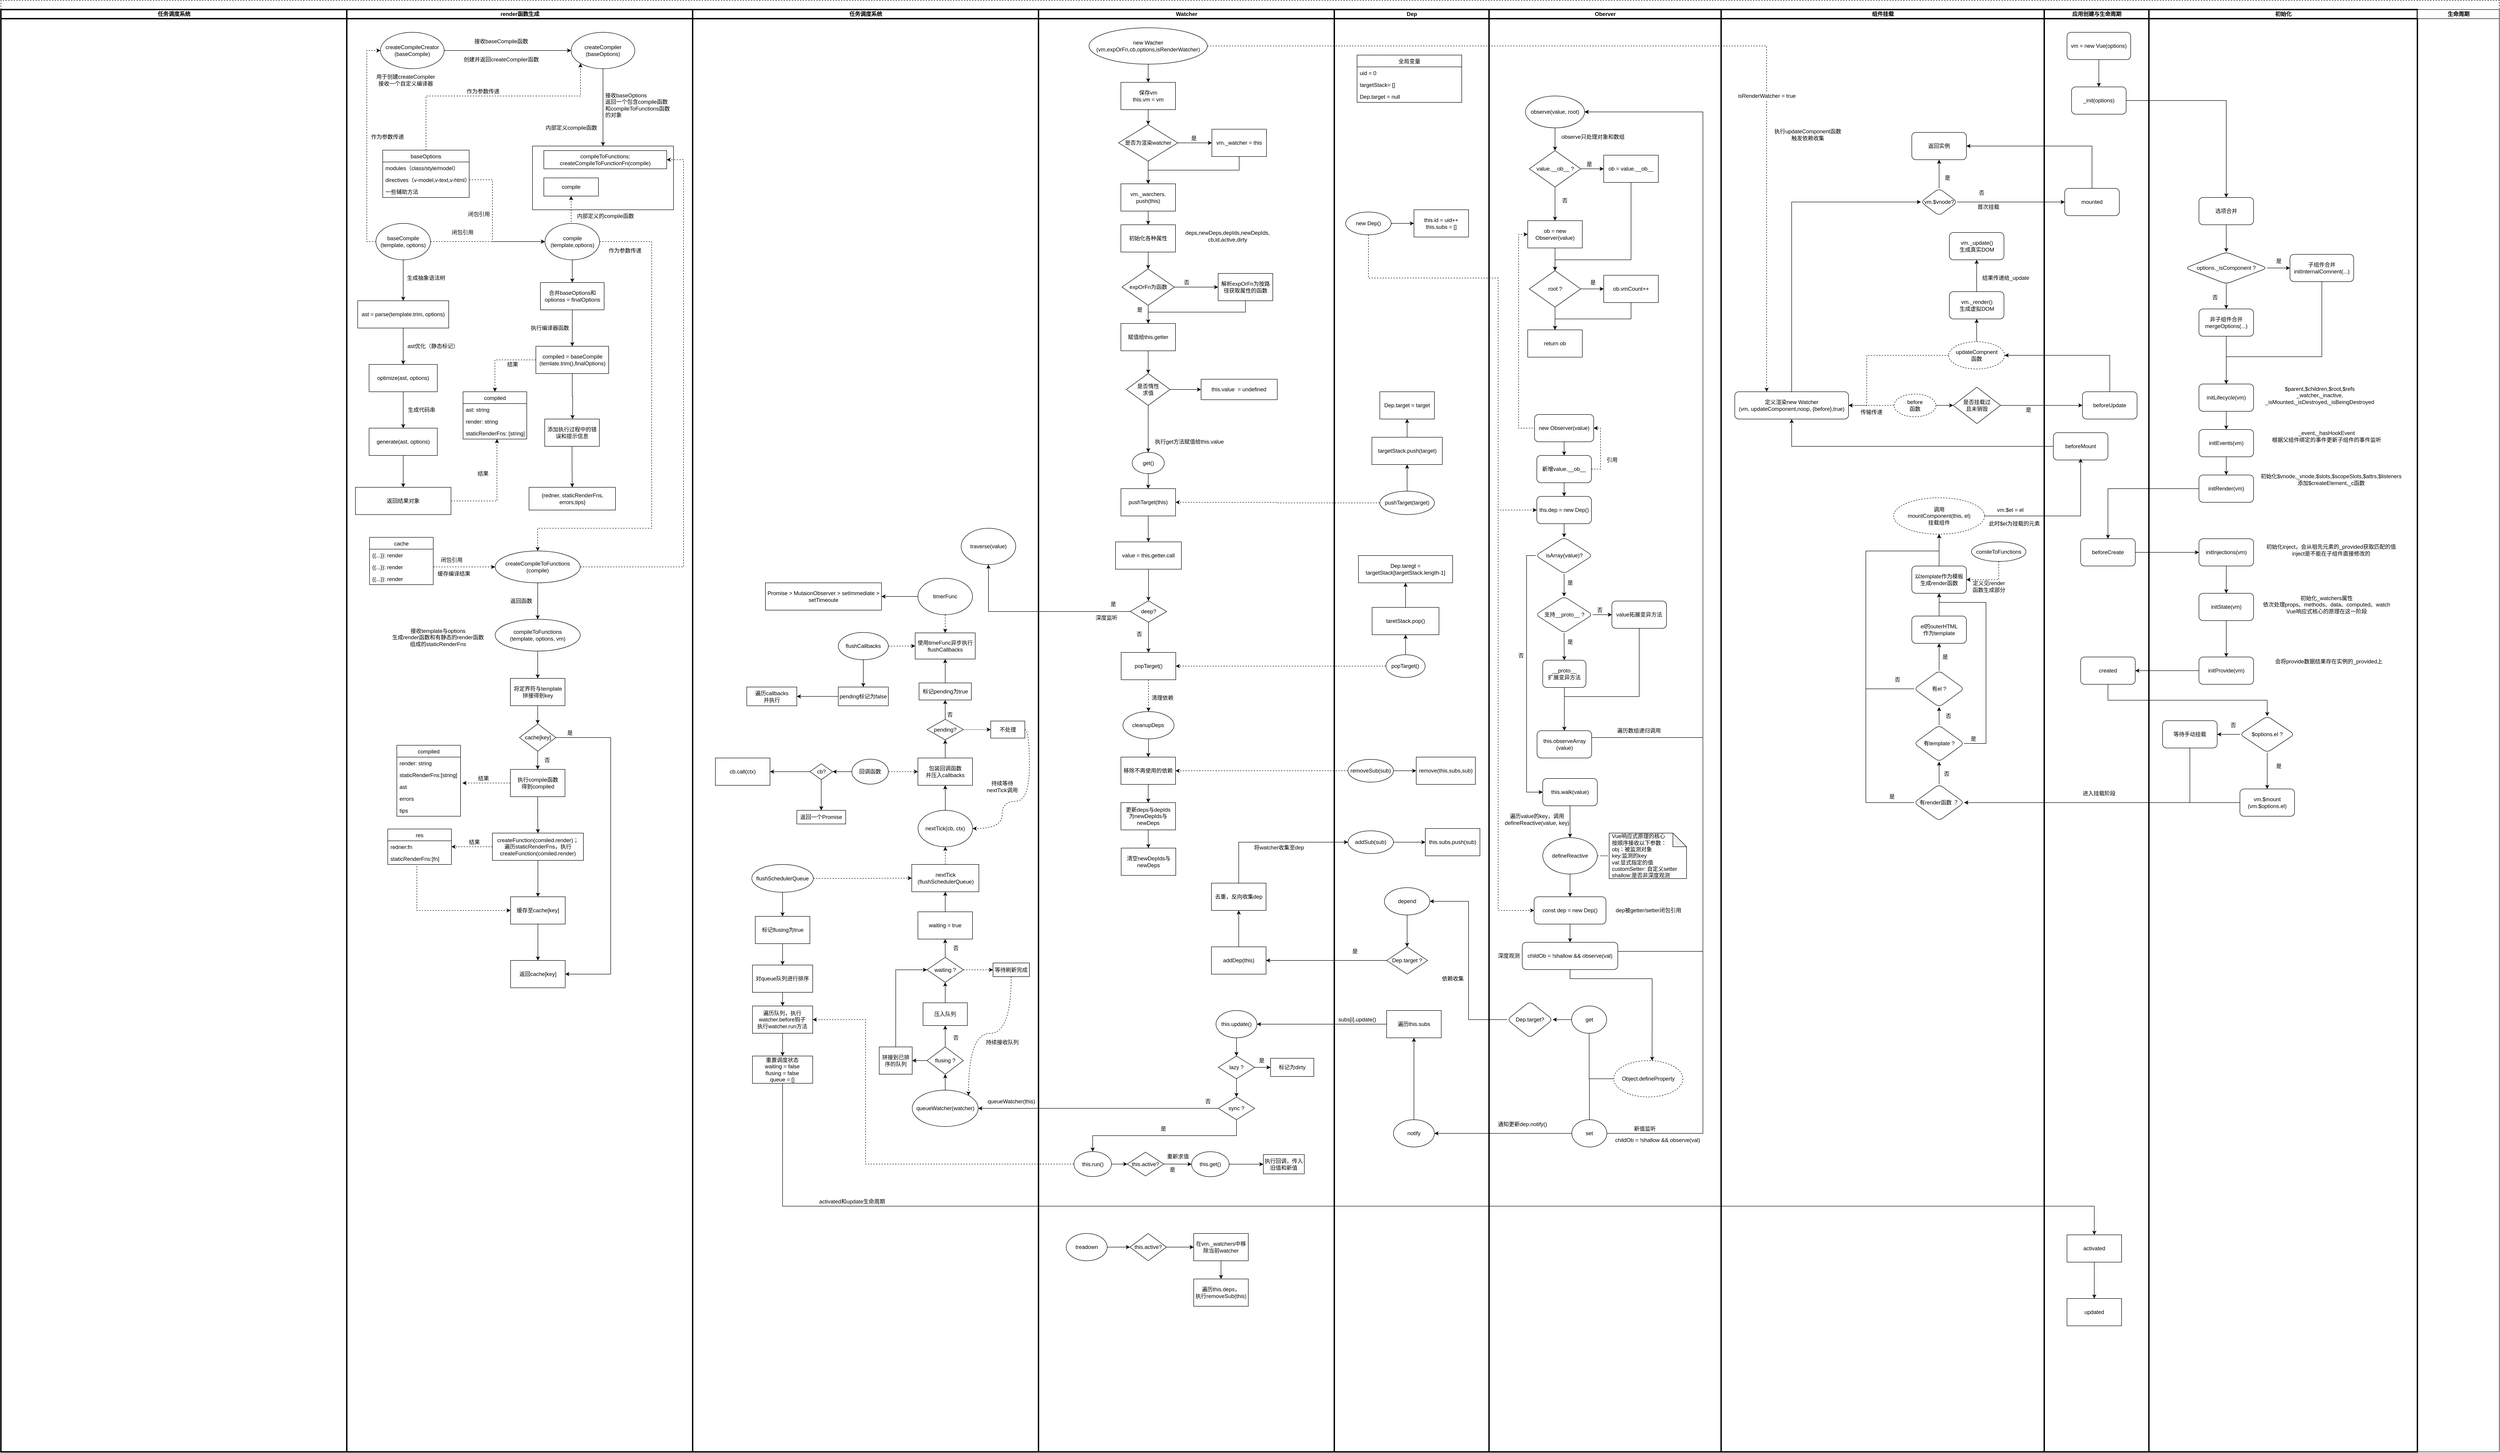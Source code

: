 <mxfile version="14.1.8" type="device"><diagram name="Page-1" id="74e2e168-ea6b-b213-b513-2b3c1d86103e"><mxGraphModel dx="2522" dy="1706" grid="1" gridSize="10" guides="1" tooltips="1" connect="1" arrows="1" fold="1" page="1" pageScale="1" pageWidth="1100" pageHeight="850" background="#ffffff" math="0" shadow="0"><root><mxCell id="0"/><mxCell id="1" parent="0"/><mxCell id="77e6c97f196da883-1" value="&amp;nbsp;" style="swimlane;html=1;childLayout=stackLayout;startSize=20;rounded=0;shadow=0;labelBackgroundColor=none;strokeWidth=1;fontFamily=Verdana;fontSize=8;align=center;dashed=1;" parent="1" vertex="1"><mxGeometry x="-60" y="-250" width="5490" height="3190" as="geometry"/></mxCell><mxCell id="rfXARt1QZUyqlLKQdZhP-42" style="edgeStyle=orthogonalEdgeStyle;rounded=0;orthogonalLoop=1;jettySize=auto;html=1;exitX=1;exitY=0.5;exitDx=0;exitDy=0;dashed=1;entryX=0.28;entryY=0;entryDx=0;entryDy=0;entryPerimeter=0;" edge="1" parent="77e6c97f196da883-1" source="rfXARt1QZUyqlLKQdZhP-3" target="BIJUsjKM9qNVMtu-9ZKN-106"><mxGeometry relative="1" as="geometry"><mxPoint x="3880" y="850" as="targetPoint"/></mxGeometry></mxCell><mxCell id="BIJUsjKM9qNVMtu-9ZKN-7" value="" style="edgeStyle=orthogonalEdgeStyle;rounded=0;orthogonalLoop=1;jettySize=auto;html=1;" parent="77e6c97f196da883-1" source="BIJUsjKM9qNVMtu-9ZKN-4" target="BIJUsjKM9qNVMtu-9ZKN-6" edge="1"><mxGeometry relative="1" as="geometry"/></mxCell><mxCell id="JgCj7kgT4mat8zaqkjkI-376" value="任务调度系统" style="swimlane;html=1;startSize=20;strokeWidth=3;" parent="77e6c97f196da883-1" vertex="1"><mxGeometry y="20" width="760" height="3170" as="geometry"><mxRectangle y="20" width="30" height="1590" as="alternateBounds"/></mxGeometry></mxCell><mxCell id="JgCj7kgT4mat8zaqkjkI-314" value="render函数生成" style="swimlane;html=1;startSize=20;strokeWidth=3;align=center;" parent="77e6c97f196da883-1" vertex="1"><mxGeometry x="760" y="20" width="760" height="3170" as="geometry"><mxRectangle y="20" width="30" height="1590" as="alternateBounds"/></mxGeometry></mxCell><mxCell id="JgCj7kgT4mat8zaqkjkI-449" value="" style="group" parent="JgCj7kgT4mat8zaqkjkI-314" vertex="1" connectable="0"><mxGeometry x="19" y="50" width="728" height="1060" as="geometry"/></mxCell><mxCell id="JgCj7kgT4mat8zaqkjkI-382" value="接收baseCompile函数" style="text;html=1;align=center;verticalAlign=middle;resizable=0;points=[];autosize=1;" parent="JgCj7kgT4mat8zaqkjkI-449" vertex="1"><mxGeometry x="255" y="10" width="130" height="20" as="geometry"/></mxCell><mxCell id="JgCj7kgT4mat8zaqkjkI-385" value="创建并返回createCompiler函数" style="text;html=1;align=center;verticalAlign=middle;resizable=0;points=[];autosize=1;" parent="JgCj7kgT4mat8zaqkjkI-449" vertex="1"><mxGeometry x="230" y="50" width="180" height="20" as="geometry"/></mxCell><mxCell id="JgCj7kgT4mat8zaqkjkI-383" value="" style="rounded=0;whiteSpace=wrap;html=1;" parent="JgCj7kgT4mat8zaqkjkI-449" vertex="1"><mxGeometry x="389" y="250" width="310" height="140" as="geometry"/></mxCell><mxCell id="JgCj7kgT4mat8zaqkjkI-386" value="接收baseOptions&lt;br&gt;返回一个包含compile函数&lt;br&gt;和compileToFunctions函数&lt;br&gt;的对象" style="text;html=1;align=left;verticalAlign=middle;resizable=0;points=[];autosize=1;" parent="JgCj7kgT4mat8zaqkjkI-449" vertex="1"><mxGeometry x="546.5" y="130" width="160" height="60" as="geometry"/></mxCell><mxCell id="JgCj7kgT4mat8zaqkjkI-388" value="compile" style="rounded=0;whiteSpace=wrap;html=1;align=center;" parent="JgCj7kgT4mat8zaqkjkI-449" vertex="1"><mxGeometry x="414" y="320" width="120" height="40" as="geometry"/></mxCell><mxCell id="JgCj7kgT4mat8zaqkjkI-390" value="createCompileCreator&lt;br&gt;(baseCompile)" style="ellipse;whiteSpace=wrap;html=1;align=center;" parent="JgCj7kgT4mat8zaqkjkI-449" vertex="1"><mxGeometry x="55" width="140" height="80" as="geometry"/></mxCell><mxCell id="JgCj7kgT4mat8zaqkjkI-396" style="edgeStyle=orthogonalEdgeStyle;rounded=0;orthogonalLoop=1;jettySize=auto;html=1;exitX=0.5;exitY=1;exitDx=0;exitDy=0;" parent="JgCj7kgT4mat8zaqkjkI-449" source="JgCj7kgT4mat8zaqkjkI-391" target="JgCj7kgT4mat8zaqkjkI-383" edge="1"><mxGeometry relative="1" as="geometry"/></mxCell><mxCell id="JgCj7kgT4mat8zaqkjkI-391" value="createCompiler&lt;br&gt;(baseOptions)" style="ellipse;whiteSpace=wrap;html=1;align=center;" parent="JgCj7kgT4mat8zaqkjkI-449" vertex="1"><mxGeometry x="474" width="140" height="80" as="geometry"/></mxCell><mxCell id="JgCj7kgT4mat8zaqkjkI-440" style="edgeStyle=orthogonalEdgeStyle;rounded=0;orthogonalLoop=1;jettySize=auto;html=1;exitX=1;exitY=0.5;exitDx=0;exitDy=0;entryX=0;entryY=0.5;entryDx=0;entryDy=0;" parent="JgCj7kgT4mat8zaqkjkI-449" source="JgCj7kgT4mat8zaqkjkI-390" target="JgCj7kgT4mat8zaqkjkI-391" edge="1"><mxGeometry relative="1" as="geometry"/></mxCell><mxCell id="JgCj7kgT4mat8zaqkjkI-393" value="用于创建createCompiler&lt;br&gt;接收一个自定义编译器" style="text;html=1;align=center;verticalAlign=middle;resizable=0;points=[];autosize=1;" parent="JgCj7kgT4mat8zaqkjkI-449" vertex="1"><mxGeometry x="40" y="90" width="140" height="30" as="geometry"/></mxCell><mxCell id="JgCj7kgT4mat8zaqkjkI-397" value="内部定义compile函数" style="text;html=1;align=center;verticalAlign=middle;resizable=0;points=[];autosize=1;" parent="JgCj7kgT4mat8zaqkjkI-449" vertex="1"><mxGeometry x="409" y="200" width="130" height="20" as="geometry"/></mxCell><mxCell id="JgCj7kgT4mat8zaqkjkI-399" style="edgeStyle=orthogonalEdgeStyle;rounded=0;orthogonalLoop=1;jettySize=auto;html=1;exitX=0.5;exitY=0;exitDx=0;exitDy=0;dashed=1;" parent="JgCj7kgT4mat8zaqkjkI-449" source="JgCj7kgT4mat8zaqkjkI-398" target="JgCj7kgT4mat8zaqkjkI-388" edge="1"><mxGeometry relative="1" as="geometry"><Array as="points"><mxPoint x="474" y="450"/><mxPoint x="474" y="450"/></Array></mxGeometry></mxCell><mxCell id="JgCj7kgT4mat8zaqkjkI-398" value="compile&lt;br&gt;(template,options)" style="ellipse;whiteSpace=wrap;html=1;align=center;" parent="JgCj7kgT4mat8zaqkjkI-449" vertex="1"><mxGeometry x="416.5" y="420" width="120" height="80" as="geometry"/></mxCell><mxCell id="JgCj7kgT4mat8zaqkjkI-401" value="合并baseOptions和optionss = finalOptions" style="whiteSpace=wrap;html=1;" parent="JgCj7kgT4mat8zaqkjkI-449" vertex="1"><mxGeometry x="406.5" y="550" width="140" height="60" as="geometry"/></mxCell><mxCell id="JgCj7kgT4mat8zaqkjkI-402" value="" style="edgeStyle=orthogonalEdgeStyle;rounded=0;orthogonalLoop=1;jettySize=auto;html=1;" parent="JgCj7kgT4mat8zaqkjkI-449" source="JgCj7kgT4mat8zaqkjkI-398" target="JgCj7kgT4mat8zaqkjkI-401" edge="1"><mxGeometry relative="1" as="geometry"/></mxCell><mxCell id="JgCj7kgT4mat8zaqkjkI-522" style="edgeStyle=orthogonalEdgeStyle;rounded=0;orthogonalLoop=1;jettySize=auto;html=1;exitX=0;exitY=0.5;exitDx=0;exitDy=0;entryX=0.5;entryY=0;entryDx=0;entryDy=0;dashed=1;startArrow=none;startFill=0;endArrow=classic;endFill=1;" parent="JgCj7kgT4mat8zaqkjkI-449" source="JgCj7kgT4mat8zaqkjkI-403" target="JgCj7kgT4mat8zaqkjkI-511" edge="1"><mxGeometry relative="1" as="geometry"/></mxCell><mxCell id="JgCj7kgT4mat8zaqkjkI-403" value="compiled = baseCompile&lt;br&gt;(temlate.trim(),finalOptions)" style="whiteSpace=wrap;html=1;" parent="JgCj7kgT4mat8zaqkjkI-449" vertex="1"><mxGeometry x="396.5" y="690" width="160" height="60" as="geometry"/></mxCell><mxCell id="JgCj7kgT4mat8zaqkjkI-404" value="" style="edgeStyle=orthogonalEdgeStyle;rounded=0;orthogonalLoop=1;jettySize=auto;html=1;" parent="JgCj7kgT4mat8zaqkjkI-449" source="JgCj7kgT4mat8zaqkjkI-401" target="JgCj7kgT4mat8zaqkjkI-403" edge="1"><mxGeometry relative="1" as="geometry"/></mxCell><mxCell id="JgCj7kgT4mat8zaqkjkI-409" value="执行编译器函数" style="text;html=1;align=center;verticalAlign=middle;resizable=0;points=[];autosize=1;" parent="JgCj7kgT4mat8zaqkjkI-449" vertex="1"><mxGeometry x="376.5" y="640" width="100" height="20" as="geometry"/></mxCell><mxCell id="JgCj7kgT4mat8zaqkjkI-410" value="添加执行过程中的错误和提示信息" style="whiteSpace=wrap;html=1;" parent="JgCj7kgT4mat8zaqkjkI-449" vertex="1"><mxGeometry x="416" y="850" width="120" height="60" as="geometry"/></mxCell><mxCell id="JgCj7kgT4mat8zaqkjkI-412" value="{redner, staticRenderFns,&lt;br&gt;errors,tips}" style="whiteSpace=wrap;html=1;" parent="JgCj7kgT4mat8zaqkjkI-449" vertex="1"><mxGeometry x="381.5" y="1000" width="190" height="50" as="geometry"/></mxCell><mxCell id="JgCj7kgT4mat8zaqkjkI-413" value="" style="edgeStyle=orthogonalEdgeStyle;rounded=0;orthogonalLoop=1;jettySize=auto;html=1;" parent="JgCj7kgT4mat8zaqkjkI-449" source="JgCj7kgT4mat8zaqkjkI-410" target="JgCj7kgT4mat8zaqkjkI-412" edge="1"><mxGeometry relative="1" as="geometry"/></mxCell><mxCell id="JgCj7kgT4mat8zaqkjkI-421" style="edgeStyle=orthogonalEdgeStyle;rounded=0;orthogonalLoop=1;jettySize=auto;html=1;exitX=0;exitY=0.5;exitDx=0;exitDy=0;entryX=0;entryY=0.5;entryDx=0;entryDy=0;dashed=1;" parent="JgCj7kgT4mat8zaqkjkI-449" source="JgCj7kgT4mat8zaqkjkI-415" target="JgCj7kgT4mat8zaqkjkI-390" edge="1"><mxGeometry relative="1" as="geometry"/></mxCell><mxCell id="JgCj7kgT4mat8zaqkjkI-441" style="edgeStyle=orthogonalEdgeStyle;rounded=0;orthogonalLoop=1;jettySize=auto;html=1;exitX=1;exitY=0.5;exitDx=0;exitDy=0;entryX=0;entryY=0.5;entryDx=0;entryDy=0;dashed=1;" parent="JgCj7kgT4mat8zaqkjkI-449" source="JgCj7kgT4mat8zaqkjkI-415" target="JgCj7kgT4mat8zaqkjkI-398" edge="1"><mxGeometry relative="1" as="geometry"/></mxCell><mxCell id="JgCj7kgT4mat8zaqkjkI-415" value="baseCompile&lt;br&gt;(template, options)" style="ellipse;whiteSpace=wrap;html=1;align=center;" parent="JgCj7kgT4mat8zaqkjkI-449" vertex="1"><mxGeometry x="45" y="420" width="120" height="80" as="geometry"/></mxCell><mxCell id="JgCj7kgT4mat8zaqkjkI-417" value="闭包引用" style="text;html=1;align=center;verticalAlign=middle;resizable=0;points=[];autosize=1;" parent="JgCj7kgT4mat8zaqkjkI-449" vertex="1"><mxGeometry x="205" y="430" width="60" height="20" as="geometry"/></mxCell><mxCell id="JgCj7kgT4mat8zaqkjkI-389" value="compileToFunctions: createCompileToFunctionFn(compile)" style="rounded=0;whiteSpace=wrap;html=1;align=center;" parent="JgCj7kgT4mat8zaqkjkI-449" vertex="1"><mxGeometry x="414" y="260" width="270" height="40" as="geometry"/></mxCell><mxCell id="JgCj7kgT4mat8zaqkjkI-419" value="内部定义的compile函数" style="text;html=1;align=center;verticalAlign=middle;resizable=0;points=[];autosize=1;" parent="JgCj7kgT4mat8zaqkjkI-449" vertex="1"><mxGeometry x="479" y="394" width="140" height="20" as="geometry"/></mxCell><mxCell id="JgCj7kgT4mat8zaqkjkI-422" value="作为参数传递" style="text;html=1;align=center;verticalAlign=middle;resizable=0;points=[];autosize=1;" parent="JgCj7kgT4mat8zaqkjkI-449" vertex="1"><mxGeometry x="25" y="220" width="90" height="20" as="geometry"/></mxCell><mxCell id="JgCj7kgT4mat8zaqkjkI-425" value="生成抽象语法树" style="text;html=1;align=center;verticalAlign=middle;resizable=0;points=[];autosize=1;" parent="JgCj7kgT4mat8zaqkjkI-449" vertex="1"><mxGeometry x="105" y="530" width="100" height="20" as="geometry"/></mxCell><mxCell id="JgCj7kgT4mat8zaqkjkI-428" value="ast优化（静态标记）" style="text;html=1;align=center;verticalAlign=middle;resizable=0;points=[];autosize=1;" parent="JgCj7kgT4mat8zaqkjkI-449" vertex="1"><mxGeometry x="105" y="680" width="130" height="20" as="geometry"/></mxCell><mxCell id="JgCj7kgT4mat8zaqkjkI-426" value="optimize(ast, options)" style="whiteSpace=wrap;html=1;" parent="JgCj7kgT4mat8zaqkjkI-449" vertex="1"><mxGeometry x="30" y="730" width="150" height="60" as="geometry"/></mxCell><mxCell id="JgCj7kgT4mat8zaqkjkI-431" value="生成代码串" style="text;html=1;align=center;verticalAlign=middle;resizable=0;points=[];autosize=1;" parent="JgCj7kgT4mat8zaqkjkI-449" vertex="1"><mxGeometry x="105" y="820" width="80" height="20" as="geometry"/></mxCell><mxCell id="JgCj7kgT4mat8zaqkjkI-521" style="edgeStyle=orthogonalEdgeStyle;rounded=0;orthogonalLoop=1;jettySize=auto;html=1;exitX=1;exitY=0.5;exitDx=0;exitDy=0;entryX=0.532;entryY=1;entryDx=0;entryDy=0;entryPerimeter=0;startArrow=none;startFill=0;endArrow=classic;endFill=1;dashed=1;" parent="JgCj7kgT4mat8zaqkjkI-449" source="JgCj7kgT4mat8zaqkjkI-432" target="JgCj7kgT4mat8zaqkjkI-513" edge="1"><mxGeometry relative="1" as="geometry"/></mxCell><mxCell id="JgCj7kgT4mat8zaqkjkI-432" value="返回结果对象" style="whiteSpace=wrap;html=1;" parent="JgCj7kgT4mat8zaqkjkI-449" vertex="1"><mxGeometry y="1000" width="210" height="60" as="geometry"/></mxCell><mxCell id="JgCj7kgT4mat8zaqkjkI-435" value="结果" style="text;html=1;align=center;verticalAlign=middle;resizable=0;points=[];autosize=1;" parent="JgCj7kgT4mat8zaqkjkI-449" vertex="1"><mxGeometry x="260" y="960" width="40" height="20" as="geometry"/></mxCell><mxCell id="JgCj7kgT4mat8zaqkjkI-445" value="闭包引用" style="text;html=1;align=center;verticalAlign=middle;resizable=0;points=[];autosize=1;" parent="JgCj7kgT4mat8zaqkjkI-449" vertex="1"><mxGeometry x="240.5" y="390" width="60" height="20" as="geometry"/></mxCell><mxCell id="JgCj7kgT4mat8zaqkjkI-447" value="作为参数传递" style="text;html=1;align=center;verticalAlign=middle;resizable=0;points=[];autosize=1;" parent="JgCj7kgT4mat8zaqkjkI-449" vertex="1"><mxGeometry x="235" y="120" width="90" height="20" as="geometry"/></mxCell><mxCell id="JgCj7kgT4mat8zaqkjkI-452" value="" style="group" parent="JgCj7kgT4mat8zaqkjkI-449" vertex="1" connectable="0"><mxGeometry x="60" y="259" width="190" height="104" as="geometry"/></mxCell><mxCell id="JgCj7kgT4mat8zaqkjkI-436" value="baseOptions" style="swimlane;fontStyle=0;childLayout=stackLayout;horizontal=1;startSize=26;fillColor=none;horizontalStack=0;resizeParent=1;resizeParentMax=0;resizeLast=0;collapsible=1;marginBottom=0;align=center;" parent="JgCj7kgT4mat8zaqkjkI-452" vertex="1"><mxGeometry width="190" height="104" as="geometry"/></mxCell><mxCell id="JgCj7kgT4mat8zaqkjkI-437" value="modules（class/style/model）" style="text;strokeColor=none;fillColor=none;align=left;verticalAlign=top;spacingLeft=4;spacingRight=4;overflow=hidden;rotatable=0;points=[[0,0.5],[1,0.5]];portConstraint=eastwest;" parent="JgCj7kgT4mat8zaqkjkI-436" vertex="1"><mxGeometry y="26" width="190" height="26" as="geometry"/></mxCell><mxCell id="JgCj7kgT4mat8zaqkjkI-438" value="directives（v-model,v-text,v-html）" style="text;strokeColor=none;fillColor=none;align=left;verticalAlign=top;spacingLeft=4;spacingRight=4;overflow=hidden;rotatable=0;points=[[0,0.5],[1,0.5]];portConstraint=eastwest;" parent="JgCj7kgT4mat8zaqkjkI-436" vertex="1"><mxGeometry y="52" width="190" height="26" as="geometry"/></mxCell><mxCell id="JgCj7kgT4mat8zaqkjkI-439" value="一些辅助方法" style="text;strokeColor=none;fillColor=none;align=left;verticalAlign=top;spacingLeft=4;spacingRight=4;overflow=hidden;rotatable=0;points=[[0,0.5],[1,0.5]];portConstraint=eastwest;" parent="JgCj7kgT4mat8zaqkjkI-436" vertex="1"><mxGeometry y="78" width="190" height="26" as="geometry"/></mxCell><mxCell id="JgCj7kgT4mat8zaqkjkI-501" style="edgeStyle=orthogonalEdgeStyle;rounded=0;orthogonalLoop=1;jettySize=auto;html=1;exitX=0.5;exitY=0;exitDx=0;exitDy=0;entryX=0;entryY=1;entryDx=0;entryDy=0;dashed=1;" parent="JgCj7kgT4mat8zaqkjkI-449" source="JgCj7kgT4mat8zaqkjkI-436" target="JgCj7kgT4mat8zaqkjkI-391" edge="1"><mxGeometry relative="1" as="geometry"><Array as="points"><mxPoint x="155" y="140"/><mxPoint x="495" y="140"/></Array></mxGeometry></mxCell><mxCell id="JgCj7kgT4mat8zaqkjkI-502" style="edgeStyle=orthogonalEdgeStyle;rounded=0;orthogonalLoop=1;jettySize=auto;html=1;exitX=1;exitY=0.5;exitDx=0;exitDy=0;dashed=1;" parent="JgCj7kgT4mat8zaqkjkI-449" source="JgCj7kgT4mat8zaqkjkI-438" target="JgCj7kgT4mat8zaqkjkI-398" edge="1"><mxGeometry relative="1" as="geometry"><Array as="points"><mxPoint x="301" y="324"/><mxPoint x="301" y="460"/></Array></mxGeometry></mxCell><mxCell id="JgCj7kgT4mat8zaqkjkI-504" value="作为参数传递" style="text;html=1;align=center;verticalAlign=middle;resizable=0;points=[];autosize=1;" parent="JgCj7kgT4mat8zaqkjkI-449" vertex="1"><mxGeometry x="546.5" y="470" width="90" height="20" as="geometry"/></mxCell><mxCell id="JgCj7kgT4mat8zaqkjkI-511" value="compiled" style="swimlane;fontStyle=0;childLayout=stackLayout;horizontal=1;startSize=26;fillColor=none;horizontalStack=0;resizeParent=1;resizeParentMax=0;resizeLast=0;collapsible=1;marginBottom=0;align=center;" parent="JgCj7kgT4mat8zaqkjkI-449" vertex="1"><mxGeometry x="236.5" y="790" width="140" height="104" as="geometry"/></mxCell><mxCell id="JgCj7kgT4mat8zaqkjkI-516" value="ast: string" style="text;strokeColor=none;fillColor=none;align=left;verticalAlign=top;spacingLeft=4;spacingRight=4;overflow=hidden;rotatable=0;points=[[0,0.5],[1,0.5]];portConstraint=eastwest;" parent="JgCj7kgT4mat8zaqkjkI-511" vertex="1"><mxGeometry y="26" width="140" height="26" as="geometry"/></mxCell><mxCell id="JgCj7kgT4mat8zaqkjkI-512" value="render: string" style="text;strokeColor=none;fillColor=none;align=left;verticalAlign=top;spacingLeft=4;spacingRight=4;overflow=hidden;rotatable=0;points=[[0,0.5],[1,0.5]];portConstraint=eastwest;" parent="JgCj7kgT4mat8zaqkjkI-511" vertex="1"><mxGeometry y="52" width="140" height="26" as="geometry"/></mxCell><mxCell id="JgCj7kgT4mat8zaqkjkI-513" value="staticRenderFns: [string]" style="text;strokeColor=none;fillColor=none;align=left;verticalAlign=top;spacingLeft=4;spacingRight=4;overflow=hidden;rotatable=0;points=[[0,0.5],[1,0.5]];portConstraint=eastwest;" parent="JgCj7kgT4mat8zaqkjkI-511" vertex="1"><mxGeometry y="78" width="140" height="26" as="geometry"/></mxCell><mxCell id="JgCj7kgT4mat8zaqkjkI-519" value="结果" style="text;html=1;align=center;verticalAlign=middle;resizable=0;points=[];autosize=1;" parent="JgCj7kgT4mat8zaqkjkI-449" vertex="1"><mxGeometry x="325" y="720" width="40" height="20" as="geometry"/></mxCell><mxCell id="JgCj7kgT4mat8zaqkjkI-523" style="edgeStyle=orthogonalEdgeStyle;rounded=0;orthogonalLoop=1;jettySize=auto;html=1;exitX=1;exitY=0.5;exitDx=0;exitDy=0;entryX=1;entryY=0.5;entryDx=0;entryDy=0;dashed=1;startArrow=none;startFill=0;endArrow=classic;endFill=1;" parent="JgCj7kgT4mat8zaqkjkI-314" source="JgCj7kgT4mat8zaqkjkI-453" target="JgCj7kgT4mat8zaqkjkI-389" edge="1"><mxGeometry relative="1" as="geometry"><Array as="points"><mxPoint x="740" y="1225"/><mxPoint x="740" y="330"/></Array></mxGeometry></mxCell><mxCell id="JgCj7kgT4mat8zaqkjkI-453" value="createCompileToFunctions&lt;br&gt;(compile)" style="ellipse;whiteSpace=wrap;html=1;align=center;" parent="JgCj7kgT4mat8zaqkjkI-314" vertex="1"><mxGeometry x="326" y="1190" width="187" height="70" as="geometry"/></mxCell><mxCell id="JgCj7kgT4mat8zaqkjkI-456" value="cache" style="swimlane;fontStyle=0;childLayout=stackLayout;horizontal=1;startSize=26;fillColor=none;horizontalStack=0;resizeParent=1;resizeParentMax=0;resizeLast=0;collapsible=1;marginBottom=0;align=center;" parent="JgCj7kgT4mat8zaqkjkI-314" vertex="1"><mxGeometry x="50" y="1160" width="140" height="104" as="geometry"/></mxCell><mxCell id="JgCj7kgT4mat8zaqkjkI-457" value="{{...}}: render" style="text;strokeColor=none;fillColor=none;align=left;verticalAlign=top;spacingLeft=4;spacingRight=4;overflow=hidden;rotatable=0;points=[[0,0.5],[1,0.5]];portConstraint=eastwest;" parent="JgCj7kgT4mat8zaqkjkI-456" vertex="1"><mxGeometry y="26" width="140" height="26" as="geometry"/></mxCell><mxCell id="JgCj7kgT4mat8zaqkjkI-458" value="{{...}}: render" style="text;strokeColor=none;fillColor=none;align=left;verticalAlign=top;spacingLeft=4;spacingRight=4;overflow=hidden;rotatable=0;points=[[0,0.5],[1,0.5]];portConstraint=eastwest;" parent="JgCj7kgT4mat8zaqkjkI-456" vertex="1"><mxGeometry y="52" width="140" height="26" as="geometry"/></mxCell><mxCell id="JgCj7kgT4mat8zaqkjkI-459" value="{{...}}: render" style="text;strokeColor=none;fillColor=none;align=left;verticalAlign=top;spacingLeft=4;spacingRight=4;overflow=hidden;rotatable=0;points=[[0,0.5],[1,0.5]];portConstraint=eastwest;" parent="JgCj7kgT4mat8zaqkjkI-456" vertex="1"><mxGeometry y="78" width="140" height="26" as="geometry"/></mxCell><mxCell id="JgCj7kgT4mat8zaqkjkI-460" style="edgeStyle=orthogonalEdgeStyle;rounded=0;orthogonalLoop=1;jettySize=auto;html=1;exitX=1;exitY=0.5;exitDx=0;exitDy=0;entryX=0;entryY=0.5;entryDx=0;entryDy=0;dashed=1;" parent="JgCj7kgT4mat8zaqkjkI-314" source="JgCj7kgT4mat8zaqkjkI-458" target="JgCj7kgT4mat8zaqkjkI-453" edge="1"><mxGeometry relative="1" as="geometry"/></mxCell><mxCell id="JgCj7kgT4mat8zaqkjkI-462" value="缓存编译结果" style="text;html=1;align=center;verticalAlign=middle;resizable=0;points=[];autosize=1;" parent="JgCj7kgT4mat8zaqkjkI-314" vertex="1"><mxGeometry x="190" y="1230" width="90" height="20" as="geometry"/></mxCell><mxCell id="JgCj7kgT4mat8zaqkjkI-465" value="返回函数" style="text;html=1;align=center;verticalAlign=middle;resizable=0;points=[];autosize=1;" parent="JgCj7kgT4mat8zaqkjkI-314" vertex="1"><mxGeometry x="353" y="1290" width="60" height="20" as="geometry"/></mxCell><mxCell id="JgCj7kgT4mat8zaqkjkI-466" value="将定界符与template&lt;br&gt;拼接得到key" style="whiteSpace=wrap;html=1;" parent="JgCj7kgT4mat8zaqkjkI-314" vertex="1"><mxGeometry x="359.5" y="1470" width="120" height="60" as="geometry"/></mxCell><mxCell id="JgCj7kgT4mat8zaqkjkI-468" value="cache[key]" style="rhombus;whiteSpace=wrap;html=1;" parent="JgCj7kgT4mat8zaqkjkI-314" vertex="1"><mxGeometry x="379.5" y="1570" width="80" height="60" as="geometry"/></mxCell><mxCell id="JgCj7kgT4mat8zaqkjkI-469" value="" style="edgeStyle=orthogonalEdgeStyle;rounded=0;orthogonalLoop=1;jettySize=auto;html=1;" parent="JgCj7kgT4mat8zaqkjkI-314" source="JgCj7kgT4mat8zaqkjkI-466" target="JgCj7kgT4mat8zaqkjkI-468" edge="1"><mxGeometry relative="1" as="geometry"/></mxCell><mxCell id="JgCj7kgT4mat8zaqkjkI-505" style="edgeStyle=orthogonalEdgeStyle;rounded=0;orthogonalLoop=1;jettySize=auto;html=1;exitX=0;exitY=0.5;exitDx=0;exitDy=0;entryX=1.029;entryY=0.192;entryDx=0;entryDy=0;entryPerimeter=0;dashed=1;" parent="JgCj7kgT4mat8zaqkjkI-314" source="JgCj7kgT4mat8zaqkjkI-470" target="JgCj7kgT4mat8zaqkjkI-475" edge="1"><mxGeometry relative="1" as="geometry"/></mxCell><mxCell id="JgCj7kgT4mat8zaqkjkI-470" value="执行compile函数&lt;br&gt;得到compiled" style="whiteSpace=wrap;html=1;" parent="JgCj7kgT4mat8zaqkjkI-314" vertex="1"><mxGeometry x="359.5" y="1670" width="120" height="60" as="geometry"/></mxCell><mxCell id="JgCj7kgT4mat8zaqkjkI-471" value="" style="edgeStyle=orthogonalEdgeStyle;rounded=0;orthogonalLoop=1;jettySize=auto;html=1;" parent="JgCj7kgT4mat8zaqkjkI-314" source="JgCj7kgT4mat8zaqkjkI-468" target="JgCj7kgT4mat8zaqkjkI-470" edge="1"><mxGeometry relative="1" as="geometry"/></mxCell><mxCell id="JgCj7kgT4mat8zaqkjkI-472" value="compiled" style="swimlane;fontStyle=0;childLayout=stackLayout;horizontal=1;startSize=26;fillColor=none;horizontalStack=0;resizeParent=1;resizeParentMax=0;resizeLast=0;collapsible=1;marginBottom=0;align=center;" parent="JgCj7kgT4mat8zaqkjkI-314" vertex="1"><mxGeometry x="110" y="1617" width="140" height="156" as="geometry"/></mxCell><mxCell id="JgCj7kgT4mat8zaqkjkI-473" value="render: string" style="text;strokeColor=none;fillColor=none;align=left;verticalAlign=top;spacingLeft=4;spacingRight=4;overflow=hidden;rotatable=0;points=[[0,0.5],[1,0.5]];portConstraint=eastwest;" parent="JgCj7kgT4mat8zaqkjkI-472" vertex="1"><mxGeometry y="26" width="140" height="26" as="geometry"/></mxCell><mxCell id="JgCj7kgT4mat8zaqkjkI-474" value="staticRenderFns:[string]" style="text;strokeColor=none;fillColor=none;align=left;verticalAlign=top;spacingLeft=4;spacingRight=4;overflow=hidden;rotatable=0;points=[[0,0.5],[1,0.5]];portConstraint=eastwest;" parent="JgCj7kgT4mat8zaqkjkI-472" vertex="1"><mxGeometry y="52" width="140" height="26" as="geometry"/></mxCell><mxCell id="JgCj7kgT4mat8zaqkjkI-475" value="ast" style="text;strokeColor=none;fillColor=none;align=left;verticalAlign=top;spacingLeft=4;spacingRight=4;overflow=hidden;rotatable=0;points=[[0,0.5],[1,0.5]];portConstraint=eastwest;" parent="JgCj7kgT4mat8zaqkjkI-472" vertex="1"><mxGeometry y="78" width="140" height="26" as="geometry"/></mxCell><mxCell id="JgCj7kgT4mat8zaqkjkI-478" value="errors" style="text;strokeColor=none;fillColor=none;align=left;verticalAlign=top;spacingLeft=4;spacingRight=4;overflow=hidden;rotatable=0;points=[[0,0.5],[1,0.5]];portConstraint=eastwest;" parent="JgCj7kgT4mat8zaqkjkI-472" vertex="1"><mxGeometry y="104" width="140" height="26" as="geometry"/></mxCell><mxCell id="JgCj7kgT4mat8zaqkjkI-479" value="tips" style="text;strokeColor=none;fillColor=none;align=left;verticalAlign=top;spacingLeft=4;spacingRight=4;overflow=hidden;rotatable=0;points=[[0,0.5],[1,0.5]];portConstraint=eastwest;" parent="JgCj7kgT4mat8zaqkjkI-472" vertex="1"><mxGeometry y="130" width="140" height="26" as="geometry"/></mxCell><mxCell id="JgCj7kgT4mat8zaqkjkI-482" value="res" style="swimlane;fontStyle=0;childLayout=stackLayout;horizontal=1;startSize=26;fillColor=none;horizontalStack=0;resizeParent=1;resizeParentMax=0;resizeLast=0;collapsible=1;marginBottom=0;align=center;" parent="JgCj7kgT4mat8zaqkjkI-314" vertex="1"><mxGeometry x="90" y="1801" width="140" height="78" as="geometry"/></mxCell><mxCell id="JgCj7kgT4mat8zaqkjkI-483" value="redner:fn" style="text;strokeColor=none;fillColor=none;align=left;verticalAlign=top;spacingLeft=4;spacingRight=4;overflow=hidden;rotatable=0;points=[[0,0.5],[1,0.5]];portConstraint=eastwest;" parent="JgCj7kgT4mat8zaqkjkI-482" vertex="1"><mxGeometry y="26" width="140" height="26" as="geometry"/></mxCell><mxCell id="JgCj7kgT4mat8zaqkjkI-484" value="staticRenderFns:[fn]" style="text;strokeColor=none;fillColor=none;align=left;verticalAlign=top;spacingLeft=4;spacingRight=4;overflow=hidden;rotatable=0;points=[[0,0.5],[1,0.5]];portConstraint=eastwest;" parent="JgCj7kgT4mat8zaqkjkI-482" vertex="1"><mxGeometry y="52" width="140" height="26" as="geometry"/></mxCell><mxCell id="JgCj7kgT4mat8zaqkjkI-524" style="edgeStyle=orthogonalEdgeStyle;rounded=0;orthogonalLoop=1;jettySize=auto;html=1;exitX=1;exitY=0.5;exitDx=0;exitDy=0;entryX=0.5;entryY=0;entryDx=0;entryDy=0;dashed=1;startArrow=none;startFill=0;endArrow=classic;endFill=1;" parent="JgCj7kgT4mat8zaqkjkI-314" source="JgCj7kgT4mat8zaqkjkI-398" target="JgCj7kgT4mat8zaqkjkI-453" edge="1"><mxGeometry relative="1" as="geometry"><Array as="points"><mxPoint x="670" y="510"/><mxPoint x="670" y="1140"/><mxPoint x="420" y="1140"/></Array></mxGeometry></mxCell><mxCell id="JgCj7kgT4mat8zaqkjkI-525" value="接收template与options&lt;br&gt;生成render函数和有静态的render函数&lt;br&gt;组成的staticRenderFns" style="text;html=1;align=center;verticalAlign=middle;resizable=0;points=[];autosize=1;" parent="JgCj7kgT4mat8zaqkjkI-314" vertex="1"><mxGeometry x="90" y="1355" width="220" height="50" as="geometry"/></mxCell><mxCell id="IaZ8CBzQf82xbEypCu3V-108" value="任务调度系统" style="swimlane;html=1;startSize=20;strokeWidth=3;" parent="77e6c97f196da883-1" vertex="1"><mxGeometry x="1520" y="20" width="760" height="3170" as="geometry"><mxRectangle y="20" width="30" height="1590" as="alternateBounds"/></mxGeometry></mxCell><mxCell id="IaZ8CBzQf82xbEypCu3V-18" value="traverse(value)" style="ellipse;whiteSpace=wrap;html=1;" parent="IaZ8CBzQf82xbEypCu3V-108" vertex="1"><mxGeometry x="590" y="1140" width="120" height="80" as="geometry"/></mxCell><mxCell id="IaZ8CBzQf82xbEypCu3V-155" value="&lt;span&gt;queueWatcher(this)&lt;/span&gt;" style="text;html=1;align=center;verticalAlign=middle;resizable=0;points=[];autosize=1;" parent="IaZ8CBzQf82xbEypCu3V-108" vertex="1"><mxGeometry x="640" y="2390" width="120" height="20" as="geometry"/></mxCell><mxCell id="JgCj7kgT4mat8zaqkjkI-127" value="" style="group" parent="IaZ8CBzQf82xbEypCu3V-108" vertex="1" connectable="0"><mxGeometry x="130" y="1250" width="610" height="1205" as="geometry"/></mxCell><mxCell id="BIJUsjKM9qNVMtu-9ZKN-280" value="queueWatcher(watcher)" style="ellipse;whiteSpace=wrap;html=1;" parent="JgCj7kgT4mat8zaqkjkI-127" vertex="1"><mxGeometry x="352.5" y="1125" width="145" height="80" as="geometry"/></mxCell><mxCell id="IaZ8CBzQf82xbEypCu3V-156" value="flusing ?" style="rhombus;whiteSpace=wrap;html=1;" parent="JgCj7kgT4mat8zaqkjkI-127" vertex="1"><mxGeometry x="385" y="1030" width="80" height="60" as="geometry"/></mxCell><mxCell id="IaZ8CBzQf82xbEypCu3V-157" value="" style="edgeStyle=orthogonalEdgeStyle;rounded=0;orthogonalLoop=1;jettySize=auto;html=1;endArrow=classic;endFill=1;" parent="JgCj7kgT4mat8zaqkjkI-127" source="BIJUsjKM9qNVMtu-9ZKN-280" target="IaZ8CBzQf82xbEypCu3V-156" edge="1"><mxGeometry relative="1" as="geometry"/></mxCell><mxCell id="IaZ8CBzQf82xbEypCu3V-158" value="压入队列" style="whiteSpace=wrap;html=1;" parent="JgCj7kgT4mat8zaqkjkI-127" vertex="1"><mxGeometry x="376.25" y="933" width="97.5" height="50" as="geometry"/></mxCell><mxCell id="IaZ8CBzQf82xbEypCu3V-159" value="" style="edgeStyle=orthogonalEdgeStyle;rounded=0;orthogonalLoop=1;jettySize=auto;html=1;endArrow=classic;endFill=1;" parent="JgCj7kgT4mat8zaqkjkI-127" source="IaZ8CBzQf82xbEypCu3V-156" target="IaZ8CBzQf82xbEypCu3V-158" edge="1"><mxGeometry relative="1" as="geometry"/></mxCell><mxCell id="IaZ8CBzQf82xbEypCu3V-160" value="拼接到已排&lt;br&gt;序的队列" style="whiteSpace=wrap;html=1;" parent="JgCj7kgT4mat8zaqkjkI-127" vertex="1"><mxGeometry x="280" y="1030" width="72.5" height="60" as="geometry"/></mxCell><mxCell id="IaZ8CBzQf82xbEypCu3V-161" value="" style="edgeStyle=orthogonalEdgeStyle;rounded=0;orthogonalLoop=1;jettySize=auto;html=1;endArrow=classic;endFill=1;" parent="JgCj7kgT4mat8zaqkjkI-127" source="IaZ8CBzQf82xbEypCu3V-156" target="IaZ8CBzQf82xbEypCu3V-160" edge="1"><mxGeometry relative="1" as="geometry"/></mxCell><mxCell id="IaZ8CBzQf82xbEypCu3V-162" value="waiting ?" style="rhombus;whiteSpace=wrap;html=1;" parent="JgCj7kgT4mat8zaqkjkI-127" vertex="1"><mxGeometry x="385" y="833" width="80" height="55" as="geometry"/></mxCell><mxCell id="IaZ8CBzQf82xbEypCu3V-171" style="edgeStyle=orthogonalEdgeStyle;rounded=0;orthogonalLoop=1;jettySize=auto;html=1;exitX=0.5;exitY=0;exitDx=0;exitDy=0;entryX=0;entryY=0.5;entryDx=0;entryDy=0;endArrow=classic;endFill=1;" parent="JgCj7kgT4mat8zaqkjkI-127" source="IaZ8CBzQf82xbEypCu3V-160" target="IaZ8CBzQf82xbEypCu3V-162" edge="1"><mxGeometry relative="1" as="geometry"/></mxCell><mxCell id="IaZ8CBzQf82xbEypCu3V-163" value="" style="edgeStyle=orthogonalEdgeStyle;rounded=0;orthogonalLoop=1;jettySize=auto;html=1;endArrow=classic;endFill=1;" parent="JgCj7kgT4mat8zaqkjkI-127" source="IaZ8CBzQf82xbEypCu3V-158" target="IaZ8CBzQf82xbEypCu3V-162" edge="1"><mxGeometry relative="1" as="geometry"/></mxCell><mxCell id="IaZ8CBzQf82xbEypCu3V-164" value="waiting = true" style="whiteSpace=wrap;html=1;" parent="JgCj7kgT4mat8zaqkjkI-127" vertex="1"><mxGeometry x="365" y="733" width="120" height="60" as="geometry"/></mxCell><mxCell id="IaZ8CBzQf82xbEypCu3V-165" value="" style="edgeStyle=orthogonalEdgeStyle;rounded=0;orthogonalLoop=1;jettySize=auto;html=1;endArrow=classic;endFill=1;" parent="JgCj7kgT4mat8zaqkjkI-127" source="IaZ8CBzQf82xbEypCu3V-162" target="IaZ8CBzQf82xbEypCu3V-164" edge="1"><mxGeometry relative="1" as="geometry"/></mxCell><mxCell id="IaZ8CBzQf82xbEypCu3V-166" value="nextTick&lt;br&gt;(flushSchedulerQueue)" style="whiteSpace=wrap;html=1;" parent="JgCj7kgT4mat8zaqkjkI-127" vertex="1"><mxGeometry x="351.5" y="629" width="147.5" height="60" as="geometry"/></mxCell><mxCell id="IaZ8CBzQf82xbEypCu3V-167" value="" style="edgeStyle=orthogonalEdgeStyle;rounded=0;orthogonalLoop=1;jettySize=auto;html=1;endArrow=classic;endFill=1;" parent="JgCj7kgT4mat8zaqkjkI-127" source="IaZ8CBzQf82xbEypCu3V-164" target="IaZ8CBzQf82xbEypCu3V-166" edge="1"><mxGeometry relative="1" as="geometry"/></mxCell><mxCell id="IaZ8CBzQf82xbEypCu3V-168" value="否" style="text;html=1;align=center;verticalAlign=middle;resizable=0;points=[];autosize=1;" parent="JgCj7kgT4mat8zaqkjkI-127" vertex="1"><mxGeometry x="432.5" y="803" width="30" height="20" as="geometry"/></mxCell><mxCell id="IaZ8CBzQf82xbEypCu3V-169" value="否" style="text;html=1;align=center;verticalAlign=middle;resizable=0;points=[];autosize=1;" parent="JgCj7kgT4mat8zaqkjkI-127" vertex="1"><mxGeometry x="432.5" y="1000" width="30" height="20" as="geometry"/></mxCell><mxCell id="IaZ8CBzQf82xbEypCu3V-172" value="flushSchedulerQueue" style="ellipse;whiteSpace=wrap;html=1;" parent="JgCj7kgT4mat8zaqkjkI-127" vertex="1"><mxGeometry y="629" width="135.25" height="61" as="geometry"/></mxCell><mxCell id="IaZ8CBzQf82xbEypCu3V-182" value="标记flusing为true" style="whiteSpace=wrap;html=1;" parent="JgCj7kgT4mat8zaqkjkI-127" vertex="1"><mxGeometry x="7.625" y="743" width="120" height="60" as="geometry"/></mxCell><mxCell id="IaZ8CBzQf82xbEypCu3V-183" value="" style="edgeStyle=orthogonalEdgeStyle;rounded=0;orthogonalLoop=1;jettySize=auto;html=1;endArrow=classic;endFill=1;" parent="JgCj7kgT4mat8zaqkjkI-127" source="IaZ8CBzQf82xbEypCu3V-172" target="IaZ8CBzQf82xbEypCu3V-182" edge="1"><mxGeometry relative="1" as="geometry"/></mxCell><mxCell id="IaZ8CBzQf82xbEypCu3V-184" value="对queue队列进行排序" style="whiteSpace=wrap;html=1;" parent="JgCj7kgT4mat8zaqkjkI-127" vertex="1"><mxGeometry x="1.44" y="850" width="132.38" height="60" as="geometry"/></mxCell><mxCell id="IaZ8CBzQf82xbEypCu3V-185" value="" style="edgeStyle=orthogonalEdgeStyle;rounded=0;orthogonalLoop=1;jettySize=auto;html=1;endArrow=classic;endFill=1;" parent="JgCj7kgT4mat8zaqkjkI-127" source="IaZ8CBzQf82xbEypCu3V-182" target="IaZ8CBzQf82xbEypCu3V-184" edge="1"><mxGeometry relative="1" as="geometry"/></mxCell><mxCell id="IaZ8CBzQf82xbEypCu3V-186" value="遍历队列，执行&lt;br&gt;watcher.before钩子&lt;br&gt;执行watcher.run方法" style="whiteSpace=wrap;html=1;" parent="JgCj7kgT4mat8zaqkjkI-127" vertex="1"><mxGeometry x="1.44" y="940" width="132.38" height="60" as="geometry"/></mxCell><mxCell id="IaZ8CBzQf82xbEypCu3V-187" value="" style="edgeStyle=orthogonalEdgeStyle;rounded=0;orthogonalLoop=1;jettySize=auto;html=1;endArrow=classic;endFill=1;" parent="JgCj7kgT4mat8zaqkjkI-127" source="IaZ8CBzQf82xbEypCu3V-184" target="IaZ8CBzQf82xbEypCu3V-186" edge="1"><mxGeometry relative="1" as="geometry"/></mxCell><mxCell id="IaZ8CBzQf82xbEypCu3V-189" value="重置调度状态&lt;br&gt;waiting = false&lt;br&gt;flusing = false&lt;br&gt;queue = []" style="whiteSpace=wrap;html=1;" parent="JgCj7kgT4mat8zaqkjkI-127" vertex="1"><mxGeometry x="1.44" y="1050" width="132.38" height="60" as="geometry"/></mxCell><mxCell id="IaZ8CBzQf82xbEypCu3V-190" value="" style="edgeStyle=orthogonalEdgeStyle;rounded=0;orthogonalLoop=1;jettySize=auto;html=1;endArrow=classic;endFill=1;" parent="JgCj7kgT4mat8zaqkjkI-127" source="IaZ8CBzQf82xbEypCu3V-186" target="IaZ8CBzQf82xbEypCu3V-189" edge="1"><mxGeometry relative="1" as="geometry"/></mxCell><mxCell id="IaZ8CBzQf82xbEypCu3V-201" value="nextTick(cb, ctx)" style="ellipse;whiteSpace=wrap;html=1;" parent="JgCj7kgT4mat8zaqkjkI-127" vertex="1"><mxGeometry x="365.25" y="510" width="120" height="80" as="geometry"/></mxCell><mxCell id="IaZ8CBzQf82xbEypCu3V-202" value="" style="edgeStyle=orthogonalEdgeStyle;rounded=0;orthogonalLoop=1;jettySize=auto;html=1;dashed=1;endArrow=classic;endFill=1;" parent="JgCj7kgT4mat8zaqkjkI-127" source="IaZ8CBzQf82xbEypCu3V-166" target="IaZ8CBzQf82xbEypCu3V-201" edge="1"><mxGeometry relative="1" as="geometry"/></mxCell><mxCell id="IaZ8CBzQf82xbEypCu3V-207" value="包装回调函数&lt;br&gt;并压入callbacks" style="whiteSpace=wrap;html=1;" parent="JgCj7kgT4mat8zaqkjkI-127" vertex="1"><mxGeometry x="365" y="395" width="120" height="60" as="geometry"/></mxCell><mxCell id="IaZ8CBzQf82xbEypCu3V-208" value="" style="edgeStyle=orthogonalEdgeStyle;rounded=0;orthogonalLoop=1;jettySize=auto;html=1;endArrow=classic;endFill=1;" parent="JgCj7kgT4mat8zaqkjkI-127" source="IaZ8CBzQf82xbEypCu3V-201" target="IaZ8CBzQf82xbEypCu3V-207" edge="1"><mxGeometry relative="1" as="geometry"/></mxCell><mxCell id="IaZ8CBzQf82xbEypCu3V-209" value="回调函数" style="ellipse;whiteSpace=wrap;html=1;" parent="JgCj7kgT4mat8zaqkjkI-127" vertex="1"><mxGeometry x="220" y="397.5" width="80" height="55" as="geometry"/></mxCell><mxCell id="IaZ8CBzQf82xbEypCu3V-211" value="cb?" style="rhombus;whiteSpace=wrap;html=1;" parent="JgCj7kgT4mat8zaqkjkI-127" vertex="1"><mxGeometry x="127.63" y="407.5" width="50" height="35" as="geometry"/></mxCell><mxCell id="IaZ8CBzQf82xbEypCu3V-212" value="" style="edgeStyle=orthogonalEdgeStyle;rounded=0;orthogonalLoop=1;jettySize=auto;html=1;endArrow=classic;endFill=1;" parent="JgCj7kgT4mat8zaqkjkI-127" source="IaZ8CBzQf82xbEypCu3V-209" target="IaZ8CBzQf82xbEypCu3V-211" edge="1"><mxGeometry relative="1" as="geometry"/></mxCell><mxCell id="IaZ8CBzQf82xbEypCu3V-234" style="edgeStyle=orthogonalEdgeStyle;curved=1;rounded=0;orthogonalLoop=1;jettySize=auto;html=1;exitX=0.5;exitY=1;exitDx=0;exitDy=0;entryX=1;entryY=0;entryDx=0;entryDy=0;dashed=1;endArrow=classic;endFill=1;" parent="JgCj7kgT4mat8zaqkjkI-127" source="IaZ8CBzQf82xbEypCu3V-213" target="BIJUsjKM9qNVMtu-9ZKN-280" edge="1"><mxGeometry relative="1" as="geometry"/></mxCell><mxCell id="IaZ8CBzQf82xbEypCu3V-213" value="等待刷新完成" style="whiteSpace=wrap;html=1;" parent="JgCj7kgT4mat8zaqkjkI-127" vertex="1"><mxGeometry x="530" y="845.5" width="80" height="30" as="geometry"/></mxCell><mxCell id="IaZ8CBzQf82xbEypCu3V-214" value="" style="edgeStyle=orthogonalEdgeStyle;rounded=0;orthogonalLoop=1;jettySize=auto;html=1;dashed=1;endArrow=classic;endFill=1;" parent="JgCj7kgT4mat8zaqkjkI-127" source="IaZ8CBzQf82xbEypCu3V-162" target="IaZ8CBzQf82xbEypCu3V-213" edge="1"><mxGeometry relative="1" as="geometry"/></mxCell><mxCell id="IaZ8CBzQf82xbEypCu3V-218" value="返回一个Promise" style="whiteSpace=wrap;html=1;" parent="JgCj7kgT4mat8zaqkjkI-127" vertex="1"><mxGeometry x="98.94" y="510" width="107.37" height="30" as="geometry"/></mxCell><mxCell id="IaZ8CBzQf82xbEypCu3V-219" value="" style="edgeStyle=orthogonalEdgeStyle;rounded=0;orthogonalLoop=1;jettySize=auto;html=1;endArrow=classic;endFill=1;" parent="JgCj7kgT4mat8zaqkjkI-127" source="IaZ8CBzQf82xbEypCu3V-211" target="IaZ8CBzQf82xbEypCu3V-218" edge="1"><mxGeometry relative="1" as="geometry"/></mxCell><mxCell id="IaZ8CBzQf82xbEypCu3V-220" value="pending?" style="rhombus;whiteSpace=wrap;html=1;" parent="JgCj7kgT4mat8zaqkjkI-127" vertex="1"><mxGeometry x="385" y="310" width="80" height="45" as="geometry"/></mxCell><mxCell id="IaZ8CBzQf82xbEypCu3V-221" value="" style="edgeStyle=orthogonalEdgeStyle;rounded=0;orthogonalLoop=1;jettySize=auto;html=1;endArrow=classic;endFill=1;" parent="JgCj7kgT4mat8zaqkjkI-127" source="IaZ8CBzQf82xbEypCu3V-207" target="IaZ8CBzQf82xbEypCu3V-220" edge="1"><mxGeometry relative="1" as="geometry"/></mxCell><mxCell id="IaZ8CBzQf82xbEypCu3V-222" value="标记pending为true" style="whiteSpace=wrap;html=1;" parent="JgCj7kgT4mat8zaqkjkI-127" vertex="1"><mxGeometry x="367.5" y="230" width="115" height="37.5" as="geometry"/></mxCell><mxCell id="IaZ8CBzQf82xbEypCu3V-223" value="" style="edgeStyle=orthogonalEdgeStyle;rounded=0;orthogonalLoop=1;jettySize=auto;html=1;endArrow=classic;endFill=1;" parent="JgCj7kgT4mat8zaqkjkI-127" source="IaZ8CBzQf82xbEypCu3V-220" target="IaZ8CBzQf82xbEypCu3V-222" edge="1"><mxGeometry relative="1" as="geometry"/></mxCell><mxCell id="IaZ8CBzQf82xbEypCu3V-226" value="否" style="text;html=1;align=center;verticalAlign=middle;resizable=0;points=[];autosize=1;" parent="JgCj7kgT4mat8zaqkjkI-127" vertex="1"><mxGeometry x="420" y="290" width="30" height="20" as="geometry"/></mxCell><mxCell id="IaZ8CBzQf82xbEypCu3V-228" value="持续等待&lt;br&gt;nextTick调用" style="text;html=1;align=center;verticalAlign=middle;resizable=0;points=[];autosize=1;" parent="JgCj7kgT4mat8zaqkjkI-127" vertex="1"><mxGeometry x="510" y="442.5" width="80" height="30" as="geometry"/></mxCell><mxCell id="IaZ8CBzQf82xbEypCu3V-233" style="edgeStyle=orthogonalEdgeStyle;rounded=0;orthogonalLoop=1;jettySize=auto;html=1;exitX=1;exitY=0.5;exitDx=0;exitDy=0;entryX=1;entryY=0.5;entryDx=0;entryDy=0;dashed=1;endArrow=classic;endFill=1;curved=1;" parent="JgCj7kgT4mat8zaqkjkI-127" source="IaZ8CBzQf82xbEypCu3V-229" target="IaZ8CBzQf82xbEypCu3V-201" edge="1"><mxGeometry relative="1" as="geometry"><Array as="points"><mxPoint x="610" y="333"/><mxPoint x="610" y="490"/><mxPoint x="550" y="490"/><mxPoint x="550" y="550"/></Array></mxGeometry></mxCell><mxCell id="IaZ8CBzQf82xbEypCu3V-229" value="不处理" style="whiteSpace=wrap;html=1;" parent="JgCj7kgT4mat8zaqkjkI-127" vertex="1"><mxGeometry x="525" y="313.75" width="75" height="37.5" as="geometry"/></mxCell><mxCell id="IaZ8CBzQf82xbEypCu3V-230" value="" style="edgeStyle=orthogonalEdgeStyle;rounded=0;orthogonalLoop=1;jettySize=auto;html=1;dashed=1;dashPattern=1 1;endArrow=classic;endFill=1;" parent="JgCj7kgT4mat8zaqkjkI-127" source="IaZ8CBzQf82xbEypCu3V-220" target="IaZ8CBzQf82xbEypCu3V-229" edge="1"><mxGeometry relative="1" as="geometry"/></mxCell><mxCell id="IaZ8CBzQf82xbEypCu3V-235" value="持续接收队列" style="text;html=1;align=center;verticalAlign=middle;resizable=0;points=[];autosize=1;" parent="JgCj7kgT4mat8zaqkjkI-127" vertex="1"><mxGeometry x="505" y="1010" width="90" height="20" as="geometry"/></mxCell><mxCell id="IaZ8CBzQf82xbEypCu3V-237" value="使用timeFunc异步执行flushCallbacks" style="whiteSpace=wrap;html=1;" parent="JgCj7kgT4mat8zaqkjkI-127" vertex="1"><mxGeometry x="359" y="120" width="132" height="57.5" as="geometry"/></mxCell><mxCell id="IaZ8CBzQf82xbEypCu3V-238" value="" style="rounded=0;orthogonalLoop=1;jettySize=auto;html=1;endArrow=classic;endFill=1;edgeStyle=orthogonalEdgeStyle;" parent="JgCj7kgT4mat8zaqkjkI-127" source="IaZ8CBzQf82xbEypCu3V-222" target="IaZ8CBzQf82xbEypCu3V-237" edge="1"><mxGeometry relative="1" as="geometry"/></mxCell><mxCell id="IaZ8CBzQf82xbEypCu3V-240" style="edgeStyle=orthogonalEdgeStyle;rounded=0;orthogonalLoop=1;jettySize=auto;html=1;exitX=1;exitY=0.5;exitDx=0;exitDy=0;entryX=0;entryY=0.5;entryDx=0;entryDy=0;endArrow=classic;endFill=1;dashed=1;" parent="JgCj7kgT4mat8zaqkjkI-127" source="IaZ8CBzQf82xbEypCu3V-239" target="IaZ8CBzQf82xbEypCu3V-237" edge="1"><mxGeometry relative="1" as="geometry"/></mxCell><mxCell id="IaZ8CBzQf82xbEypCu3V-239" value="flushCallbacks" style="ellipse;whiteSpace=wrap;html=1;" parent="JgCj7kgT4mat8zaqkjkI-127" vertex="1"><mxGeometry x="190" y="119" width="110" height="60" as="geometry"/></mxCell><mxCell id="IaZ8CBzQf82xbEypCu3V-241" value="pending标记为false" style="whiteSpace=wrap;html=1;" parent="JgCj7kgT4mat8zaqkjkI-127" vertex="1"><mxGeometry x="190" y="239" width="110" height="41.25" as="geometry"/></mxCell><mxCell id="IaZ8CBzQf82xbEypCu3V-242" value="" style="edgeStyle=orthogonalEdgeStyle;rounded=0;orthogonalLoop=1;jettySize=auto;html=1;endArrow=classic;endFill=1;" parent="JgCj7kgT4mat8zaqkjkI-127" source="IaZ8CBzQf82xbEypCu3V-239" target="IaZ8CBzQf82xbEypCu3V-241" edge="1"><mxGeometry relative="1" as="geometry"/></mxCell><mxCell id="IaZ8CBzQf82xbEypCu3V-249" style="edgeStyle=orthogonalEdgeStyle;rounded=0;orthogonalLoop=1;jettySize=auto;html=1;exitX=0.5;exitY=1;exitDx=0;exitDy=0;entryX=0.5;entryY=0;entryDx=0;entryDy=0;endArrow=classic;endFill=1;dashed=1;" parent="JgCj7kgT4mat8zaqkjkI-127" source="IaZ8CBzQf82xbEypCu3V-245" target="IaZ8CBzQf82xbEypCu3V-237" edge="1"><mxGeometry relative="1" as="geometry"/></mxCell><mxCell id="IaZ8CBzQf82xbEypCu3V-245" value="timerFunc" style="ellipse;whiteSpace=wrap;html=1;" parent="JgCj7kgT4mat8zaqkjkI-127" vertex="1"><mxGeometry x="365" width="120" height="80" as="geometry"/></mxCell><mxCell id="IaZ8CBzQf82xbEypCu3V-247" value="Promise &amp;gt; MutaionObserver &amp;gt; setImmediate &amp;gt; setTimeoute" style="whiteSpace=wrap;html=1;" parent="JgCj7kgT4mat8zaqkjkI-127" vertex="1"><mxGeometry x="30" y="10" width="255" height="60" as="geometry"/></mxCell><mxCell id="IaZ8CBzQf82xbEypCu3V-248" value="" style="edgeStyle=orthogonalEdgeStyle;rounded=0;orthogonalLoop=1;jettySize=auto;html=1;endArrow=classic;endFill=1;" parent="JgCj7kgT4mat8zaqkjkI-127" source="IaZ8CBzQf82xbEypCu3V-245" target="IaZ8CBzQf82xbEypCu3V-247" edge="1"><mxGeometry relative="1" as="geometry"/></mxCell><mxCell id="IaZ8CBzQf82xbEypCu3V-243" value="遍历callbacks&lt;br&gt;并执行" style="whiteSpace=wrap;html=1;" parent="JgCj7kgT4mat8zaqkjkI-127" vertex="1"><mxGeometry x="-11.06" y="239" width="110" height="41.25" as="geometry"/></mxCell><mxCell id="IaZ8CBzQf82xbEypCu3V-244" value="" style="edgeStyle=orthogonalEdgeStyle;rounded=0;orthogonalLoop=1;jettySize=auto;html=1;endArrow=classic;endFill=1;" parent="JgCj7kgT4mat8zaqkjkI-127" source="IaZ8CBzQf82xbEypCu3V-241" target="IaZ8CBzQf82xbEypCu3V-243" edge="1"><mxGeometry relative="1" as="geometry"/></mxCell><mxCell id="IaZ8CBzQf82xbEypCu3V-216" value="cb.call(ctx)" style="whiteSpace=wrap;html=1;" parent="JgCj7kgT4mat8zaqkjkI-127" vertex="1"><mxGeometry x="-80" y="395" width="120" height="60" as="geometry"/></mxCell><mxCell id="IaZ8CBzQf82xbEypCu3V-217" value="" style="edgeStyle=orthogonalEdgeStyle;rounded=0;orthogonalLoop=1;jettySize=auto;html=1;endArrow=classic;endFill=1;" parent="JgCj7kgT4mat8zaqkjkI-127" source="IaZ8CBzQf82xbEypCu3V-211" target="IaZ8CBzQf82xbEypCu3V-216" edge="1"><mxGeometry relative="1" as="geometry"/></mxCell><mxCell id="IaZ8CBzQf82xbEypCu3V-210" style="edgeStyle=orthogonalEdgeStyle;rounded=0;orthogonalLoop=1;jettySize=auto;html=1;exitX=1;exitY=0.5;exitDx=0;exitDy=0;dashed=1;endArrow=classic;endFill=1;entryX=0;entryY=0.5;entryDx=0;entryDy=0;" parent="JgCj7kgT4mat8zaqkjkI-127" source="IaZ8CBzQf82xbEypCu3V-209" target="IaZ8CBzQf82xbEypCu3V-207" edge="1"><mxGeometry relative="1" as="geometry"><mxPoint x="-400" y="424.667" as="targetPoint"/></mxGeometry></mxCell><mxCell id="IaZ8CBzQf82xbEypCu3V-198" style="edgeStyle=orthogonalEdgeStyle;rounded=0;orthogonalLoop=1;jettySize=auto;html=1;exitX=1;exitY=0.5;exitDx=0;exitDy=0;dashed=1;endArrow=classic;endFill=1;entryX=0;entryY=0.5;entryDx=0;entryDy=0;" parent="JgCj7kgT4mat8zaqkjkI-127" source="IaZ8CBzQf82xbEypCu3V-172" target="IaZ8CBzQf82xbEypCu3V-166" edge="1"><mxGeometry relative="1" as="geometry"><mxPoint x="-410" y="660" as="targetPoint"/></mxGeometry></mxCell><mxCell id="IaZ8CBzQf82xbEypCu3V-197" value="activated和update生命周期" style="text;html=1;align=center;verticalAlign=middle;resizable=0;points=[];autosize=1;" parent="IaZ8CBzQf82xbEypCu3V-108" vertex="1"><mxGeometry x="270" y="2610" width="160" height="20" as="geometry"/></mxCell><mxCell id="BIJUsjKM9qNVMtu-9ZKN-281" value="" style="edgeStyle=orthogonalEdgeStyle;rounded=0;orthogonalLoop=1;jettySize=auto;html=1;startArrow=none;startFill=0;endArrow=classic;endFill=1;" parent="77e6c97f196da883-1" source="BIJUsjKM9qNVMtu-9ZKN-274" target="BIJUsjKM9qNVMtu-9ZKN-280" edge="1"><mxGeometry relative="1" as="geometry"/></mxCell><mxCell id="BIJUsjKM9qNVMtu-9ZKN-142" value="Watcher" style="swimlane;html=1;startSize=20;strokeWidth=3;" parent="77e6c97f196da883-1" vertex="1"><mxGeometry x="2280" y="20" width="650" height="3170" as="geometry"><mxRectangle y="20" width="30" height="1590" as="alternateBounds"/></mxGeometry></mxCell><mxCell id="IaZ8CBzQf82xbEypCu3V-131" value="" style="group" parent="BIJUsjKM9qNVMtu-9ZKN-142" vertex="1" connectable="0"><mxGeometry x="60" y="973" width="180" height="930" as="geometry"/></mxCell><mxCell id="IaZ8CBzQf82xbEypCu3V-10" value="get()" style="ellipse;whiteSpace=wrap;html=1;" parent="IaZ8CBzQf82xbEypCu3V-131" vertex="1"><mxGeometry x="145.87" width="70.5" height="47" as="geometry"/></mxCell><mxCell id="IaZ8CBzQf82xbEypCu3V-14" value="value = this.getter.call" style="whiteSpace=wrap;html=1;" parent="IaZ8CBzQf82xbEypCu3V-131" vertex="1"><mxGeometry x="109.25" y="197" width="144.75" height="60" as="geometry"/></mxCell><mxCell id="IaZ8CBzQf82xbEypCu3V-20" value="是" style="text;html=1;align=center;verticalAlign=middle;resizable=0;points=[];autosize=1;" parent="IaZ8CBzQf82xbEypCu3V-131" vertex="1"><mxGeometry x="89" y="324" width="30" height="20" as="geometry"/></mxCell><mxCell id="IaZ8CBzQf82xbEypCu3V-29" style="edgeStyle=orthogonalEdgeStyle;rounded=0;orthogonalLoop=1;jettySize=auto;html=1;exitX=0.5;exitY=1;exitDx=0;exitDy=0;entryX=0.5;entryY=0;entryDx=0;entryDy=0;" parent="IaZ8CBzQf82xbEypCu3V-131" source="IaZ8CBzQf82xbEypCu3V-27" target="IaZ8CBzQf82xbEypCu3V-14" edge="1"><mxGeometry relative="1" as="geometry"/></mxCell><mxCell id="IaZ8CBzQf82xbEypCu3V-27" value="pushTarget(this)" style="whiteSpace=wrap;html=1;" parent="IaZ8CBzQf82xbEypCu3V-131" vertex="1"><mxGeometry x="121.12" y="80" width="120" height="60" as="geometry"/></mxCell><mxCell id="IaZ8CBzQf82xbEypCu3V-28" value="" style="edgeStyle=orthogonalEdgeStyle;rounded=0;orthogonalLoop=1;jettySize=auto;html=1;" parent="IaZ8CBzQf82xbEypCu3V-131" source="IaZ8CBzQf82xbEypCu3V-10" target="IaZ8CBzQf82xbEypCu3V-27" edge="1"><mxGeometry relative="1" as="geometry"/></mxCell><mxCell id="IaZ8CBzQf82xbEypCu3V-32" value="否" style="text;html=1;align=center;verticalAlign=middle;resizable=0;points=[];autosize=1;" parent="IaZ8CBzQf82xbEypCu3V-131" vertex="1"><mxGeometry x="145.87" y="390" width="30" height="20" as="geometry"/></mxCell><mxCell id="IaZ8CBzQf82xbEypCu3V-33" value="popTarget()" style="whiteSpace=wrap;html=1;" parent="IaZ8CBzQf82xbEypCu3V-131" vertex="1"><mxGeometry x="121.63" y="440" width="120" height="60" as="geometry"/></mxCell><mxCell id="IaZ8CBzQf82xbEypCu3V-42" value="清理依赖" style="text;html=1;align=center;verticalAlign=middle;resizable=0;points=[];autosize=1;" parent="IaZ8CBzQf82xbEypCu3V-131" vertex="1"><mxGeometry x="181.63" y="530" width="60" height="20" as="geometry"/></mxCell><mxCell id="IaZ8CBzQf82xbEypCu3V-40" value="cleanupDeps" style="ellipse;whiteSpace=wrap;html=1;" parent="IaZ8CBzQf82xbEypCu3V-131" vertex="1"><mxGeometry x="125.45" y="570" width="112.37" height="60" as="geometry"/></mxCell><mxCell id="IaZ8CBzQf82xbEypCu3V-41" value="" style="edgeStyle=orthogonalEdgeStyle;rounded=0;orthogonalLoop=1;jettySize=auto;html=1;dashed=1;" parent="IaZ8CBzQf82xbEypCu3V-131" source="IaZ8CBzQf82xbEypCu3V-33" target="IaZ8CBzQf82xbEypCu3V-40" edge="1"><mxGeometry relative="1" as="geometry"/></mxCell><mxCell id="IaZ8CBzQf82xbEypCu3V-16" value="deep?" style="rhombus;whiteSpace=wrap;html=1;" parent="IaZ8CBzQf82xbEypCu3V-131" vertex="1"><mxGeometry x="141.63" y="326.5" width="80" height="47" as="geometry"/></mxCell><mxCell id="IaZ8CBzQf82xbEypCu3V-17" value="" style="edgeStyle=orthogonalEdgeStyle;rounded=0;orthogonalLoop=1;jettySize=auto;html=1;" parent="IaZ8CBzQf82xbEypCu3V-131" source="IaZ8CBzQf82xbEypCu3V-14" target="IaZ8CBzQf82xbEypCu3V-16" edge="1"><mxGeometry relative="1" as="geometry"/></mxCell><mxCell id="IaZ8CBzQf82xbEypCu3V-34" value="" style="edgeStyle=orthogonalEdgeStyle;rounded=0;orthogonalLoop=1;jettySize=auto;html=1;" parent="IaZ8CBzQf82xbEypCu3V-131" source="IaZ8CBzQf82xbEypCu3V-16" target="IaZ8CBzQf82xbEypCu3V-33" edge="1"><mxGeometry relative="1" as="geometry"/></mxCell><mxCell id="IaZ8CBzQf82xbEypCu3V-21" value="深度监听" style="text;html=1;align=center;verticalAlign=middle;resizable=0;points=[];autosize=1;" parent="IaZ8CBzQf82xbEypCu3V-131" vertex="1"><mxGeometry x="59" y="353.5" width="60" height="20" as="geometry"/></mxCell><mxCell id="IaZ8CBzQf82xbEypCu3V-122" value="移除不再使用的依赖" style="whiteSpace=wrap;html=1;" parent="IaZ8CBzQf82xbEypCu3V-131" vertex="1"><mxGeometry x="121.115" y="670" width="120" height="60" as="geometry"/></mxCell><mxCell id="IaZ8CBzQf82xbEypCu3V-123" value="" style="edgeStyle=orthogonalEdgeStyle;rounded=0;orthogonalLoop=1;jettySize=auto;html=1;" parent="IaZ8CBzQf82xbEypCu3V-131" source="IaZ8CBzQf82xbEypCu3V-40" target="IaZ8CBzQf82xbEypCu3V-122" edge="1"><mxGeometry relative="1" as="geometry"/></mxCell><mxCell id="IaZ8CBzQf82xbEypCu3V-124" value="更新deps与depIds&lt;br&gt;为newDepIds与newDeps" style="whiteSpace=wrap;html=1;" parent="IaZ8CBzQf82xbEypCu3V-131" vertex="1"><mxGeometry x="121.115" y="770" width="120" height="60" as="geometry"/></mxCell><mxCell id="IaZ8CBzQf82xbEypCu3V-125" value="" style="edgeStyle=orthogonalEdgeStyle;rounded=0;orthogonalLoop=1;jettySize=auto;html=1;" parent="IaZ8CBzQf82xbEypCu3V-131" source="IaZ8CBzQf82xbEypCu3V-122" target="IaZ8CBzQf82xbEypCu3V-124" edge="1"><mxGeometry relative="1" as="geometry"/></mxCell><mxCell id="IaZ8CBzQf82xbEypCu3V-126" value="清空newDepIds与newDeps" style="whiteSpace=wrap;html=1;" parent="IaZ8CBzQf82xbEypCu3V-131" vertex="1"><mxGeometry x="121.635" y="870" width="120" height="60" as="geometry"/></mxCell><mxCell id="IaZ8CBzQf82xbEypCu3V-127" value="" style="edgeStyle=orthogonalEdgeStyle;rounded=0;orthogonalLoop=1;jettySize=auto;html=1;" parent="IaZ8CBzQf82xbEypCu3V-131" source="IaZ8CBzQf82xbEypCu3V-124" target="IaZ8CBzQf82xbEypCu3V-126" edge="1"><mxGeometry relative="1" as="geometry"/></mxCell><mxCell id="BIJUsjKM9qNVMtu-9ZKN-278" value="this.run()" style="ellipse;whiteSpace=wrap;html=1;" parent="BIJUsjKM9qNVMtu-9ZKN-142" vertex="1"><mxGeometry x="77.87" y="2510" width="82.5" height="55" as="geometry"/></mxCell><mxCell id="IaZ8CBzQf82xbEypCu3V-153" value="执行回调，传入旧值和新值" style="whiteSpace=wrap;html=1;" parent="BIJUsjKM9qNVMtu-9ZKN-142" vertex="1"><mxGeometry x="494.12" y="2516.5" width="90" height="42.5" as="geometry"/></mxCell><mxCell id="rfXARt1QZUyqlLKQdZhP-58" style="edgeStyle=orthogonalEdgeStyle;rounded=0;orthogonalLoop=1;jettySize=auto;html=1;exitX=1;exitY=0.5;exitDx=0;exitDy=0;entryX=0;entryY=0.5;entryDx=0;entryDy=0;" edge="1" parent="BIJUsjKM9qNVMtu-9ZKN-142" source="IaZ8CBzQf82xbEypCu3V-150" target="IaZ8CBzQf82xbEypCu3V-153"><mxGeometry relative="1" as="geometry"/></mxCell><mxCell id="IaZ8CBzQf82xbEypCu3V-150" value="this.get()" style="ellipse;whiteSpace=wrap;html=1;" parent="BIJUsjKM9qNVMtu-9ZKN-142" vertex="1"><mxGeometry x="336.37" y="2510.25" width="82.5" height="55" as="geometry"/></mxCell><mxCell id="rfXARt1QZUyqlLKQdZhP-3" value="new Wacher&lt;br&gt;(vm,expOrFn,cb,options,isRenderWatcher)" style="ellipse;whiteSpace=wrap;html=1;" vertex="1" parent="BIJUsjKM9qNVMtu-9ZKN-142"><mxGeometry x="111" y="40" width="260" height="80" as="geometry"/></mxCell><mxCell id="rfXARt1QZUyqlLKQdZhP-4" value="保存vm&lt;br&gt;this.vm = vm" style="whiteSpace=wrap;html=1;" vertex="1" parent="BIJUsjKM9qNVMtu-9ZKN-142"><mxGeometry x="181" y="160" width="120" height="60" as="geometry"/></mxCell><mxCell id="rfXARt1QZUyqlLKQdZhP-5" value="" style="edgeStyle=orthogonalEdgeStyle;rounded=0;orthogonalLoop=1;jettySize=auto;html=1;" edge="1" parent="BIJUsjKM9qNVMtu-9ZKN-142" source="rfXARt1QZUyqlLKQdZhP-3" target="rfXARt1QZUyqlLKQdZhP-4"><mxGeometry relative="1" as="geometry"/></mxCell><mxCell id="rfXARt1QZUyqlLKQdZhP-6" value="是否为渲染watcher" style="rhombus;whiteSpace=wrap;html=1;" vertex="1" parent="BIJUsjKM9qNVMtu-9ZKN-142"><mxGeometry x="176" y="253" width="130" height="80" as="geometry"/></mxCell><mxCell id="rfXARt1QZUyqlLKQdZhP-7" value="" style="edgeStyle=orthogonalEdgeStyle;rounded=0;orthogonalLoop=1;jettySize=auto;html=1;" edge="1" parent="BIJUsjKM9qNVMtu-9ZKN-142" source="rfXARt1QZUyqlLKQdZhP-4" target="rfXARt1QZUyqlLKQdZhP-6"><mxGeometry relative="1" as="geometry"/></mxCell><mxCell id="rfXARt1QZUyqlLKQdZhP-30" style="edgeStyle=orthogonalEdgeStyle;rounded=0;orthogonalLoop=1;jettySize=auto;html=1;exitX=0.5;exitY=1;exitDx=0;exitDy=0;entryX=0.5;entryY=0;entryDx=0;entryDy=0;" edge="1" parent="BIJUsjKM9qNVMtu-9ZKN-142" source="rfXARt1QZUyqlLKQdZhP-8" target="rfXARt1QZUyqlLKQdZhP-11"><mxGeometry relative="1" as="geometry"/></mxCell><mxCell id="rfXARt1QZUyqlLKQdZhP-8" value="vm._watcher = this" style="whiteSpace=wrap;html=1;" vertex="1" parent="BIJUsjKM9qNVMtu-9ZKN-142"><mxGeometry x="381" y="263" width="120" height="60" as="geometry"/></mxCell><mxCell id="rfXARt1QZUyqlLKQdZhP-9" value="" style="edgeStyle=orthogonalEdgeStyle;rounded=0;orthogonalLoop=1;jettySize=auto;html=1;" edge="1" parent="BIJUsjKM9qNVMtu-9ZKN-142" source="rfXARt1QZUyqlLKQdZhP-6" target="rfXARt1QZUyqlLKQdZhP-8"><mxGeometry relative="1" as="geometry"/></mxCell><mxCell id="rfXARt1QZUyqlLKQdZhP-31" style="edgeStyle=orthogonalEdgeStyle;rounded=0;orthogonalLoop=1;jettySize=auto;html=1;exitX=0.5;exitY=1;exitDx=0;exitDy=0;entryX=0.5;entryY=0;entryDx=0;entryDy=0;" edge="1" parent="BIJUsjKM9qNVMtu-9ZKN-142" source="rfXARt1QZUyqlLKQdZhP-11" target="rfXARt1QZUyqlLKQdZhP-15"><mxGeometry relative="1" as="geometry"/></mxCell><mxCell id="rfXARt1QZUyqlLKQdZhP-11" value="vm._warchers.&lt;br&gt;push(this)" style="whiteSpace=wrap;html=1;" vertex="1" parent="BIJUsjKM9qNVMtu-9ZKN-142"><mxGeometry x="181" y="383" width="120" height="60" as="geometry"/></mxCell><mxCell id="rfXARt1QZUyqlLKQdZhP-12" value="" style="edgeStyle=orthogonalEdgeStyle;rounded=0;orthogonalLoop=1;jettySize=auto;html=1;" edge="1" parent="BIJUsjKM9qNVMtu-9ZKN-142" source="rfXARt1QZUyqlLKQdZhP-6" target="rfXARt1QZUyqlLKQdZhP-11"><mxGeometry relative="1" as="geometry"/></mxCell><mxCell id="rfXARt1QZUyqlLKQdZhP-33" style="edgeStyle=orthogonalEdgeStyle;rounded=0;orthogonalLoop=1;jettySize=auto;html=1;exitX=0.5;exitY=1;exitDx=0;exitDy=0;" edge="1" parent="BIJUsjKM9qNVMtu-9ZKN-142" source="rfXARt1QZUyqlLKQdZhP-15" target="rfXARt1QZUyqlLKQdZhP-18"><mxGeometry relative="1" as="geometry"/></mxCell><mxCell id="rfXARt1QZUyqlLKQdZhP-15" value="初始化各种属性" style="whiteSpace=wrap;html=1;" vertex="1" parent="BIJUsjKM9qNVMtu-9ZKN-142"><mxGeometry x="181" y="473" width="120" height="60" as="geometry"/></mxCell><mxCell id="rfXARt1QZUyqlLKQdZhP-18" value="expOrFn为函数" style="rhombus;whiteSpace=wrap;html=1;" vertex="1" parent="BIJUsjKM9qNVMtu-9ZKN-142"><mxGeometry x="183.5" y="570" width="115" height="80" as="geometry"/></mxCell><mxCell id="rfXARt1QZUyqlLKQdZhP-24" style="edgeStyle=orthogonalEdgeStyle;rounded=0;orthogonalLoop=1;jettySize=auto;html=1;exitX=0.5;exitY=1;exitDx=0;exitDy=0;entryX=0.5;entryY=0;entryDx=0;entryDy=0;" edge="1" parent="BIJUsjKM9qNVMtu-9ZKN-142" source="rfXARt1QZUyqlLKQdZhP-22" target="rfXARt1QZUyqlLKQdZhP-20"><mxGeometry relative="1" as="geometry"/></mxCell><mxCell id="rfXARt1QZUyqlLKQdZhP-22" value="解析expOrFn为按路径获取属性的函数" style="whiteSpace=wrap;html=1;" vertex="1" parent="BIJUsjKM9qNVMtu-9ZKN-142"><mxGeometry x="394.75" y="580" width="120" height="60" as="geometry"/></mxCell><mxCell id="rfXARt1QZUyqlLKQdZhP-23" value="" style="edgeStyle=orthogonalEdgeStyle;rounded=0;orthogonalLoop=1;jettySize=auto;html=1;" edge="1" parent="BIJUsjKM9qNVMtu-9ZKN-142" source="rfXARt1QZUyqlLKQdZhP-18" target="rfXARt1QZUyqlLKQdZhP-22"><mxGeometry relative="1" as="geometry"/></mxCell><mxCell id="rfXARt1QZUyqlLKQdZhP-20" value="赋值给this.getter" style="whiteSpace=wrap;html=1;" vertex="1" parent="BIJUsjKM9qNVMtu-9ZKN-142"><mxGeometry x="181" y="690" width="120" height="60" as="geometry"/></mxCell><mxCell id="rfXARt1QZUyqlLKQdZhP-21" value="" style="edgeStyle=orthogonalEdgeStyle;rounded=0;orthogonalLoop=1;jettySize=auto;html=1;" edge="1" parent="BIJUsjKM9qNVMtu-9ZKN-142" source="rfXARt1QZUyqlLKQdZhP-18" target="rfXARt1QZUyqlLKQdZhP-20"><mxGeometry relative="1" as="geometry"/></mxCell><mxCell id="rfXARt1QZUyqlLKQdZhP-17" value="deps,newDeps,depIds,newDepIds,&lt;br&gt;cb,id,active,dirty" style="text;html=1;align=center;verticalAlign=middle;resizable=0;points=[];autosize=1;" vertex="1" parent="BIJUsjKM9qNVMtu-9ZKN-142"><mxGeometry x="314.75" y="483" width="200" height="30" as="geometry"/></mxCell><mxCell id="rfXARt1QZUyqlLKQdZhP-10" value="是" style="text;html=1;align=center;verticalAlign=middle;resizable=0;points=[];autosize=1;" vertex="1" parent="BIJUsjKM9qNVMtu-9ZKN-142"><mxGeometry x="326" y="273" width="30" height="20" as="geometry"/></mxCell><mxCell id="rfXARt1QZUyqlLKQdZhP-40" style="edgeStyle=orthogonalEdgeStyle;rounded=0;orthogonalLoop=1;jettySize=auto;html=1;exitX=0.5;exitY=1;exitDx=0;exitDy=0;entryX=0.5;entryY=0;entryDx=0;entryDy=0;" edge="1" parent="BIJUsjKM9qNVMtu-9ZKN-142" source="rfXARt1QZUyqlLKQdZhP-34" target="IaZ8CBzQf82xbEypCu3V-10"><mxGeometry relative="1" as="geometry"/></mxCell><mxCell id="rfXARt1QZUyqlLKQdZhP-34" value="是否惰性&lt;br&gt;求值" style="rhombus;whiteSpace=wrap;html=1;" vertex="1" parent="BIJUsjKM9qNVMtu-9ZKN-142"><mxGeometry x="192.88" y="800" width="96.25" height="70" as="geometry"/></mxCell><mxCell id="rfXARt1QZUyqlLKQdZhP-35" value="" style="edgeStyle=orthogonalEdgeStyle;rounded=0;orthogonalLoop=1;jettySize=auto;html=1;" edge="1" parent="BIJUsjKM9qNVMtu-9ZKN-142" source="rfXARt1QZUyqlLKQdZhP-20" target="rfXARt1QZUyqlLKQdZhP-34"><mxGeometry relative="1" as="geometry"/></mxCell><mxCell id="rfXARt1QZUyqlLKQdZhP-36" value="this.value&amp;nbsp; = undefined" style="whiteSpace=wrap;html=1;" vertex="1" parent="BIJUsjKM9qNVMtu-9ZKN-142"><mxGeometry x="357.25" y="812.5" width="167.49" height="45" as="geometry"/></mxCell><mxCell id="rfXARt1QZUyqlLKQdZhP-37" value="" style="edgeStyle=orthogonalEdgeStyle;rounded=0;orthogonalLoop=1;jettySize=auto;html=1;" edge="1" parent="BIJUsjKM9qNVMtu-9ZKN-142" source="rfXARt1QZUyqlLKQdZhP-34" target="rfXARt1QZUyqlLKQdZhP-36"><mxGeometry relative="1" as="geometry"/></mxCell><mxCell id="rfXARt1QZUyqlLKQdZhP-41" value="执行get方法赋值给this.value" style="text;html=1;align=center;verticalAlign=middle;resizable=0;points=[];autosize=1;" vertex="1" parent="BIJUsjKM9qNVMtu-9ZKN-142"><mxGeometry x="246" y="940" width="170" height="20" as="geometry"/></mxCell><mxCell id="BIJUsjKM9qNVMtu-9ZKN-185" value="否" style="text;html=1;align=center;verticalAlign=middle;resizable=0;points=[];autosize=1;" parent="BIJUsjKM9qNVMtu-9ZKN-142" vertex="1"><mxGeometry x="357.25" y="2390" width="30" height="20" as="geometry"/></mxCell><mxCell id="rfXARt1QZUyqlLKQdZhP-53" value="this.active?" style="rhombus;whiteSpace=wrap;html=1;" vertex="1" parent="BIJUsjKM9qNVMtu-9ZKN-142"><mxGeometry x="195.13" y="2511.25" width="80" height="52.5" as="geometry"/></mxCell><mxCell id="rfXARt1QZUyqlLKQdZhP-54" value="" style="edgeStyle=orthogonalEdgeStyle;rounded=0;orthogonalLoop=1;jettySize=auto;html=1;" edge="1" parent="BIJUsjKM9qNVMtu-9ZKN-142" source="BIJUsjKM9qNVMtu-9ZKN-278" target="rfXARt1QZUyqlLKQdZhP-53"><mxGeometry relative="1" as="geometry"/></mxCell><mxCell id="rfXARt1QZUyqlLKQdZhP-57" value="" style="group" vertex="1" connectable="0" parent="BIJUsjKM9qNVMtu-9ZKN-142"><mxGeometry x="276.37" y="2511.25" width="60" height="20" as="geometry"/></mxCell><mxCell id="IaZ8CBzQf82xbEypCu3V-152" value="重新求值" style="text;html=1;align=center;verticalAlign=middle;resizable=0;points=[];autosize=1;" parent="rfXARt1QZUyqlLKQdZhP-57" vertex="1"><mxGeometry width="60" height="20" as="geometry"/></mxCell><mxCell id="rfXARt1QZUyqlLKQdZhP-55" style="edgeStyle=orthogonalEdgeStyle;rounded=0;orthogonalLoop=1;jettySize=auto;html=1;exitX=1;exitY=0.5;exitDx=0;exitDy=0;entryX=0;entryY=0.5;entryDx=0;entryDy=0;" edge="1" parent="rfXARt1QZUyqlLKQdZhP-57" source="rfXARt1QZUyqlLKQdZhP-53" target="IaZ8CBzQf82xbEypCu3V-150"><mxGeometry relative="1" as="geometry"/></mxCell><mxCell id="rfXARt1QZUyqlLKQdZhP-61" value="是" style="text;html=1;align=center;verticalAlign=middle;resizable=0;points=[];autosize=1;" vertex="1" parent="BIJUsjKM9qNVMtu-9ZKN-142"><mxGeometry x="259.13" y="2450" width="30" height="20" as="geometry"/></mxCell><mxCell id="rfXARt1QZUyqlLKQdZhP-94" value="" style="group" vertex="1" connectable="0" parent="BIJUsjKM9qNVMtu-9ZKN-142"><mxGeometry x="61" y="2690" width="400.01" height="160" as="geometry"/></mxCell><mxCell id="rfXARt1QZUyqlLKQdZhP-87" value="treadown" style="ellipse;whiteSpace=wrap;html=1;" vertex="1" parent="rfXARt1QZUyqlLKQdZhP-94"><mxGeometry width="90" height="60" as="geometry"/></mxCell><mxCell id="rfXARt1QZUyqlLKQdZhP-88" value="this.active?" style="rhombus;whiteSpace=wrap;html=1;" vertex="1" parent="rfXARt1QZUyqlLKQdZhP-94"><mxGeometry x="140.01" width="80" height="60" as="geometry"/></mxCell><mxCell id="rfXARt1QZUyqlLKQdZhP-89" value="" style="edgeStyle=orthogonalEdgeStyle;rounded=0;orthogonalLoop=1;jettySize=auto;html=1;startArrow=none;startFill=0;endArrow=classic;endFill=1;" edge="1" parent="rfXARt1QZUyqlLKQdZhP-94" source="rfXARt1QZUyqlLKQdZhP-87" target="rfXARt1QZUyqlLKQdZhP-88"><mxGeometry relative="1" as="geometry"/></mxCell><mxCell id="rfXARt1QZUyqlLKQdZhP-92" value="遍历this.deps，&lt;br&gt;执行removeSub(this)" style="whiteSpace=wrap;html=1;" vertex="1" parent="rfXARt1QZUyqlLKQdZhP-94"><mxGeometry x="280.01" y="100" width="120" height="60" as="geometry"/></mxCell><mxCell id="BIJUsjKM9qNVMtu-9ZKN-141" value="Dep" style="swimlane;html=1;startSize=20;strokeWidth=3;" parent="77e6c97f196da883-1" vertex="1"><mxGeometry x="2930" y="20" width="340" height="3170" as="geometry"><mxRectangle y="20" width="30" height="1590" as="alternateBounds"/></mxGeometry></mxCell><mxCell id="BIJUsjKM9qNVMtu-9ZKN-264" value="this.update()" style="ellipse;whiteSpace=wrap;html=1;" parent="BIJUsjKM9qNVMtu-9ZKN-141" vertex="1"><mxGeometry x="-260" y="2200" width="90" height="60" as="geometry"/></mxCell><mxCell id="BIJUsjKM9qNVMtu-9ZKN-266" value="lazy ?" style="rhombus;whiteSpace=wrap;html=1;" parent="BIJUsjKM9qNVMtu-9ZKN-141" vertex="1"><mxGeometry x="-255" y="2300" width="80" height="50" as="geometry"/></mxCell><mxCell id="BIJUsjKM9qNVMtu-9ZKN-267" value="" style="edgeStyle=orthogonalEdgeStyle;rounded=0;orthogonalLoop=1;jettySize=auto;html=1;startArrow=none;startFill=0;endArrow=classic;endFill=1;" parent="BIJUsjKM9qNVMtu-9ZKN-141" source="BIJUsjKM9qNVMtu-9ZKN-264" target="BIJUsjKM9qNVMtu-9ZKN-266" edge="1"><mxGeometry relative="1" as="geometry"/></mxCell><mxCell id="BIJUsjKM9qNVMtu-9ZKN-268" value="标记为dirty" style="whiteSpace=wrap;html=1;" parent="BIJUsjKM9qNVMtu-9ZKN-141" vertex="1"><mxGeometry x="-140" y="2305" width="95" height="40" as="geometry"/></mxCell><mxCell id="BIJUsjKM9qNVMtu-9ZKN-272" style="edgeStyle=orthogonalEdgeStyle;rounded=0;orthogonalLoop=1;jettySize=auto;html=1;exitX=1;exitY=0.5;exitDx=0;exitDy=0;entryX=0;entryY=0.5;entryDx=0;entryDy=0;startArrow=none;startFill=0;endArrow=classic;endFill=1;" parent="BIJUsjKM9qNVMtu-9ZKN-141" source="BIJUsjKM9qNVMtu-9ZKN-266" target="BIJUsjKM9qNVMtu-9ZKN-268" edge="1"><mxGeometry relative="1" as="geometry"/></mxCell><mxCell id="BIJUsjKM9qNVMtu-9ZKN-274" value="sync ?" style="rhombus;whiteSpace=wrap;html=1;" parent="BIJUsjKM9qNVMtu-9ZKN-141" vertex="1"><mxGeometry x="-255" y="2390" width="80" height="50" as="geometry"/></mxCell><mxCell id="BIJUsjKM9qNVMtu-9ZKN-275" value="" style="edgeStyle=orthogonalEdgeStyle;rounded=0;orthogonalLoop=1;jettySize=auto;html=1;startArrow=none;startFill=0;endArrow=classic;endFill=1;" parent="BIJUsjKM9qNVMtu-9ZKN-141" source="BIJUsjKM9qNVMtu-9ZKN-266" target="BIJUsjKM9qNVMtu-9ZKN-274" edge="1"><mxGeometry relative="1" as="geometry"/></mxCell><mxCell id="BIJUsjKM9qNVMtu-9ZKN-256" value="notify" style="ellipse;whiteSpace=wrap;html=1;align=center;" parent="BIJUsjKM9qNVMtu-9ZKN-141" vertex="1"><mxGeometry x="130" y="2440" width="90" height="60" as="geometry"/></mxCell><mxCell id="BIJUsjKM9qNVMtu-9ZKN-261" value="subs[i].update()" style="text;html=1;align=center;verticalAlign=middle;resizable=0;points=[];autosize=1;" parent="BIJUsjKM9qNVMtu-9ZKN-141" vertex="1"><mxGeometry y="2210" width="100" height="20" as="geometry"/></mxCell><mxCell id="BIJUsjKM9qNVMtu-9ZKN-265" value="" style="edgeStyle=orthogonalEdgeStyle;rounded=0;orthogonalLoop=1;jettySize=auto;html=1;startArrow=none;startFill=0;endArrow=classic;endFill=1;" parent="BIJUsjKM9qNVMtu-9ZKN-141" source="BIJUsjKM9qNVMtu-9ZKN-257" target="BIJUsjKM9qNVMtu-9ZKN-264" edge="1"><mxGeometry relative="1" as="geometry"/></mxCell><mxCell id="BIJUsjKM9qNVMtu-9ZKN-257" value="遍历this.subs" style="whiteSpace=wrap;html=1;" parent="BIJUsjKM9qNVMtu-9ZKN-141" vertex="1"><mxGeometry x="115" y="2200" width="120" height="60" as="geometry"/></mxCell><mxCell id="BIJUsjKM9qNVMtu-9ZKN-258" value="" style="edgeStyle=orthogonalEdgeStyle;rounded=0;orthogonalLoop=1;jettySize=auto;html=1;startArrow=none;startFill=0;endArrow=classic;endFill=1;" parent="BIJUsjKM9qNVMtu-9ZKN-141" source="BIJUsjKM9qNVMtu-9ZKN-256" target="BIJUsjKM9qNVMtu-9ZKN-257" edge="1"><mxGeometry relative="1" as="geometry"/></mxCell><mxCell id="BIJUsjKM9qNVMtu-9ZKN-273" value="是" style="text;html=1;align=center;verticalAlign=middle;resizable=0;points=[];autosize=1;" parent="BIJUsjKM9qNVMtu-9ZKN-141" vertex="1"><mxGeometry x="-175" y="2300" width="30" height="20" as="geometry"/></mxCell><mxCell id="rfXARt1QZUyqlLKQdZhP-73" style="edgeStyle=orthogonalEdgeStyle;rounded=0;orthogonalLoop=1;jettySize=auto;html=1;exitX=0.5;exitY=0;exitDx=0;exitDy=0;entryX=0.5;entryY=1;entryDx=0;entryDy=0;" edge="1" parent="BIJUsjKM9qNVMtu-9ZKN-141" source="IaZ8CBzQf82xbEypCu3V-11" target="rfXARt1QZUyqlLKQdZhP-69"><mxGeometry relative="1" as="geometry"/></mxCell><mxCell id="IaZ8CBzQf82xbEypCu3V-11" value="pushTarget(target)" style="ellipse;whiteSpace=wrap;html=1;" parent="BIJUsjKM9qNVMtu-9ZKN-141" vertex="1"><mxGeometry x="100" y="1058.5" width="120" height="51.5" as="geometry"/></mxCell><mxCell id="IaZ8CBzQf82xbEypCu3V-22" value="popTarget()" style="ellipse;whiteSpace=wrap;html=1;" parent="BIJUsjKM9qNVMtu-9ZKN-141" vertex="1"><mxGeometry x="113.45" y="1418" width="86.18" height="50" as="geometry"/></mxCell><mxCell id="IaZ8CBzQf82xbEypCu3V-5" value="" style="group" parent="BIJUsjKM9qNVMtu-9ZKN-141" vertex="1" connectable="0"><mxGeometry x="30" y="1643" width="300" height="60" as="geometry"/></mxCell><mxCell id="BIJUsjKM9qNVMtu-9ZKN-244" value="removeSub(sub)" style="ellipse;whiteSpace=wrap;html=1;align=center;" parent="IaZ8CBzQf82xbEypCu3V-5" vertex="1"><mxGeometry y="5" width="100" height="50" as="geometry"/></mxCell><mxCell id="BIJUsjKM9qNVMtu-9ZKN-245" value="remove(this.subs,sub)" style="whiteSpace=wrap;html=1;" parent="IaZ8CBzQf82xbEypCu3V-5" vertex="1"><mxGeometry x="150" width="130" height="60" as="geometry"/></mxCell><mxCell id="BIJUsjKM9qNVMtu-9ZKN-246" value="" style="edgeStyle=orthogonalEdgeStyle;rounded=0;orthogonalLoop=1;jettySize=auto;html=1;startArrow=none;startFill=0;endArrow=classic;endFill=1;" parent="IaZ8CBzQf82xbEypCu3V-5" source="BIJUsjKM9qNVMtu-9ZKN-244" target="BIJUsjKM9qNVMtu-9ZKN-245" edge="1"><mxGeometry relative="1" as="geometry"/></mxCell><mxCell id="IaZ8CBzQf82xbEypCu3V-9" value="" style="group" parent="BIJUsjKM9qNVMtu-9ZKN-141" vertex="1" connectable="0"><mxGeometry x="-270" y="1830" width="212.5" height="290" as="geometry"/></mxCell><mxCell id="BIJUsjKM9qNVMtu-9ZKN-251" value="addDep(this)" style="whiteSpace=wrap;html=1;" parent="IaZ8CBzQf82xbEypCu3V-9" vertex="1"><mxGeometry y="230" width="120" height="60" as="geometry"/></mxCell><mxCell id="IaZ8CBzQf82xbEypCu3V-4" value="将watcher收集至dep" style="text;html=1;align=center;verticalAlign=middle;resizable=0;points=[];autosize=1;" parent="IaZ8CBzQf82xbEypCu3V-9" vertex="1"><mxGeometry x="82.5" y="2" width="130" height="20" as="geometry"/></mxCell><mxCell id="BIJUsjKM9qNVMtu-9ZKN-247" value="depend" style="ellipse;whiteSpace=wrap;html=1;align=center;" parent="BIJUsjKM9qNVMtu-9ZKN-141" vertex="1"><mxGeometry x="110" y="1930" width="100" height="60" as="geometry"/></mxCell><mxCell id="BIJUsjKM9qNVMtu-9ZKN-249" value="Dep.target ?" style="rhombus;whiteSpace=wrap;html=1;" parent="BIJUsjKM9qNVMtu-9ZKN-141" vertex="1"><mxGeometry x="115" y="2060" width="90" height="60" as="geometry"/></mxCell><mxCell id="BIJUsjKM9qNVMtu-9ZKN-250" value="" style="edgeStyle=orthogonalEdgeStyle;rounded=0;orthogonalLoop=1;jettySize=auto;html=1;startArrow=none;startFill=0;endArrow=classic;endFill=1;" parent="BIJUsjKM9qNVMtu-9ZKN-141" source="BIJUsjKM9qNVMtu-9ZKN-247" target="BIJUsjKM9qNVMtu-9ZKN-249" edge="1"><mxGeometry relative="1" as="geometry"/></mxCell><mxCell id="IaZ8CBzQf82xbEypCu3V-6" value="" style="group" parent="BIJUsjKM9qNVMtu-9ZKN-141" vertex="1" connectable="0"><mxGeometry x="30" y="1800" width="290" height="60" as="geometry"/></mxCell><mxCell id="BIJUsjKM9qNVMtu-9ZKN-241" value="addSub(sub)" style="ellipse;whiteSpace=wrap;html=1;align=center;" parent="IaZ8CBzQf82xbEypCu3V-6" vertex="1"><mxGeometry y="5" width="100" height="50" as="geometry"/></mxCell><mxCell id="BIJUsjKM9qNVMtu-9ZKN-242" value="this.subs.push(sub)" style="whiteSpace=wrap;html=1;" parent="IaZ8CBzQf82xbEypCu3V-6" vertex="1"><mxGeometry x="170" width="120" height="60" as="geometry"/></mxCell><mxCell id="BIJUsjKM9qNVMtu-9ZKN-243" value="" style="edgeStyle=orthogonalEdgeStyle;rounded=0;orthogonalLoop=1;jettySize=auto;html=1;startArrow=none;startFill=0;endArrow=classic;endFill=1;" parent="IaZ8CBzQf82xbEypCu3V-6" source="BIJUsjKM9qNVMtu-9ZKN-241" target="BIJUsjKM9qNVMtu-9ZKN-242" edge="1"><mxGeometry relative="1" as="geometry"/></mxCell><mxCell id="IaZ8CBzQf82xbEypCu3V-3" style="edgeStyle=orthogonalEdgeStyle;rounded=0;orthogonalLoop=1;jettySize=auto;html=1;exitX=0.5;exitY=0;exitDx=0;exitDy=0;entryX=0;entryY=0.5;entryDx=0;entryDy=0;" parent="BIJUsjKM9qNVMtu-9ZKN-141" source="IaZ8CBzQf82xbEypCu3V-1" target="BIJUsjKM9qNVMtu-9ZKN-241" edge="1"><mxGeometry relative="1" as="geometry"/></mxCell><mxCell id="IaZ8CBzQf82xbEypCu3V-1" value="去重，反向收集dep" style="whiteSpace=wrap;html=1;" parent="BIJUsjKM9qNVMtu-9ZKN-141" vertex="1"><mxGeometry x="-270" y="1920" width="120" height="60" as="geometry"/></mxCell><mxCell id="IaZ8CBzQf82xbEypCu3V-2" value="" style="edgeStyle=orthogonalEdgeStyle;rounded=0;orthogonalLoop=1;jettySize=auto;html=1;" parent="BIJUsjKM9qNVMtu-9ZKN-141" source="BIJUsjKM9qNVMtu-9ZKN-251" target="IaZ8CBzQf82xbEypCu3V-1" edge="1"><mxGeometry relative="1" as="geometry"/></mxCell><mxCell id="IaZ8CBzQf82xbEypCu3V-137" value="依赖收集" style="text;html=1;align=center;verticalAlign=middle;resizable=0;points=[];autosize=1;" parent="BIJUsjKM9qNVMtu-9ZKN-141" vertex="1"><mxGeometry x="230" y="2120" width="60" height="20" as="geometry"/></mxCell><mxCell id="IaZ8CBzQf82xbEypCu3V-8" value="" style="group" parent="BIJUsjKM9qNVMtu-9ZKN-141" vertex="1" connectable="0"><mxGeometry x="25" y="440" width="270" height="60" as="geometry"/></mxCell><mxCell id="BIJUsjKM9qNVMtu-9ZKN-231" value="new Dep()" style="ellipse;whiteSpace=wrap;html=1;align=center;" parent="IaZ8CBzQf82xbEypCu3V-8" vertex="1"><mxGeometry y="5" width="100" height="50" as="geometry"/></mxCell><mxCell id="BIJUsjKM9qNVMtu-9ZKN-234" value="this.id = uid++&lt;br&gt;this.subs = []" style="whiteSpace=wrap;html=1;" parent="IaZ8CBzQf82xbEypCu3V-8" vertex="1"><mxGeometry x="150" width="120" height="60" as="geometry"/></mxCell><mxCell id="BIJUsjKM9qNVMtu-9ZKN-235" value="" style="edgeStyle=orthogonalEdgeStyle;rounded=0;orthogonalLoop=1;jettySize=auto;html=1;startArrow=none;startFill=0;endArrow=classic;endFill=1;" parent="IaZ8CBzQf82xbEypCu3V-8" source="BIJUsjKM9qNVMtu-9ZKN-231" target="BIJUsjKM9qNVMtu-9ZKN-234" edge="1"><mxGeometry relative="1" as="geometry"/></mxCell><mxCell id="rfXARt1QZUyqlLKQdZhP-46" value="" style="group" vertex="1" connectable="0" parent="BIJUsjKM9qNVMtu-9ZKN-141"><mxGeometry x="30" y="2060" width="30" height="20" as="geometry"/></mxCell><mxCell id="BIJUsjKM9qNVMtu-9ZKN-254" value="是" style="text;html=1;align=center;verticalAlign=middle;resizable=0;points=[];autosize=1;" parent="rfXARt1QZUyqlLKQdZhP-46" vertex="1"><mxGeometry width="30" height="20" as="geometry"/></mxCell><mxCell id="BIJUsjKM9qNVMtu-9ZKN-252" value="" style="edgeStyle=orthogonalEdgeStyle;rounded=0;orthogonalLoop=1;jettySize=auto;html=1;startArrow=none;startFill=0;endArrow=classic;endFill=1;" parent="rfXARt1QZUyqlLKQdZhP-46" source="BIJUsjKM9qNVMtu-9ZKN-249" target="BIJUsjKM9qNVMtu-9ZKN-251" edge="1"><mxGeometry relative="1" as="geometry"/></mxCell><mxCell id="rfXARt1QZUyqlLKQdZhP-63" value="全局变量" style="swimlane;fontStyle=0;childLayout=stackLayout;horizontal=1;startSize=26;fillColor=none;horizontalStack=0;resizeParent=1;resizeParentMax=0;resizeLast=0;collapsible=1;marginBottom=0;" vertex="1" parent="BIJUsjKM9qNVMtu-9ZKN-141"><mxGeometry x="50" y="100" width="230" height="104" as="geometry"/></mxCell><mxCell id="rfXARt1QZUyqlLKQdZhP-64" value="uid = 0" style="text;strokeColor=none;fillColor=none;align=left;verticalAlign=top;spacingLeft=4;spacingRight=4;overflow=hidden;rotatable=0;points=[[0,0.5],[1,0.5]];portConstraint=eastwest;" vertex="1" parent="rfXARt1QZUyqlLKQdZhP-63"><mxGeometry y="26" width="230" height="26" as="geometry"/></mxCell><mxCell id="rfXARt1QZUyqlLKQdZhP-65" value="targetStack= []" style="text;strokeColor=none;fillColor=none;align=left;verticalAlign=top;spacingLeft=4;spacingRight=4;overflow=hidden;rotatable=0;points=[[0,0.5],[1,0.5]];portConstraint=eastwest;" vertex="1" parent="rfXARt1QZUyqlLKQdZhP-63"><mxGeometry y="52" width="230" height="26" as="geometry"/></mxCell><mxCell id="rfXARt1QZUyqlLKQdZhP-66" value="Dep.target = null" style="text;strokeColor=none;fillColor=none;align=left;verticalAlign=top;spacingLeft=4;spacingRight=4;overflow=hidden;rotatable=0;points=[[0,0.5],[1,0.5]];portConstraint=eastwest;" vertex="1" parent="rfXARt1QZUyqlLKQdZhP-63"><mxGeometry y="78" width="230" height="26" as="geometry"/></mxCell><mxCell id="rfXARt1QZUyqlLKQdZhP-74" style="edgeStyle=orthogonalEdgeStyle;rounded=0;orthogonalLoop=1;jettySize=auto;html=1;exitX=0.5;exitY=0;exitDx=0;exitDy=0;entryX=0.5;entryY=1;entryDx=0;entryDy=0;" edge="1" parent="BIJUsjKM9qNVMtu-9ZKN-141" source="rfXARt1QZUyqlLKQdZhP-69" target="rfXARt1QZUyqlLKQdZhP-71"><mxGeometry relative="1" as="geometry"/></mxCell><mxCell id="rfXARt1QZUyqlLKQdZhP-69" value="targetStack.push(target)" style="whiteSpace=wrap;html=1;" vertex="1" parent="BIJUsjKM9qNVMtu-9ZKN-141"><mxGeometry x="82.62" y="940" width="154.75" height="60" as="geometry"/></mxCell><mxCell id="rfXARt1QZUyqlLKQdZhP-71" value="Dep.target = target" style="whiteSpace=wrap;html=1;" vertex="1" parent="BIJUsjKM9qNVMtu-9ZKN-141"><mxGeometry x="99.995" y="840" width="120" height="60" as="geometry"/></mxCell><mxCell id="rfXARt1QZUyqlLKQdZhP-77" value="Dep.taregt = targetStack[targetStack.length-1]" style="whiteSpace=wrap;html=1;" vertex="1" parent="BIJUsjKM9qNVMtu-9ZKN-141"><mxGeometry x="53.09" y="1200" width="206.91" height="60" as="geometry"/></mxCell><mxCell id="77e6c97f196da883-2" value="Oberver" style="swimlane;html=1;startSize=20;strokeWidth=3;" parent="77e6c97f196da883-1" vertex="1"><mxGeometry x="3270" y="20" width="510" height="3170" as="geometry"><mxRectangle y="20" width="30" height="1590" as="alternateBounds"/></mxGeometry></mxCell><mxCell id="BIJUsjKM9qNVMtu-9ZKN-145" value="new Observer(value)" style="rounded=1;whiteSpace=wrap;html=1;" parent="77e6c97f196da883-2" vertex="1"><mxGeometry x="100" y="890" width="130" height="60" as="geometry"/></mxCell><mxCell id="IaZ8CBzQf82xbEypCu3V-94" style="edgeStyle=orthogonalEdgeStyle;rounded=0;orthogonalLoop=1;jettySize=auto;html=1;exitX=0;exitY=0.5;exitDx=0;exitDy=0;entryX=0;entryY=0.5;entryDx=0;entryDy=0;" parent="77e6c97f196da883-2" source="BIJUsjKM9qNVMtu-9ZKN-150" target="BIJUsjKM9qNVMtu-9ZKN-199" edge="1"><mxGeometry relative="1" as="geometry"/></mxCell><mxCell id="BIJUsjKM9qNVMtu-9ZKN-150" value="isArray(value)?" style="rhombus;whiteSpace=wrap;html=1;rounded=1;" parent="77e6c97f196da883-2" vertex="1"><mxGeometry x="102.5" y="1160" width="125" height="80" as="geometry"/></mxCell><mxCell id="BIJUsjKM9qNVMtu-9ZKN-152" value="支持__proto__ ?" style="rhombus;whiteSpace=wrap;html=1;rounded=1;" parent="77e6c97f196da883-2" vertex="1"><mxGeometry x="102.5" y="1290" width="125" height="80" as="geometry"/></mxCell><mxCell id="BIJUsjKM9qNVMtu-9ZKN-153" value="" style="edgeStyle=orthogonalEdgeStyle;rounded=0;orthogonalLoop=1;jettySize=auto;html=1;startArrow=none;startFill=0;endArrow=classic;endFill=1;" parent="77e6c97f196da883-2" source="BIJUsjKM9qNVMtu-9ZKN-150" target="BIJUsjKM9qNVMtu-9ZKN-152" edge="1"><mxGeometry relative="1" as="geometry"/></mxCell><mxCell id="BIJUsjKM9qNVMtu-9ZKN-154" value="__proto__&lt;br&gt;扩展变异方法" style="whiteSpace=wrap;html=1;rounded=1;" parent="77e6c97f196da883-2" vertex="1"><mxGeometry x="118" y="1430" width="95" height="60" as="geometry"/></mxCell><mxCell id="BIJUsjKM9qNVMtu-9ZKN-155" value="" style="edgeStyle=orthogonalEdgeStyle;rounded=0;orthogonalLoop=1;jettySize=auto;html=1;startArrow=none;startFill=0;endArrow=classic;endFill=1;" parent="77e6c97f196da883-2" source="BIJUsjKM9qNVMtu-9ZKN-152" target="BIJUsjKM9qNVMtu-9ZKN-154" edge="1"><mxGeometry relative="1" as="geometry"/></mxCell><mxCell id="IaZ8CBzQf82xbEypCu3V-120" style="edgeStyle=orthogonalEdgeStyle;rounded=0;orthogonalLoop=1;jettySize=auto;html=1;exitX=0.5;exitY=1;exitDx=0;exitDy=0;entryX=0.5;entryY=0;entryDx=0;entryDy=0;" parent="77e6c97f196da883-2" source="BIJUsjKM9qNVMtu-9ZKN-162" target="BIJUsjKM9qNVMtu-9ZKN-160" edge="1"><mxGeometry relative="1" as="geometry"><Array as="points"><mxPoint x="330" y="1510"/><mxPoint x="166" y="1510"/></Array></mxGeometry></mxCell><mxCell id="BIJUsjKM9qNVMtu-9ZKN-162" value="value拓展变异方法" style="whiteSpace=wrap;html=1;rounded=1;" parent="77e6c97f196da883-2" vertex="1"><mxGeometry x="270" y="1300" width="120" height="60" as="geometry"/></mxCell><mxCell id="BIJUsjKM9qNVMtu-9ZKN-163" value="" style="edgeStyle=orthogonalEdgeStyle;rounded=0;orthogonalLoop=1;jettySize=auto;html=1;startArrow=none;startFill=0;endArrow=classic;endFill=1;" parent="77e6c97f196da883-2" source="BIJUsjKM9qNVMtu-9ZKN-152" target="BIJUsjKM9qNVMtu-9ZKN-162" edge="1"><mxGeometry relative="1" as="geometry"/></mxCell><mxCell id="BIJUsjKM9qNVMtu-9ZKN-165" value="observe(value, root)" style="ellipse;whiteSpace=wrap;html=1;" parent="77e6c97f196da883-2" vertex="1"><mxGeometry x="80" y="190" width="130" height="70" as="geometry"/></mxCell><mxCell id="BIJUsjKM9qNVMtu-9ZKN-167" value="" style="edgeStyle=orthogonalEdgeStyle;rounded=0;orthogonalLoop=1;jettySize=auto;html=1;startArrow=none;startFill=0;endArrow=classic;endFill=1;" parent="77e6c97f196da883-2" source="BIJUsjKM9qNVMtu-9ZKN-165" target="BIJUsjKM9qNVMtu-9ZKN-166" edge="1"><mxGeometry relative="1" as="geometry"/></mxCell><mxCell id="BIJUsjKM9qNVMtu-9ZKN-168" value="root ?" style="rhombus;whiteSpace=wrap;html=1;" parent="77e6c97f196da883-2" vertex="1"><mxGeometry x="88.5" y="574" width="113" height="80" as="geometry"/></mxCell><mxCell id="BIJUsjKM9qNVMtu-9ZKN-177" style="edgeStyle=orthogonalEdgeStyle;rounded=0;orthogonalLoop=1;jettySize=auto;html=1;exitX=0.5;exitY=1;exitDx=0;exitDy=0;startArrow=none;startFill=0;endArrow=classic;endFill=1;" parent="77e6c97f196da883-2" source="BIJUsjKM9qNVMtu-9ZKN-172" target="BIJUsjKM9qNVMtu-9ZKN-168" edge="1"><mxGeometry relative="1" as="geometry"><Array as="points"><mxPoint x="312" y="550"/><mxPoint x="145" y="550"/></Array></mxGeometry></mxCell><mxCell id="BIJUsjKM9qNVMtu-9ZKN-172" value="ob = value.__ob__" style="whiteSpace=wrap;html=1;" parent="77e6c97f196da883-2" vertex="1"><mxGeometry x="252" y="320" width="120" height="60" as="geometry"/></mxCell><mxCell id="BIJUsjKM9qNVMtu-9ZKN-173" value="" style="edgeStyle=orthogonalEdgeStyle;rounded=0;orthogonalLoop=1;jettySize=auto;html=1;startArrow=none;startFill=0;endArrow=classic;endFill=1;" parent="77e6c97f196da883-2" source="BIJUsjKM9qNVMtu-9ZKN-166" target="BIJUsjKM9qNVMtu-9ZKN-172" edge="1"><mxGeometry relative="1" as="geometry"/></mxCell><mxCell id="BIJUsjKM9qNVMtu-9ZKN-176" style="edgeStyle=orthogonalEdgeStyle;rounded=0;orthogonalLoop=1;jettySize=auto;html=1;exitX=0.5;exitY=1;exitDx=0;exitDy=0;startArrow=none;startFill=0;endArrow=classic;endFill=1;" parent="77e6c97f196da883-2" source="BIJUsjKM9qNVMtu-9ZKN-174" target="BIJUsjKM9qNVMtu-9ZKN-168" edge="1"><mxGeometry relative="1" as="geometry"/></mxCell><mxCell id="IaZ8CBzQf82xbEypCu3V-93" style="edgeStyle=orthogonalEdgeStyle;rounded=0;orthogonalLoop=1;jettySize=auto;html=1;exitX=0;exitY=0.5;exitDx=0;exitDy=0;entryX=0;entryY=0.5;entryDx=0;entryDy=0;dashed=1;endArrow=none;endFill=0;startArrow=classic;startFill=1;" parent="77e6c97f196da883-2" source="BIJUsjKM9qNVMtu-9ZKN-174" target="BIJUsjKM9qNVMtu-9ZKN-145" edge="1"><mxGeometry relative="1" as="geometry"/></mxCell><mxCell id="BIJUsjKM9qNVMtu-9ZKN-174" value="ob = new Observer(value)" style="whiteSpace=wrap;html=1;" parent="77e6c97f196da883-2" vertex="1"><mxGeometry x="85" y="464" width="120" height="60" as="geometry"/></mxCell><mxCell id="BIJUsjKM9qNVMtu-9ZKN-170" value="return ob" style="whiteSpace=wrap;html=1;" parent="77e6c97f196da883-2" vertex="1"><mxGeometry x="85" y="704" width="120" height="60" as="geometry"/></mxCell><mxCell id="BIJUsjKM9qNVMtu-9ZKN-171" value="" style="edgeStyle=orthogonalEdgeStyle;rounded=0;orthogonalLoop=1;jettySize=auto;html=1;startArrow=none;startFill=0;endArrow=classic;endFill=1;" parent="77e6c97f196da883-2" source="BIJUsjKM9qNVMtu-9ZKN-168" target="BIJUsjKM9qNVMtu-9ZKN-170" edge="1"><mxGeometry relative="1" as="geometry"/></mxCell><mxCell id="BIJUsjKM9qNVMtu-9ZKN-183" value="" style="group" parent="77e6c97f196da883-2" vertex="1" connectable="0"><mxGeometry x="88.5" y="310" width="113" height="120" as="geometry"/></mxCell><mxCell id="BIJUsjKM9qNVMtu-9ZKN-166" value="value.__ob__ ?" style="rhombus;whiteSpace=wrap;html=1;" parent="BIJUsjKM9qNVMtu-9ZKN-183" vertex="1"><mxGeometry width="113" height="80" as="geometry"/></mxCell><mxCell id="BIJUsjKM9qNVMtu-9ZKN-175" value="" style="edgeStyle=orthogonalEdgeStyle;rounded=0;orthogonalLoop=1;jettySize=auto;html=1;startArrow=none;startFill=0;endArrow=classic;endFill=1;" parent="BIJUsjKM9qNVMtu-9ZKN-183" source="BIJUsjKM9qNVMtu-9ZKN-166" target="BIJUsjKM9qNVMtu-9ZKN-174" edge="1"><mxGeometry relative="1" as="geometry"/></mxCell><mxCell id="BIJUsjKM9qNVMtu-9ZKN-182" value="否" style="text;html=1;align=center;verticalAlign=middle;resizable=0;points=[];autosize=1;" parent="BIJUsjKM9qNVMtu-9ZKN-183" vertex="1"><mxGeometry x="62.5" y="100" width="30" height="20" as="geometry"/></mxCell><mxCell id="BIJUsjKM9qNVMtu-9ZKN-178" value="ob.vmCount++" style="whiteSpace=wrap;html=1;" parent="77e6c97f196da883-2" vertex="1"><mxGeometry x="252" y="584" width="120" height="60" as="geometry"/></mxCell><mxCell id="BIJUsjKM9qNVMtu-9ZKN-179" value="" style="edgeStyle=orthogonalEdgeStyle;rounded=0;orthogonalLoop=1;jettySize=auto;html=1;startArrow=none;startFill=0;endArrow=classic;endFill=1;" parent="77e6c97f196da883-2" source="BIJUsjKM9qNVMtu-9ZKN-168" target="BIJUsjKM9qNVMtu-9ZKN-178" edge="1"><mxGeometry relative="1" as="geometry"/></mxCell><mxCell id="BIJUsjKM9qNVMtu-9ZKN-189" style="edgeStyle=orthogonalEdgeStyle;rounded=0;orthogonalLoop=1;jettySize=auto;html=1;exitX=0.5;exitY=1;exitDx=0;exitDy=0;entryX=0.5;entryY=0;entryDx=0;entryDy=0;startArrow=none;startFill=0;endArrow=classic;endFill=1;" parent="77e6c97f196da883-2" source="BIJUsjKM9qNVMtu-9ZKN-178" target="BIJUsjKM9qNVMtu-9ZKN-170" edge="1"><mxGeometry relative="1" as="geometry"><Array as="points"><mxPoint x="312" y="680"/><mxPoint x="145" y="680"/></Array></mxGeometry></mxCell><mxCell id="BIJUsjKM9qNVMtu-9ZKN-184" value="是" style="text;html=1;align=center;verticalAlign=middle;resizable=0;points=[];autosize=1;" parent="77e6c97f196da883-2" vertex="1"><mxGeometry x="213" y="590" width="30" height="20" as="geometry"/></mxCell><mxCell id="BIJUsjKM9qNVMtu-9ZKN-197" value="observe只处理对象和数组" style="text;html=1;align=center;verticalAlign=middle;resizable=0;points=[];autosize=1;" parent="77e6c97f196da883-2" vertex="1"><mxGeometry x="153" y="270" width="150" height="20" as="geometry"/></mxCell><mxCell id="BIJUsjKM9qNVMtu-9ZKN-199" value="this.walk(value)" style="whiteSpace=wrap;html=1;rounded=1;" parent="77e6c97f196da883-2" vertex="1"><mxGeometry x="118" y="1690" width="120" height="60" as="geometry"/></mxCell><mxCell id="BIJUsjKM9qNVMtu-9ZKN-204" value="否" style="text;html=1;align=center;verticalAlign=middle;resizable=0;points=[];autosize=1;" parent="77e6c97f196da883-2" vertex="1"><mxGeometry x="227.5" y="1310" width="30" height="20" as="geometry"/></mxCell><mxCell id="BIJUsjKM9qNVMtu-9ZKN-205" value="defineReactive" style="ellipse;whiteSpace=wrap;html=1;rounded=1;" parent="77e6c97f196da883-2" vertex="1"><mxGeometry x="118" y="1820" width="120" height="80" as="geometry"/></mxCell><mxCell id="BIJUsjKM9qNVMtu-9ZKN-206" value="" style="edgeStyle=orthogonalEdgeStyle;rounded=0;orthogonalLoop=1;jettySize=auto;html=1;startArrow=none;startFill=0;endArrow=classic;endFill=1;" parent="77e6c97f196da883-2" source="BIJUsjKM9qNVMtu-9ZKN-199" target="BIJUsjKM9qNVMtu-9ZKN-205" edge="1"><mxGeometry relative="1" as="geometry"/></mxCell><mxCell id="BIJUsjKM9qNVMtu-9ZKN-207" value="遍历value的key，调用&lt;br&gt;&lt;span&gt;defineReactive(value, key)&lt;/span&gt;" style="text;html=1;align=center;verticalAlign=middle;resizable=0;points=[];autosize=1;" parent="77e6c97f196da883-2" vertex="1"><mxGeometry x="25" y="1765" width="160" height="30" as="geometry"/></mxCell><mxCell id="BIJUsjKM9qNVMtu-9ZKN-209" value="Vue响应式原理的核心&lt;br&gt;按顺序接收以下参数：&lt;br&gt;obj：被监测对象&lt;br&gt;key:监测的key&lt;br&gt;val:显式指定的值&lt;br&gt;customSetter: 自定义setter&lt;br&gt;shallow:是否非深度观测" style="shape=note;whiteSpace=wrap;html=1;backgroundOutline=1;darkOpacity=0.05;rounded=1;align=left;spacingLeft=4;" parent="77e6c97f196da883-2" vertex="1"><mxGeometry x="264" y="1810" width="170" height="100" as="geometry"/></mxCell><mxCell id="BIJUsjKM9qNVMtu-9ZKN-210" value="" style="edgeStyle=orthogonalEdgeStyle;rounded=0;orthogonalLoop=1;jettySize=auto;html=1;startArrow=none;startFill=0;endArrow=none;endFill=0;dashed=1;" parent="77e6c97f196da883-2" source="BIJUsjKM9qNVMtu-9ZKN-205" target="BIJUsjKM9qNVMtu-9ZKN-209" edge="1"><mxGeometry relative="1" as="geometry"/></mxCell><mxCell id="BIJUsjKM9qNVMtu-9ZKN-212" value="" style="edgeStyle=orthogonalEdgeStyle;rounded=0;orthogonalLoop=1;jettySize=auto;html=1;startArrow=none;startFill=0;endArrow=classic;endFill=1;" parent="77e6c97f196da883-2" source="BIJUsjKM9qNVMtu-9ZKN-205" target="BIJUsjKM9qNVMtu-9ZKN-211" edge="1"><mxGeometry relative="1" as="geometry"/></mxCell><mxCell id="rfXARt1QZUyqlLKQdZhP-47" style="edgeStyle=orthogonalEdgeStyle;rounded=0;orthogonalLoop=1;jettySize=auto;html=1;exitX=1;exitY=0.5;exitDx=0;exitDy=0;entryX=1;entryY=0.5;entryDx=0;entryDy=0;" edge="1" parent="77e6c97f196da883-2" source="BIJUsjKM9qNVMtu-9ZKN-214" target="BIJUsjKM9qNVMtu-9ZKN-165"><mxGeometry relative="1" as="geometry"><Array as="points"><mxPoint x="283" y="2070"/><mxPoint x="470" y="2070"/><mxPoint x="470" y="225"/></Array></mxGeometry></mxCell><mxCell id="rfXARt1QZUyqlLKQdZhP-48" style="edgeStyle=orthogonalEdgeStyle;rounded=0;orthogonalLoop=1;jettySize=auto;html=1;exitX=0.5;exitY=1;exitDx=0;exitDy=0;entryX=0.555;entryY=0.004;entryDx=0;entryDy=0;entryPerimeter=0;" edge="1" parent="77e6c97f196da883-2" source="BIJUsjKM9qNVMtu-9ZKN-214" target="BIJUsjKM9qNVMtu-9ZKN-219"><mxGeometry relative="1" as="geometry"><Array as="points"><mxPoint x="178" y="2130"/><mxPoint x="358" y="2130"/></Array></mxGeometry></mxCell><mxCell id="BIJUsjKM9qNVMtu-9ZKN-214" value="childOb = !shallow &amp;amp;&amp;amp; observe(val)" style="whiteSpace=wrap;html=1;rounded=1;" parent="77e6c97f196da883-2" vertex="1"><mxGeometry x="73" y="2050" width="210" height="60" as="geometry"/></mxCell><mxCell id="BIJUsjKM9qNVMtu-9ZKN-215" value="" style="edgeStyle=orthogonalEdgeStyle;rounded=0;orthogonalLoop=1;jettySize=auto;html=1;startArrow=none;startFill=0;endArrow=classic;endFill=1;" parent="77e6c97f196da883-2" source="BIJUsjKM9qNVMtu-9ZKN-211" target="BIJUsjKM9qNVMtu-9ZKN-214" edge="1"><mxGeometry relative="1" as="geometry"/></mxCell><mxCell id="BIJUsjKM9qNVMtu-9ZKN-216" value="深度观测" style="text;html=1;align=center;verticalAlign=middle;resizable=0;points=[];autosize=1;" parent="77e6c97f196da883-2" vertex="1"><mxGeometry x="13" y="2070" width="60" height="20" as="geometry"/></mxCell><mxCell id="IaZ8CBzQf82xbEypCu3V-146" style="edgeStyle=orthogonalEdgeStyle;rounded=0;orthogonalLoop=1;jettySize=auto;html=1;exitX=0;exitY=0.5;exitDx=0;exitDy=0;entryX=0.5;entryY=1;entryDx=0;entryDy=0;endArrow=none;endFill=0;" parent="77e6c97f196da883-2" source="BIJUsjKM9qNVMtu-9ZKN-219" target="BIJUsjKM9qNVMtu-9ZKN-223" edge="1"><mxGeometry relative="1" as="geometry"/></mxCell><mxCell id="IaZ8CBzQf82xbEypCu3V-149" style="edgeStyle=orthogonalEdgeStyle;rounded=0;orthogonalLoop=1;jettySize=auto;html=1;exitX=0;exitY=0.5;exitDx=0;exitDy=0;endArrow=none;endFill=0;" parent="77e6c97f196da883-2" source="BIJUsjKM9qNVMtu-9ZKN-219" target="BIJUsjKM9qNVMtu-9ZKN-225" edge="1"><mxGeometry relative="1" as="geometry"/></mxCell><mxCell id="BIJUsjKM9qNVMtu-9ZKN-219" value="Object.defineProperty" style="ellipse;whiteSpace=wrap;html=1;rounded=1;dashed=1;" parent="77e6c97f196da883-2" vertex="1"><mxGeometry x="274" y="2310" width="152" height="80" as="geometry"/></mxCell><mxCell id="BIJUsjKM9qNVMtu-9ZKN-223" value="get" style="ellipse;whiteSpace=wrap;html=1;rounded=1;" parent="77e6c97f196da883-2" vertex="1"><mxGeometry x="181.5" y="2190" width="77" height="60" as="geometry"/></mxCell><mxCell id="BIJUsjKM9qNVMtu-9ZKN-225" value="set" style="ellipse;whiteSpace=wrap;html=1;rounded=1;" parent="77e6c97f196da883-2" vertex="1"><mxGeometry x="182" y="2440" width="77" height="60" as="geometry"/></mxCell><mxCell id="rfXARt1QZUyqlLKQdZhP-84" style="edgeStyle=orthogonalEdgeStyle;rounded=0;orthogonalLoop=1;jettySize=auto;html=1;exitX=0.5;exitY=1;exitDx=0;exitDy=0;entryX=0.5;entryY=0;entryDx=0;entryDy=0;" edge="1" parent="77e6c97f196da883-2" source="BIJUsjKM9qNVMtu-9ZKN-146" target="rfXARt1QZUyqlLKQdZhP-82"><mxGeometry relative="1" as="geometry"/></mxCell><mxCell id="BIJUsjKM9qNVMtu-9ZKN-146" value="新增value.__ob__" style="whiteSpace=wrap;html=1;rounded=1;" parent="77e6c97f196da883-2" vertex="1"><mxGeometry x="105" y="980" width="120" height="60" as="geometry"/></mxCell><mxCell id="BIJUsjKM9qNVMtu-9ZKN-147" value="" style="edgeStyle=orthogonalEdgeStyle;rounded=0;orthogonalLoop=1;jettySize=auto;html=1;startArrow=none;startFill=0;endArrow=classic;endFill=1;" parent="77e6c97f196da883-2" source="BIJUsjKM9qNVMtu-9ZKN-145" target="BIJUsjKM9qNVMtu-9ZKN-146" edge="1"><mxGeometry relative="1" as="geometry"/></mxCell><mxCell id="BIJUsjKM9qNVMtu-9ZKN-160" value="this.observeArray&lt;br&gt;(value)" style="whiteSpace=wrap;html=1;rounded=1;" parent="77e6c97f196da883-2" vertex="1"><mxGeometry x="105.5" y="1585" width="120" height="60" as="geometry"/></mxCell><mxCell id="BIJUsjKM9qNVMtu-9ZKN-193" style="edgeStyle=orthogonalEdgeStyle;rounded=0;orthogonalLoop=1;jettySize=auto;html=1;exitX=1;exitY=0.5;exitDx=0;exitDy=0;entryX=1;entryY=0.5;entryDx=0;entryDy=0;startArrow=none;startFill=0;endArrow=classic;endFill=1;" parent="77e6c97f196da883-2" source="BIJUsjKM9qNVMtu-9ZKN-160" target="BIJUsjKM9qNVMtu-9ZKN-165" edge="1"><mxGeometry relative="1" as="geometry"><Array as="points"><mxPoint x="226" y="1600"/><mxPoint x="470" y="1600"/><mxPoint x="470" y="225"/></Array></mxGeometry></mxCell><mxCell id="BIJUsjKM9qNVMtu-9ZKN-161" value="" style="edgeStyle=orthogonalEdgeStyle;rounded=0;orthogonalLoop=1;jettySize=auto;html=1;startArrow=none;startFill=0;endArrow=classic;endFill=1;" parent="77e6c97f196da883-2" source="BIJUsjKM9qNVMtu-9ZKN-154" target="BIJUsjKM9qNVMtu-9ZKN-160" edge="1"><mxGeometry relative="1" as="geometry"/></mxCell><mxCell id="IaZ8CBzQf82xbEypCu3V-121" value="" style="group" parent="77e6c97f196da883-2" vertex="1" connectable="0"><mxGeometry x="250" y="980" width="40" height="20" as="geometry"/></mxCell><mxCell id="BIJUsjKM9qNVMtu-9ZKN-148" style="edgeStyle=orthogonalEdgeStyle;rounded=0;orthogonalLoop=1;jettySize=auto;html=1;exitX=1;exitY=0.5;exitDx=0;exitDy=0;entryX=1;entryY=0.5;entryDx=0;entryDy=0;startArrow=none;startFill=0;endArrow=classic;endFill=1;dashed=1;" parent="IaZ8CBzQf82xbEypCu3V-121" source="BIJUsjKM9qNVMtu-9ZKN-146" target="BIJUsjKM9qNVMtu-9ZKN-145" edge="1"><mxGeometry relative="1" as="geometry"/></mxCell><mxCell id="BIJUsjKM9qNVMtu-9ZKN-149" value="引用" style="text;html=1;align=center;verticalAlign=middle;resizable=0;points=[];autosize=1;" parent="IaZ8CBzQf82xbEypCu3V-121" vertex="1"><mxGeometry width="40" height="20" as="geometry"/></mxCell><mxCell id="BIJUsjKM9qNVMtu-9ZKN-195" value="是" style="text;html=1;align=center;verticalAlign=middle;resizable=0;points=[];autosize=1;" parent="77e6c97f196da883-2" vertex="1"><mxGeometry x="163" y="1250" width="30" height="20" as="geometry"/></mxCell><mxCell id="BIJUsjKM9qNVMtu-9ZKN-203" value="是" style="text;html=1;align=center;verticalAlign=middle;resizable=0;points=[];autosize=1;" parent="77e6c97f196da883-2" vertex="1"><mxGeometry x="163" y="1380" width="30" height="20" as="geometry"/></mxCell><mxCell id="BIJUsjKM9qNVMtu-9ZKN-194" value="遍历数组递归调用" style="text;html=1;align=center;verticalAlign=middle;resizable=0;points=[];autosize=1;" parent="77e6c97f196da883-2" vertex="1"><mxGeometry x="274" y="1575" width="110" height="20" as="geometry"/></mxCell><mxCell id="BIJUsjKM9qNVMtu-9ZKN-181" value="是" style="text;html=1;align=center;verticalAlign=middle;resizable=0;points=[];autosize=1;" parent="77e6c97f196da883-2" vertex="1"><mxGeometry x="205" y="330" width="30" height="20" as="geometry"/></mxCell><mxCell id="IaZ8CBzQf82xbEypCu3V-134" value="Dep.target?" style="rhombus;whiteSpace=wrap;html=1;rounded=1;" parent="77e6c97f196da883-2" vertex="1"><mxGeometry x="40" y="2180" width="100" height="80" as="geometry"/></mxCell><mxCell id="IaZ8CBzQf82xbEypCu3V-135" value="" style="edgeStyle=orthogonalEdgeStyle;rounded=0;orthogonalLoop=1;jettySize=auto;html=1;" parent="77e6c97f196da883-2" source="BIJUsjKM9qNVMtu-9ZKN-223" target="IaZ8CBzQf82xbEypCu3V-134" edge="1"><mxGeometry relative="1" as="geometry"/></mxCell><mxCell id="IaZ8CBzQf82xbEypCu3V-140" style="edgeStyle=orthogonalEdgeStyle;rounded=0;orthogonalLoop=1;jettySize=auto;html=1;exitX=1;exitY=0.5;exitDx=0;exitDy=0;entryX=1;entryY=0.5;entryDx=0;entryDy=0;" parent="77e6c97f196da883-2" source="BIJUsjKM9qNVMtu-9ZKN-225" target="BIJUsjKM9qNVMtu-9ZKN-165" edge="1"><mxGeometry relative="1" as="geometry"><mxPoint x="440" y="1560" as="targetPoint"/><Array as="points"><mxPoint x="470" y="2470"/><mxPoint x="470" y="225"/></Array></mxGeometry></mxCell><mxCell id="IaZ8CBzQf82xbEypCu3V-141" value="新值监听" style="text;html=1;align=center;verticalAlign=middle;resizable=0;points=[];autosize=1;" parent="77e6c97f196da883-2" vertex="1"><mxGeometry x="312" y="2450" width="60" height="20" as="geometry"/></mxCell><mxCell id="IaZ8CBzQf82xbEypCu3V-142" value="&lt;span&gt;childOb = !shallow &amp;amp;&amp;amp; observe(val)&lt;/span&gt;" style="text;html=1;align=center;verticalAlign=middle;resizable=0;points=[];autosize=1;" parent="77e6c97f196da883-2" vertex="1"><mxGeometry x="270" y="2475" width="200" height="20" as="geometry"/></mxCell><mxCell id="IaZ8CBzQf82xbEypCu3V-144" value="通知更新dep.notify()" style="text;html=1;align=center;verticalAlign=middle;resizable=0;points=[];autosize=1;" parent="77e6c97f196da883-2" vertex="1"><mxGeometry x="13" y="2440" width="120" height="20" as="geometry"/></mxCell><mxCell id="rfXARt1QZUyqlLKQdZhP-81" value="" style="group" vertex="1" connectable="0" parent="77e6c97f196da883-2"><mxGeometry x="99" y="1950" width="331" height="60" as="geometry"/></mxCell><mxCell id="BIJUsjKM9qNVMtu-9ZKN-211" value="const dep = new Dep()" style="whiteSpace=wrap;html=1;rounded=1;" parent="rfXARt1QZUyqlLKQdZhP-81" vertex="1"><mxGeometry width="158" height="60" as="geometry"/></mxCell><mxCell id="BIJUsjKM9qNVMtu-9ZKN-213" value="dep被getter/setter闭包引用" style="text;html=1;align=center;verticalAlign=middle;resizable=0;points=[];autosize=1;" parent="rfXARt1QZUyqlLKQdZhP-81" vertex="1"><mxGeometry x="171" y="20" width="160" height="20" as="geometry"/></mxCell><mxCell id="rfXARt1QZUyqlLKQdZhP-85" style="edgeStyle=orthogonalEdgeStyle;rounded=0;orthogonalLoop=1;jettySize=auto;html=1;exitX=0.5;exitY=1;exitDx=0;exitDy=0;entryX=0.5;entryY=0;entryDx=0;entryDy=0;" edge="1" parent="77e6c97f196da883-2" source="rfXARt1QZUyqlLKQdZhP-82" target="BIJUsjKM9qNVMtu-9ZKN-150"><mxGeometry relative="1" as="geometry"/></mxCell><mxCell id="rfXARt1QZUyqlLKQdZhP-82" value="ths.dep = new Dep()" style="rounded=1;whiteSpace=wrap;html=1;" vertex="1" parent="77e6c97f196da883-2"><mxGeometry x="105" y="1070" width="120" height="60" as="geometry"/></mxCell><mxCell id="77e6c97f196da883-3" value="组件挂载" style="swimlane;html=1;startSize=20;strokeWidth=3;" parent="77e6c97f196da883-1" vertex="1"><mxGeometry x="3780" y="20" width="710" height="3170" as="geometry"/></mxCell><mxCell id="BIJUsjKM9qNVMtu-9ZKN-80" value="el的outerHTML&lt;br&gt;作为template" style="whiteSpace=wrap;html=1;rounded=1;" parent="77e6c97f196da883-3" vertex="1"><mxGeometry x="419" y="1333" width="120" height="60" as="geometry"/></mxCell><mxCell id="IaZ8CBzQf82xbEypCu3V-178" style="edgeStyle=orthogonalEdgeStyle;rounded=0;orthogonalLoop=1;jettySize=auto;html=1;exitX=0.5;exitY=0;exitDx=0;exitDy=0;entryX=0.5;entryY=1;entryDx=0;entryDy=0;endArrow=classic;endFill=1;" parent="77e6c97f196da883-3" source="BIJUsjKM9qNVMtu-9ZKN-88" target="BIJUsjKM9qNVMtu-9ZKN-105" edge="1"><mxGeometry relative="1" as="geometry"/></mxCell><mxCell id="BIJUsjKM9qNVMtu-9ZKN-88" value="以template作为模板&lt;br&gt;生成render函数" style="whiteSpace=wrap;html=1;rounded=1;" parent="77e6c97f196da883-3" vertex="1"><mxGeometry x="419" y="1223" width="120" height="60" as="geometry"/></mxCell><mxCell id="BIJUsjKM9qNVMtu-9ZKN-89" value="" style="edgeStyle=orthogonalEdgeStyle;rounded=0;orthogonalLoop=1;jettySize=auto;html=1;" parent="77e6c97f196da883-3" source="BIJUsjKM9qNVMtu-9ZKN-80" target="BIJUsjKM9qNVMtu-9ZKN-88" edge="1"><mxGeometry relative="1" as="geometry"/></mxCell><mxCell id="BIJUsjKM9qNVMtu-9ZKN-105" value="&lt;span&gt;调用&lt;/span&gt;&lt;br&gt;&lt;span&gt;mountComponent(this, el)&lt;/span&gt;&lt;br&gt;&lt;span&gt;挂载组件&lt;/span&gt;" style="ellipse;whiteSpace=wrap;html=1;dashed=1;" parent="77e6c97f196da883-3" vertex="1"><mxGeometry x="379" y="1073" width="200" height="80" as="geometry"/></mxCell><mxCell id="tNF_5CM_1uqhs7WtBWdQ-22" style="edgeStyle=orthogonalEdgeStyle;rounded=0;orthogonalLoop=1;jettySize=auto;html=1;exitX=0.5;exitY=0;exitDx=0;exitDy=0;entryX=0;entryY=0.5;entryDx=0;entryDy=0;" parent="77e6c97f196da883-3" source="BIJUsjKM9qNVMtu-9ZKN-106" target="BIJUsjKM9qNVMtu-9ZKN-119" edge="1"><mxGeometry relative="1" as="geometry"/></mxCell><mxCell id="BIJUsjKM9qNVMtu-9ZKN-106" value="定义渲染new Watcher&lt;br&gt;(vm, updateComponent,noop, {before},true)" style="whiteSpace=wrap;html=1;rounded=1;" parent="77e6c97f196da883-3" vertex="1"><mxGeometry x="30" y="840" width="250" height="60" as="geometry"/></mxCell><mxCell id="BIJUsjKM9qNVMtu-9ZKN-119" value="vm.$vnode?" style="rhombus;whiteSpace=wrap;html=1;rounded=1;" parent="77e6c97f196da883-3" vertex="1"><mxGeometry x="439" y="393" width="80" height="60" as="geometry"/></mxCell><mxCell id="BIJUsjKM9qNVMtu-9ZKN-123" value="返回实例" style="whiteSpace=wrap;html=1;rounded=1;" parent="77e6c97f196da883-3" vertex="1"><mxGeometry x="419" y="270" width="120" height="60" as="geometry"/></mxCell><mxCell id="BIJUsjKM9qNVMtu-9ZKN-124" value="" style="edgeStyle=orthogonalEdgeStyle;rounded=0;orthogonalLoop=1;jettySize=auto;html=1;startArrow=none;startFill=0;endArrow=classic;endFill=1;" parent="77e6c97f196da883-3" source="BIJUsjKM9qNVMtu-9ZKN-119" target="BIJUsjKM9qNVMtu-9ZKN-123" edge="1"><mxGeometry relative="1" as="geometry"/></mxCell><mxCell id="BIJUsjKM9qNVMtu-9ZKN-127" value="是" style="text;html=1;align=center;verticalAlign=middle;resizable=0;points=[];autosize=1;" parent="77e6c97f196da883-3" vertex="1"><mxGeometry x="482" y="360" width="30" height="20" as="geometry"/></mxCell><mxCell id="BIJUsjKM9qNVMtu-9ZKN-133" value="首次挂载" style="text;html=1;align=center;verticalAlign=middle;resizable=0;points=[];autosize=1;" parent="77e6c97f196da883-3" vertex="1"><mxGeometry x="557" y="424" width="60" height="20" as="geometry"/></mxCell><mxCell id="BIJUsjKM9qNVMtu-9ZKN-138" value="" style="group" parent="77e6c97f196da883-3" vertex="1" connectable="0"><mxGeometry x="372" y="1413" width="162" height="120" as="geometry"/></mxCell><mxCell id="BIJUsjKM9qNVMtu-9ZKN-78" value="有el ?" style="rhombus;whiteSpace=wrap;html=1;rounded=1;" parent="BIJUsjKM9qNVMtu-9ZKN-138" vertex="1"><mxGeometry x="52" y="40" width="110" height="80" as="geometry"/></mxCell><mxCell id="BIJUsjKM9qNVMtu-9ZKN-81" value="" style="edgeStyle=orthogonalEdgeStyle;rounded=0;orthogonalLoop=1;jettySize=auto;html=1;" parent="BIJUsjKM9qNVMtu-9ZKN-138" source="BIJUsjKM9qNVMtu-9ZKN-78" target="BIJUsjKM9qNVMtu-9ZKN-80" edge="1"><mxGeometry relative="1" as="geometry"/></mxCell><mxCell id="BIJUsjKM9qNVMtu-9ZKN-82" value="是" style="text;html=1;align=center;verticalAlign=middle;resizable=0;points=[];autosize=1;" parent="BIJUsjKM9qNVMtu-9ZKN-138" vertex="1"><mxGeometry x="105" width="30" height="20" as="geometry"/></mxCell><mxCell id="BIJUsjKM9qNVMtu-9ZKN-96" value="否" style="text;html=1;align=center;verticalAlign=middle;resizable=0;points=[];autosize=1;" parent="BIJUsjKM9qNVMtu-9ZKN-138" vertex="1"><mxGeometry y="50" width="30" height="20" as="geometry"/></mxCell><mxCell id="BIJUsjKM9qNVMtu-9ZKN-139" value="" style="group" parent="77e6c97f196da883-3" vertex="1" connectable="0"><mxGeometry x="424" y="1303" width="158" height="350" as="geometry"/></mxCell><mxCell id="BIJUsjKM9qNVMtu-9ZKN-90" style="edgeStyle=orthogonalEdgeStyle;rounded=0;orthogonalLoop=1;jettySize=auto;html=1;exitX=1;exitY=0.5;exitDx=0;exitDy=0;" parent="BIJUsjKM9qNVMtu-9ZKN-139" source="BIJUsjKM9qNVMtu-9ZKN-73" edge="1"><mxGeometry relative="1" as="geometry"><mxPoint x="55" y="-20" as="targetPoint"/><Array as="points"><mxPoint x="158" y="310"/><mxPoint x="158"/><mxPoint x="55"/></Array></mxGeometry></mxCell><mxCell id="BIJUsjKM9qNVMtu-9ZKN-73" value="有template ?" style="rhombus;whiteSpace=wrap;html=1;rounded=1;" parent="BIJUsjKM9qNVMtu-9ZKN-139" vertex="1"><mxGeometry y="270" width="110" height="80" as="geometry"/></mxCell><mxCell id="BIJUsjKM9qNVMtu-9ZKN-79" value="" style="edgeStyle=orthogonalEdgeStyle;rounded=0;orthogonalLoop=1;jettySize=auto;html=1;" parent="BIJUsjKM9qNVMtu-9ZKN-139" source="BIJUsjKM9qNVMtu-9ZKN-73" target="BIJUsjKM9qNVMtu-9ZKN-78" edge="1"><mxGeometry relative="1" as="geometry"/></mxCell><mxCell id="BIJUsjKM9qNVMtu-9ZKN-83" value="否" style="text;html=1;align=center;verticalAlign=middle;resizable=0;points=[];autosize=1;" parent="BIJUsjKM9qNVMtu-9ZKN-139" vertex="1"><mxGeometry x="60" y="240" width="30" height="20" as="geometry"/></mxCell><mxCell id="BIJUsjKM9qNVMtu-9ZKN-91" value="是" style="text;html=1;align=center;verticalAlign=middle;resizable=0;points=[];autosize=1;" parent="BIJUsjKM9qNVMtu-9ZKN-139" vertex="1"><mxGeometry x="115" y="290" width="30" height="20" as="geometry"/></mxCell><mxCell id="BIJUsjKM9qNVMtu-9ZKN-140" value="" style="group" parent="77e6c97f196da883-3" vertex="1" connectable="0"><mxGeometry x="332" y="1183" width="202" height="600" as="geometry"/></mxCell><mxCell id="BIJUsjKM9qNVMtu-9ZKN-66" value="有render函数 ？" style="rhombus;whiteSpace=wrap;html=1;rounded=1;" parent="BIJUsjKM9qNVMtu-9ZKN-140" vertex="1"><mxGeometry x="92" y="520" width="110" height="80" as="geometry"/></mxCell><mxCell id="BIJUsjKM9qNVMtu-9ZKN-74" value="" style="edgeStyle=orthogonalEdgeStyle;rounded=0;orthogonalLoop=1;jettySize=auto;html=1;" parent="BIJUsjKM9qNVMtu-9ZKN-140" source="BIJUsjKM9qNVMtu-9ZKN-66" target="BIJUsjKM9qNVMtu-9ZKN-73" edge="1"><mxGeometry relative="1" as="geometry"/></mxCell><mxCell id="BIJUsjKM9qNVMtu-9ZKN-128" value="是" style="text;html=1;align=center;verticalAlign=middle;resizable=0;points=[];autosize=1;" parent="BIJUsjKM9qNVMtu-9ZKN-140" vertex="1"><mxGeometry x="28" y="537" width="30" height="20" as="geometry"/></mxCell><mxCell id="BIJUsjKM9qNVMtu-9ZKN-75" value="否" style="text;html=1;align=center;verticalAlign=middle;resizable=0;points=[];autosize=1;" parent="BIJUsjKM9qNVMtu-9ZKN-140" vertex="1"><mxGeometry x="148" y="487" width="30" height="20" as="geometry"/></mxCell><mxCell id="BIJUsjKM9qNVMtu-9ZKN-131" value="否" style="text;html=1;align=center;verticalAlign=middle;resizable=0;points=[];autosize=1;" parent="77e6c97f196da883-3" vertex="1"><mxGeometry x="557" y="393" width="30" height="20" as="geometry"/></mxCell><mxCell id="IaZ8CBzQf82xbEypCu3V-179" style="edgeStyle=orthogonalEdgeStyle;rounded=0;orthogonalLoop=1;jettySize=auto;html=1;exitX=0;exitY=0.5;exitDx=0;exitDy=0;entryX=0.5;entryY=1;entryDx=0;entryDy=0;endArrow=classic;endFill=1;" parent="77e6c97f196da883-3" source="BIJUsjKM9qNVMtu-9ZKN-66" target="BIJUsjKM9qNVMtu-9ZKN-105" edge="1"><mxGeometry relative="1" as="geometry"><Array as="points"><mxPoint x="318" y="1743"/><mxPoint x="318" y="1190"/><mxPoint x="479" y="1190"/></Array></mxGeometry></mxCell><mxCell id="IaZ8CBzQf82xbEypCu3V-181" style="edgeStyle=orthogonalEdgeStyle;rounded=0;orthogonalLoop=1;jettySize=auto;html=1;exitX=0;exitY=0.5;exitDx=0;exitDy=0;entryX=0.5;entryY=1;entryDx=0;entryDy=0;endArrow=classic;endFill=1;" parent="77e6c97f196da883-3" source="BIJUsjKM9qNVMtu-9ZKN-78" target="BIJUsjKM9qNVMtu-9ZKN-105" edge="1"><mxGeometry relative="1" as="geometry"><Array as="points"><mxPoint x="318" y="1493"/><mxPoint x="318" y="1190"/><mxPoint x="479" y="1190"/></Array></mxGeometry></mxCell><mxCell id="JgCj7kgT4mat8zaqkjkI-3" style="edgeStyle=orthogonalEdgeStyle;rounded=0;orthogonalLoop=1;jettySize=auto;html=1;exitX=0.5;exitY=1;exitDx=0;exitDy=0;entryX=1;entryY=0.5;entryDx=0;entryDy=0;dashed=1;" parent="77e6c97f196da883-3" source="JgCj7kgT4mat8zaqkjkI-1" target="BIJUsjKM9qNVMtu-9ZKN-88" edge="1"><mxGeometry relative="1" as="geometry"/></mxCell><mxCell id="JgCj7kgT4mat8zaqkjkI-1" value="comileToFunctions" style="ellipse;whiteSpace=wrap;html=1;rounded=1;" parent="77e6c97f196da883-3" vertex="1"><mxGeometry x="550" y="1170" width="120" height="43" as="geometry"/></mxCell><mxCell id="JgCj7kgT4mat8zaqkjkI-526" value="定义见render&lt;br&gt;函数生成部分" style="text;html=1;align=center;verticalAlign=middle;resizable=0;points=[];autosize=1;" parent="77e6c97f196da883-3" vertex="1"><mxGeometry x="543" y="1253" width="90" height="30" as="geometry"/></mxCell><mxCell id="BIJUsjKM9qNVMtu-9ZKN-126" value="是" style="text;html=1;align=center;verticalAlign=middle;resizable=0;points=[];autosize=1;" parent="77e6c97f196da883-3" vertex="1"><mxGeometry x="660" y="870" width="30" height="20" as="geometry"/></mxCell><mxCell id="tNF_5CM_1uqhs7WtBWdQ-6" value="" style="group" parent="77e6c97f196da883-3" vertex="1" connectable="0"><mxGeometry x="270" y="830" width="282" height="80" as="geometry"/></mxCell><mxCell id="tNF_5CM_1uqhs7WtBWdQ-3" value="before&lt;br&gt;函数" style="ellipse;whiteSpace=wrap;html=1;fillColor=none;dashed=1;" parent="tNF_5CM_1uqhs7WtBWdQ-6" vertex="1"><mxGeometry x="110" y="15" width="92" height="50" as="geometry"/></mxCell><mxCell id="tNF_5CM_1uqhs7WtBWdQ-4" value="是否挂载过&lt;br&gt;且未销毁" style="rhombus;whiteSpace=wrap;html=1;fillColor=none;" parent="tNF_5CM_1uqhs7WtBWdQ-6" vertex="1"><mxGeometry x="240" width="104" height="80" as="geometry"/></mxCell><mxCell id="tNF_5CM_1uqhs7WtBWdQ-5" value="" style="edgeStyle=orthogonalEdgeStyle;rounded=0;orthogonalLoop=1;jettySize=auto;html=1;" parent="tNF_5CM_1uqhs7WtBWdQ-6" source="tNF_5CM_1uqhs7WtBWdQ-3" target="tNF_5CM_1uqhs7WtBWdQ-4" edge="1"><mxGeometry relative="1" as="geometry"/></mxCell><mxCell id="tNF_5CM_1uqhs7WtBWdQ-21" value="传输传递" style="text;html=1;align=center;verticalAlign=middle;resizable=0;points=[];autosize=1;" parent="tNF_5CM_1uqhs7WtBWdQ-6" vertex="1"><mxGeometry x="30" y="45" width="60" height="20" as="geometry"/></mxCell><mxCell id="tNF_5CM_1uqhs7WtBWdQ-18" value="" style="group" parent="77e6c97f196da883-3" vertex="1" connectable="0"><mxGeometry x="500" y="490" width="184.5" height="300" as="geometry"/></mxCell><mxCell id="tNF_5CM_1uqhs7WtBWdQ-9" value="updateCompnent&lt;br&gt;函数" style="ellipse;whiteSpace=wrap;html=1;fillColor=none;dashed=1;" parent="tNF_5CM_1uqhs7WtBWdQ-18" vertex="1"><mxGeometry y="240" width="123" height="60" as="geometry"/></mxCell><mxCell id="tNF_5CM_1uqhs7WtBWdQ-11" value="结果传递给_update" style="text;html=1;align=center;verticalAlign=middle;resizable=0;points=[];autosize=1;" parent="tNF_5CM_1uqhs7WtBWdQ-18" vertex="1"><mxGeometry x="64.5" y="90" width="120" height="20" as="geometry"/></mxCell><mxCell id="BIJUsjKM9qNVMtu-9ZKN-117" value="vm._update()&lt;br&gt;生成真实DOM" style="whiteSpace=wrap;html=1;rounded=1;" parent="tNF_5CM_1uqhs7WtBWdQ-18" vertex="1"><mxGeometry x="1.5" width="120" height="60" as="geometry"/></mxCell><mxCell id="BIJUsjKM9qNVMtu-9ZKN-112" value="vm._render()&lt;br&gt;生成虚拟DOM" style="whiteSpace=wrap;html=1;rounded=1;" parent="tNF_5CM_1uqhs7WtBWdQ-18" vertex="1"><mxGeometry x="1.5" y="130" width="120" height="60" as="geometry"/></mxCell><mxCell id="tNF_5CM_1uqhs7WtBWdQ-17" style="edgeStyle=orthogonalEdgeStyle;rounded=0;orthogonalLoop=1;jettySize=auto;html=1;exitX=0.5;exitY=0;exitDx=0;exitDy=0;entryX=0.5;entryY=1;entryDx=0;entryDy=0;" parent="tNF_5CM_1uqhs7WtBWdQ-18" source="tNF_5CM_1uqhs7WtBWdQ-9" target="BIJUsjKM9qNVMtu-9ZKN-112" edge="1"><mxGeometry relative="1" as="geometry"/></mxCell><mxCell id="BIJUsjKM9qNVMtu-9ZKN-118" value="" style="edgeStyle=orthogonalEdgeStyle;rounded=0;orthogonalLoop=1;jettySize=auto;html=1;startArrow=none;startFill=0;endArrow=classic;endFill=1;" parent="tNF_5CM_1uqhs7WtBWdQ-18" source="BIJUsjKM9qNVMtu-9ZKN-112" target="BIJUsjKM9qNVMtu-9ZKN-117" edge="1"><mxGeometry relative="1" as="geometry"/></mxCell><mxCell id="tNF_5CM_1uqhs7WtBWdQ-20" style="edgeStyle=orthogonalEdgeStyle;rounded=0;orthogonalLoop=1;jettySize=auto;html=1;exitX=0;exitY=0.5;exitDx=0;exitDy=0;entryX=1;entryY=0.5;entryDx=0;entryDy=0;dashed=1;" parent="77e6c97f196da883-3" source="tNF_5CM_1uqhs7WtBWdQ-9" target="BIJUsjKM9qNVMtu-9ZKN-106" edge="1"><mxGeometry relative="1" as="geometry"><Array as="points"><mxPoint x="320" y="760"/><mxPoint x="320" y="870"/></Array></mxGeometry></mxCell><mxCell id="rfXARt1QZUyqlLKQdZhP-28" style="edgeStyle=orthogonalEdgeStyle;rounded=0;orthogonalLoop=1;jettySize=auto;html=1;exitX=0;exitY=0.5;exitDx=0;exitDy=0;entryX=1;entryY=0.5;entryDx=0;entryDy=0;dashed=1;" edge="1" parent="77e6c97f196da883-3" source="tNF_5CM_1uqhs7WtBWdQ-3" target="BIJUsjKM9qNVMtu-9ZKN-106"><mxGeometry relative="1" as="geometry"/></mxCell><mxCell id="rfXARt1QZUyqlLKQdZhP-29" value="" style="group" vertex="1" connectable="0" parent="77e6c97f196da883-3"><mxGeometry x="579" y="1090" width="130" height="50" as="geometry"/></mxCell><mxCell id="rfXARt1QZUyqlLKQdZhP-2" value="此时$el为挂载的元素" style="text;html=1;align=center;verticalAlign=middle;resizable=0;points=[];autosize=1;" vertex="1" parent="rfXARt1QZUyqlLKQdZhP-29"><mxGeometry y="30" width="130" height="20" as="geometry"/></mxCell><mxCell id="tNF_5CM_1uqhs7WtBWdQ-23" value="vm.$el = el" style="text;html=1;align=center;verticalAlign=middle;resizable=0;points=[];autosize=1;" parent="rfXARt1QZUyqlLKQdZhP-29" vertex="1"><mxGeometry x="21" width="70" height="20" as="geometry"/></mxCell><mxCell id="rfXARt1QZUyqlLKQdZhP-43" value="&lt;span&gt;isRenderWatcher = true&lt;br&gt;&lt;/span&gt;" style="text;html=1;align=center;verticalAlign=middle;resizable=0;points=[];autosize=1;fillColor=#FFFFFF;" vertex="1" parent="77e6c97f196da883-3"><mxGeometry x="30" y="180" width="140" height="20" as="geometry"/></mxCell><mxCell id="rfXARt1QZUyqlLKQdZhP-44" value="执行updateComponent函数&lt;br&gt;触发依赖收集" style="text;html=1;align=center;verticalAlign=middle;resizable=0;points=[];autosize=1;" vertex="1" parent="77e6c97f196da883-3"><mxGeometry x="110" y="260" width="160" height="30" as="geometry"/></mxCell><mxCell id="77e6c97f196da883-4" value="应用创建与生命周期" style="swimlane;html=1;startSize=20;strokeWidth=3;" parent="77e6c97f196da883-1" vertex="1"><mxGeometry x="4490" y="20" width="230" height="3170" as="geometry"/></mxCell><mxCell id="BIJUsjKM9qNVMtu-9ZKN-3" value="vm = new Vue(options)" style="rounded=1;whiteSpace=wrap;html=1;" parent="77e6c97f196da883-4" vertex="1"><mxGeometry x="50" y="50" width="140" height="60" as="geometry"/></mxCell><mxCell id="BIJUsjKM9qNVMtu-9ZKN-4" value="_init(options)" style="whiteSpace=wrap;html=1;rounded=1;" parent="77e6c97f196da883-4" vertex="1"><mxGeometry x="60" y="170" width="120" height="60" as="geometry"/></mxCell><mxCell id="BIJUsjKM9qNVMtu-9ZKN-5" value="" style="edgeStyle=orthogonalEdgeStyle;rounded=0;orthogonalLoop=1;jettySize=auto;html=1;" parent="77e6c97f196da883-4" source="BIJUsjKM9qNVMtu-9ZKN-3" target="BIJUsjKM9qNVMtu-9ZKN-4" edge="1"><mxGeometry relative="1" as="geometry"/></mxCell><mxCell id="BIJUsjKM9qNVMtu-9ZKN-36" value="beforeCreate" style="whiteSpace=wrap;html=1;rounded=1;" parent="77e6c97f196da883-4" vertex="1"><mxGeometry x="80" y="1163" width="120" height="60" as="geometry"/></mxCell><mxCell id="BIJUsjKM9qNVMtu-9ZKN-43" value="created" style="whiteSpace=wrap;html=1;rounded=1;" parent="77e6c97f196da883-4" vertex="1"><mxGeometry x="80" y="1423" width="120" height="60" as="geometry"/></mxCell><mxCell id="BIJUsjKM9qNVMtu-9ZKN-97" value="beforeMount" style="whiteSpace=wrap;html=1;rounded=1;" parent="77e6c97f196da883-4" vertex="1"><mxGeometry x="20" y="930" width="120" height="60" as="geometry"/></mxCell><mxCell id="BIJUsjKM9qNVMtu-9ZKN-101" value="进入挂载阶段" style="text;html=1;align=center;verticalAlign=middle;resizable=0;points=[];autosize=1;" parent="77e6c97f196da883-4" vertex="1"><mxGeometry x="75" y="1713" width="90" height="20" as="geometry"/></mxCell><mxCell id="BIJUsjKM9qNVMtu-9ZKN-110" value="beforeUpdate" style="whiteSpace=wrap;html=1;rounded=1;" parent="77e6c97f196da883-4" vertex="1"><mxGeometry x="84" y="840" width="120" height="60" as="geometry"/></mxCell><mxCell id="BIJUsjKM9qNVMtu-9ZKN-121" value="mounted" style="whiteSpace=wrap;html=1;rounded=1;" parent="77e6c97f196da883-4" vertex="1"><mxGeometry x="45" y="393" width="120" height="60" as="geometry"/></mxCell><mxCell id="IaZ8CBzQf82xbEypCu3V-193" value="activated" style="whiteSpace=wrap;html=1;" parent="77e6c97f196da883-4" vertex="1"><mxGeometry x="50" y="2693" width="120" height="60" as="geometry"/></mxCell><mxCell id="IaZ8CBzQf82xbEypCu3V-195" value="updated" style="whiteSpace=wrap;html=1;" parent="77e6c97f196da883-4" vertex="1"><mxGeometry x="50" y="2833" width="120" height="60" as="geometry"/></mxCell><mxCell id="IaZ8CBzQf82xbEypCu3V-196" value="" style="edgeStyle=orthogonalEdgeStyle;rounded=0;orthogonalLoop=1;jettySize=auto;html=1;endArrow=classic;endFill=1;" parent="77e6c97f196da883-4" source="IaZ8CBzQf82xbEypCu3V-193" target="IaZ8CBzQf82xbEypCu3V-195" edge="1"><mxGeometry relative="1" as="geometry"/></mxCell><mxCell id="tNF_5CM_1uqhs7WtBWdQ-7" style="edgeStyle=orthogonalEdgeStyle;rounded=0;orthogonalLoop=1;jettySize=auto;html=1;exitX=1;exitY=0.5;exitDx=0;exitDy=0;entryX=0;entryY=0.5;entryDx=0;entryDy=0;" parent="77e6c97f196da883-1" source="tNF_5CM_1uqhs7WtBWdQ-4" target="BIJUsjKM9qNVMtu-9ZKN-110" edge="1"><mxGeometry relative="1" as="geometry"/></mxCell><mxCell id="BIJUsjKM9qNVMtu-9ZKN-130" style="edgeStyle=orthogonalEdgeStyle;rounded=0;orthogonalLoop=1;jettySize=auto;html=1;exitX=1;exitY=0.5;exitDx=0;exitDy=0;entryX=0;entryY=0.5;entryDx=0;entryDy=0;startArrow=none;startFill=0;endArrow=classic;endFill=1;" parent="77e6c97f196da883-1" source="BIJUsjKM9qNVMtu-9ZKN-119" target="BIJUsjKM9qNVMtu-9ZKN-121" edge="1"><mxGeometry relative="1" as="geometry"/></mxCell><mxCell id="BIJUsjKM9qNVMtu-9ZKN-134" style="edgeStyle=orthogonalEdgeStyle;rounded=0;orthogonalLoop=1;jettySize=auto;html=1;exitX=0.5;exitY=0;exitDx=0;exitDy=0;entryX=1;entryY=0.5;entryDx=0;entryDy=0;startArrow=none;startFill=0;endArrow=classic;endFill=1;" parent="77e6c97f196da883-1" source="BIJUsjKM9qNVMtu-9ZKN-121" target="BIJUsjKM9qNVMtu-9ZKN-123" edge="1"><mxGeometry relative="1" as="geometry"/></mxCell><mxCell id="77e6c97f196da883-5" value="初始化" style="swimlane;html=1;startSize=20;strokeWidth=3;" parent="77e6c97f196da883-1" vertex="1"><mxGeometry x="4720" y="20" width="590" height="3170" as="geometry"/></mxCell><mxCell id="BIJUsjKM9qNVMtu-9ZKN-6" value="选项合并" style="whiteSpace=wrap;html=1;rounded=1;" parent="77e6c97f196da883-5" vertex="1"><mxGeometry x="110" y="413" width="120" height="60" as="geometry"/></mxCell><mxCell id="BIJUsjKM9qNVMtu-9ZKN-18" value="initLifecycle(vm)" style="whiteSpace=wrap;html=1;rounded=1;" parent="77e6c97f196da883-5" vertex="1"><mxGeometry x="110" y="823" width="120" height="60" as="geometry"/></mxCell><mxCell id="BIJUsjKM9qNVMtu-9ZKN-20" value="initEvents(vm)" style="whiteSpace=wrap;html=1;rounded=1;" parent="77e6c97f196da883-5" vertex="1"><mxGeometry x="110" y="923" width="120" height="60" as="geometry"/></mxCell><mxCell id="BIJUsjKM9qNVMtu-9ZKN-21" value="" style="edgeStyle=orthogonalEdgeStyle;rounded=0;orthogonalLoop=1;jettySize=auto;html=1;" parent="77e6c97f196da883-5" source="BIJUsjKM9qNVMtu-9ZKN-18" target="BIJUsjKM9qNVMtu-9ZKN-20" edge="1"><mxGeometry relative="1" as="geometry"/></mxCell><mxCell id="BIJUsjKM9qNVMtu-9ZKN-22" value="initRender(vm)" style="whiteSpace=wrap;html=1;rounded=1;" parent="77e6c97f196da883-5" vertex="1"><mxGeometry x="110" y="1023" width="120" height="60" as="geometry"/></mxCell><mxCell id="BIJUsjKM9qNVMtu-9ZKN-23" value="" style="edgeStyle=orthogonalEdgeStyle;rounded=0;orthogonalLoop=1;jettySize=auto;html=1;" parent="77e6c97f196da883-5" source="BIJUsjKM9qNVMtu-9ZKN-20" target="BIJUsjKM9qNVMtu-9ZKN-22" edge="1"><mxGeometry relative="1" as="geometry"/></mxCell><mxCell id="BIJUsjKM9qNVMtu-9ZKN-30" value="initInjections(vm)" style="whiteSpace=wrap;html=1;rounded=1;" parent="77e6c97f196da883-5" vertex="1"><mxGeometry x="110" y="1163" width="120" height="60" as="geometry"/></mxCell><mxCell id="BIJUsjKM9qNVMtu-9ZKN-32" style="edgeStyle=orthogonalEdgeStyle;rounded=0;orthogonalLoop=1;jettySize=auto;html=1;exitX=1;exitY=0.5;exitDx=0;exitDy=0;entryX=0;entryY=0.5;entryDx=0;entryDy=0;" parent="77e6c97f196da883-5" source="BIJUsjKM9qNVMtu-9ZKN-10" target="BIJUsjKM9qNVMtu-9ZKN-16" edge="1"><mxGeometry relative="1" as="geometry"/></mxCell><mxCell id="BIJUsjKM9qNVMtu-9ZKN-33" style="edgeStyle=orthogonalEdgeStyle;rounded=0;orthogonalLoop=1;jettySize=auto;html=1;exitX=0.5;exitY=1;exitDx=0;exitDy=0;entryX=0.5;entryY=0;entryDx=0;entryDy=0;" parent="77e6c97f196da883-5" source="BIJUsjKM9qNVMtu-9ZKN-10" target="BIJUsjKM9qNVMtu-9ZKN-14" edge="1"><mxGeometry relative="1" as="geometry"/></mxCell><mxCell id="BIJUsjKM9qNVMtu-9ZKN-10" value="options._isComponent ?" style="rhombus;whiteSpace=wrap;html=1;rounded=1;" parent="77e6c97f196da883-5" vertex="1"><mxGeometry x="80" y="533" width="180" height="70" as="geometry"/></mxCell><mxCell id="BIJUsjKM9qNVMtu-9ZKN-11" value="" style="edgeStyle=orthogonalEdgeStyle;rounded=0;orthogonalLoop=1;jettySize=auto;html=1;" parent="77e6c97f196da883-5" source="BIJUsjKM9qNVMtu-9ZKN-6" target="BIJUsjKM9qNVMtu-9ZKN-10" edge="1"><mxGeometry relative="1" as="geometry"/></mxCell><mxCell id="BIJUsjKM9qNVMtu-9ZKN-34" style="edgeStyle=orthogonalEdgeStyle;rounded=0;orthogonalLoop=1;jettySize=auto;html=1;exitX=0.5;exitY=1;exitDx=0;exitDy=0;" parent="77e6c97f196da883-5" source="BIJUsjKM9qNVMtu-9ZKN-14" target="BIJUsjKM9qNVMtu-9ZKN-18" edge="1"><mxGeometry relative="1" as="geometry"/></mxCell><mxCell id="BIJUsjKM9qNVMtu-9ZKN-14" value="非子组件合并&lt;br&gt;mergeOptions(...)" style="whiteSpace=wrap;html=1;rounded=1;" parent="77e6c97f196da883-5" vertex="1"><mxGeometry x="110" y="658" width="120" height="60" as="geometry"/></mxCell><mxCell id="BIJUsjKM9qNVMtu-9ZKN-35" style="edgeStyle=orthogonalEdgeStyle;rounded=0;orthogonalLoop=1;jettySize=auto;html=1;exitX=0.5;exitY=1;exitDx=0;exitDy=0;entryX=0.5;entryY=0;entryDx=0;entryDy=0;" parent="77e6c97f196da883-5" source="BIJUsjKM9qNVMtu-9ZKN-16" target="BIJUsjKM9qNVMtu-9ZKN-18" edge="1"><mxGeometry relative="1" as="geometry"><Array as="points"><mxPoint x="380" y="763"/><mxPoint x="170" y="763"/></Array></mxGeometry></mxCell><mxCell id="BIJUsjKM9qNVMtu-9ZKN-16" value="子组件合并&lt;br&gt;initInternalComnent(...)" style="whiteSpace=wrap;html=1;rounded=1;" parent="77e6c97f196da883-5" vertex="1"><mxGeometry x="310" y="538" width="140" height="60" as="geometry"/></mxCell><mxCell id="BIJUsjKM9qNVMtu-9ZKN-25" value="是" style="text;html=1;align=center;verticalAlign=middle;resizable=0;points=[];autosize=1;" parent="77e6c97f196da883-5" vertex="1"><mxGeometry x="270" y="543" width="30" height="20" as="geometry"/></mxCell><mxCell id="BIJUsjKM9qNVMtu-9ZKN-24" value="否" style="text;html=1;align=center;verticalAlign=middle;resizable=0;points=[];autosize=1;" parent="77e6c97f196da883-5" vertex="1"><mxGeometry x="130" y="623" width="30" height="20" as="geometry"/></mxCell><mxCell id="BIJUsjKM9qNVMtu-9ZKN-46" value="$options.el ?" style="rhombus;whiteSpace=wrap;html=1;rounded=1;" parent="77e6c97f196da883-5" vertex="1"><mxGeometry x="200" y="1553" width="120" height="80" as="geometry"/></mxCell><mxCell id="BIJUsjKM9qNVMtu-9ZKN-53" value="$parent,$children,$root,$refs&lt;br&gt;_watcher,_inactive,&lt;br&gt;_isMounted,_isDestroyed,_isBeingDestroyed" style="text;html=1;align=center;verticalAlign=middle;resizable=0;points=[];autosize=1;" parent="77e6c97f196da883-5" vertex="1"><mxGeometry x="250" y="823" width="250" height="50" as="geometry"/></mxCell><mxCell id="BIJUsjKM9qNVMtu-9ZKN-54" value="_event,_hasHookEvent&lt;br&gt;根据父组件绑定的事件更新子组件的事件监听" style="text;html=1;align=center;verticalAlign=middle;resizable=0;points=[];autosize=1;" parent="77e6c97f196da883-5" vertex="1"><mxGeometry x="260" y="923" width="260" height="30" as="geometry"/></mxCell><mxCell id="BIJUsjKM9qNVMtu-9ZKN-55" value="初始化$vnode,_vnode,$slots,$scopeSlots,$attrs,$listeners&lt;br&gt;添加$createElement,_c函数" style="text;html=1;align=center;verticalAlign=middle;resizable=0;points=[];autosize=1;" parent="77e6c97f196da883-5" vertex="1"><mxGeometry x="235" y="1018" width="330" height="30" as="geometry"/></mxCell><mxCell id="BIJUsjKM9qNVMtu-9ZKN-48" value="vm.$mount&lt;br&gt;(vm.$options.el)" style="whiteSpace=wrap;html=1;rounded=1;" parent="77e6c97f196da883-5" vertex="1"><mxGeometry x="200" y="1713" width="120" height="60" as="geometry"/></mxCell><mxCell id="BIJUsjKM9qNVMtu-9ZKN-49" value="" style="edgeStyle=orthogonalEdgeStyle;rounded=0;orthogonalLoop=1;jettySize=auto;html=1;" parent="77e6c97f196da883-5" source="BIJUsjKM9qNVMtu-9ZKN-46" target="BIJUsjKM9qNVMtu-9ZKN-48" edge="1"><mxGeometry relative="1" as="geometry"/></mxCell><mxCell id="BIJUsjKM9qNVMtu-9ZKN-50" value="是" style="text;html=1;align=center;verticalAlign=middle;resizable=0;points=[];autosize=1;" parent="77e6c97f196da883-5" vertex="1"><mxGeometry x="270" y="1653" width="30" height="20" as="geometry"/></mxCell><mxCell id="BIJUsjKM9qNVMtu-9ZKN-58" value="否" style="text;html=1;align=center;verticalAlign=middle;resizable=0;points=[];autosize=1;" parent="77e6c97f196da883-5" vertex="1"><mxGeometry x="170" y="1563" width="30" height="20" as="geometry"/></mxCell><mxCell id="BIJUsjKM9qNVMtu-9ZKN-59" value="等待手动挂载" style="whiteSpace=wrap;html=1;rounded=1;" parent="77e6c97f196da883-5" vertex="1"><mxGeometry x="30" y="1563" width="120" height="60" as="geometry"/></mxCell><mxCell id="BIJUsjKM9qNVMtu-9ZKN-60" value="" style="edgeStyle=orthogonalEdgeStyle;rounded=0;orthogonalLoop=1;jettySize=auto;html=1;" parent="77e6c97f196da883-5" source="BIJUsjKM9qNVMtu-9ZKN-46" target="BIJUsjKM9qNVMtu-9ZKN-59" edge="1"><mxGeometry relative="1" as="geometry"/></mxCell><mxCell id="BIJUsjKM9qNVMtu-9ZKN-61" value="初始化inject，会从祖先元素的_provided获取匹配的值&lt;br&gt;inject是不能在子组件直接修改的" style="text;html=1;align=center;verticalAlign=middle;resizable=0;points=[];autosize=1;" parent="77e6c97f196da883-5" vertex="1"><mxGeometry x="250" y="1173" width="300" height="30" as="geometry"/></mxCell><mxCell id="BIJUsjKM9qNVMtu-9ZKN-62" value="初始化_watchers属性&lt;br&gt;依次处理props、methods、data、computed、watch&lt;br&gt;Vue响应式核心的原理在这一阶段" style="text;html=1;align=center;verticalAlign=middle;resizable=0;points=[];autosize=1;" parent="77e6c97f196da883-5" vertex="1"><mxGeometry x="245" y="1283" width="290" height="50" as="geometry"/></mxCell><mxCell id="BIJUsjKM9qNVMtu-9ZKN-63" value="会将provide数据结果存在实例的_provided上" style="text;html=1;align=center;verticalAlign=middle;resizable=0;points=[];autosize=1;" parent="77e6c97f196da883-5" vertex="1"><mxGeometry x="270" y="1423" width="250" height="20" as="geometry"/></mxCell><mxCell id="BIJUsjKM9qNVMtu-9ZKN-39" value="initState(vm)" style="whiteSpace=wrap;html=1;rounded=1;" parent="77e6c97f196da883-5" vertex="1"><mxGeometry x="110" y="1283" width="120" height="60" as="geometry"/></mxCell><mxCell id="BIJUsjKM9qNVMtu-9ZKN-40" value="" style="edgeStyle=orthogonalEdgeStyle;rounded=0;orthogonalLoop=1;jettySize=auto;html=1;" parent="77e6c97f196da883-5" source="BIJUsjKM9qNVMtu-9ZKN-30" target="BIJUsjKM9qNVMtu-9ZKN-39" edge="1"><mxGeometry relative="1" as="geometry"/></mxCell><mxCell id="BIJUsjKM9qNVMtu-9ZKN-41" value="initProvide(vm)" style="whiteSpace=wrap;html=1;rounded=1;" parent="77e6c97f196da883-5" vertex="1"><mxGeometry x="110" y="1423" width="120" height="60" as="geometry"/></mxCell><mxCell id="BIJUsjKM9qNVMtu-9ZKN-42" value="" style="edgeStyle=orthogonalEdgeStyle;rounded=0;orthogonalLoop=1;jettySize=auto;html=1;" parent="77e6c97f196da883-5" source="BIJUsjKM9qNVMtu-9ZKN-39" target="BIJUsjKM9qNVMtu-9ZKN-41" edge="1"><mxGeometry relative="1" as="geometry"/></mxCell><mxCell id="77e6c97f196da883-6" value="生命周期" style="swimlane;html=1;startSize=20;" parent="77e6c97f196da883-1" vertex="1"><mxGeometry x="5310" y="20" width="180" height="3170" as="geometry"/></mxCell><mxCell id="BIJUsjKM9qNVMtu-9ZKN-37" value="" style="edgeStyle=orthogonalEdgeStyle;rounded=0;orthogonalLoop=1;jettySize=auto;html=1;" parent="77e6c97f196da883-1" source="BIJUsjKM9qNVMtu-9ZKN-22" target="BIJUsjKM9qNVMtu-9ZKN-36" edge="1"><mxGeometry relative="1" as="geometry"/></mxCell><mxCell id="BIJUsjKM9qNVMtu-9ZKN-67" value="" style="edgeStyle=orthogonalEdgeStyle;rounded=0;orthogonalLoop=1;jettySize=auto;html=1;" parent="77e6c97f196da883-1" source="BIJUsjKM9qNVMtu-9ZKN-48" target="BIJUsjKM9qNVMtu-9ZKN-66" edge="1"><mxGeometry relative="1" as="geometry"/></mxCell><mxCell id="BIJUsjKM9qNVMtu-9ZKN-68" style="edgeStyle=orthogonalEdgeStyle;rounded=0;orthogonalLoop=1;jettySize=auto;html=1;exitX=0.5;exitY=1;exitDx=0;exitDy=0;entryX=1;entryY=0.5;entryDx=0;entryDy=0;" parent="77e6c97f196da883-1" source="BIJUsjKM9qNVMtu-9ZKN-59" target="BIJUsjKM9qNVMtu-9ZKN-66" edge="1"><mxGeometry relative="1" as="geometry"/></mxCell><mxCell id="BIJUsjKM9qNVMtu-9ZKN-44" value="" style="edgeStyle=orthogonalEdgeStyle;rounded=0;orthogonalLoop=1;jettySize=auto;html=1;entryX=1;entryY=0.5;entryDx=0;entryDy=0;" parent="77e6c97f196da883-1" source="BIJUsjKM9qNVMtu-9ZKN-41" target="BIJUsjKM9qNVMtu-9ZKN-43" edge="1"><mxGeometry relative="1" as="geometry"/></mxCell><mxCell id="BIJUsjKM9qNVMtu-9ZKN-99" style="edgeStyle=orthogonalEdgeStyle;rounded=0;orthogonalLoop=1;jettySize=auto;html=1;exitX=1;exitY=0.5;exitDx=0;exitDy=0;entryX=0;entryY=0.5;entryDx=0;entryDy=0;" parent="77e6c97f196da883-1" source="BIJUsjKM9qNVMtu-9ZKN-36" target="BIJUsjKM9qNVMtu-9ZKN-30" edge="1"><mxGeometry relative="1" as="geometry"/></mxCell><mxCell id="BIJUsjKM9qNVMtu-9ZKN-100" style="edgeStyle=orthogonalEdgeStyle;rounded=0;orthogonalLoop=1;jettySize=auto;html=1;exitX=1;exitY=0.5;exitDx=0;exitDy=0;entryX=0.5;entryY=0.95;entryDx=0;entryDy=0;entryPerimeter=0;" parent="77e6c97f196da883-1" source="BIJUsjKM9qNVMtu-9ZKN-105" target="BIJUsjKM9qNVMtu-9ZKN-97" edge="1"><mxGeometry relative="1" as="geometry"><mxPoint x="687" y="1143" as="sourcePoint"/><mxPoint x="820" y="1073" as="targetPoint"/></mxGeometry></mxCell><mxCell id="BIJUsjKM9qNVMtu-9ZKN-144" style="edgeStyle=orthogonalEdgeStyle;rounded=0;orthogonalLoop=1;jettySize=auto;html=1;exitX=0.5;exitY=1;exitDx=0;exitDy=0;startArrow=none;startFill=0;endArrow=classic;endFill=1;" parent="77e6c97f196da883-1" source="BIJUsjKM9qNVMtu-9ZKN-43" target="BIJUsjKM9qNVMtu-9ZKN-46" edge="1"><mxGeometry relative="1" as="geometry"/></mxCell><mxCell id="IaZ8CBzQf82xbEypCu3V-43" style="edgeStyle=orthogonalEdgeStyle;rounded=0;orthogonalLoop=1;jettySize=auto;html=1;exitX=0;exitY=0.5;exitDx=0;exitDy=0;dashed=1;" parent="77e6c97f196da883-1" source="IaZ8CBzQf82xbEypCu3V-11" target="IaZ8CBzQf82xbEypCu3V-27" edge="1"><mxGeometry relative="1" as="geometry"/></mxCell><mxCell id="IaZ8CBzQf82xbEypCu3V-44" style="edgeStyle=orthogonalEdgeStyle;rounded=0;orthogonalLoop=1;jettySize=auto;html=1;exitX=0;exitY=0.5;exitDx=0;exitDy=0;entryX=1;entryY=0.5;entryDx=0;entryDy=0;dashed=1;" parent="77e6c97f196da883-1" source="IaZ8CBzQf82xbEypCu3V-22" target="IaZ8CBzQf82xbEypCu3V-33" edge="1"><mxGeometry relative="1" as="geometry"/></mxCell><mxCell id="IaZ8CBzQf82xbEypCu3V-19" value="" style="edgeStyle=orthogonalEdgeStyle;rounded=0;orthogonalLoop=1;jettySize=auto;html=1;" parent="77e6c97f196da883-1" source="IaZ8CBzQf82xbEypCu3V-16" target="IaZ8CBzQf82xbEypCu3V-18" edge="1"><mxGeometry relative="1" as="geometry"/></mxCell><mxCell id="IaZ8CBzQf82xbEypCu3V-130" style="edgeStyle=orthogonalEdgeStyle;rounded=0;orthogonalLoop=1;jettySize=auto;html=1;exitX=0;exitY=0.5;exitDx=0;exitDy=0;entryX=1;entryY=0.5;entryDx=0;entryDy=0;dashed=1;" parent="77e6c97f196da883-1" source="BIJUsjKM9qNVMtu-9ZKN-244" target="IaZ8CBzQf82xbEypCu3V-122" edge="1"><mxGeometry relative="1" as="geometry"/></mxCell><mxCell id="IaZ8CBzQf82xbEypCu3V-136" style="edgeStyle=orthogonalEdgeStyle;rounded=0;orthogonalLoop=1;jettySize=auto;html=1;exitX=0;exitY=0.5;exitDx=0;exitDy=0;entryX=1;entryY=0.5;entryDx=0;entryDy=0;" parent="77e6c97f196da883-1" source="IaZ8CBzQf82xbEypCu3V-134" target="BIJUsjKM9qNVMtu-9ZKN-247" edge="1"><mxGeometry relative="1" as="geometry"/></mxCell><mxCell id="IaZ8CBzQf82xbEypCu3V-143" style="edgeStyle=orthogonalEdgeStyle;rounded=0;orthogonalLoop=1;jettySize=auto;html=1;exitX=0;exitY=0.5;exitDx=0;exitDy=0;entryX=1;entryY=0.5;entryDx=0;entryDy=0;" parent="77e6c97f196da883-1" source="BIJUsjKM9qNVMtu-9ZKN-225" target="BIJUsjKM9qNVMtu-9ZKN-256" edge="1"><mxGeometry relative="1" as="geometry"/></mxCell><mxCell id="JgCj7kgT4mat8zaqkjkI-4" style="edgeStyle=orthogonalEdgeStyle;rounded=0;orthogonalLoop=1;jettySize=auto;html=1;exitX=0;exitY=0.5;exitDx=0;exitDy=0;entryX=0.5;entryY=1;entryDx=0;entryDy=0;" parent="77e6c97f196da883-1" source="BIJUsjKM9qNVMtu-9ZKN-97" target="BIJUsjKM9qNVMtu-9ZKN-106" edge="1"><mxGeometry relative="1" as="geometry"/></mxCell><mxCell id="JgCj7kgT4mat8zaqkjkI-377" style="edgeStyle=orthogonalEdgeStyle;rounded=0;orthogonalLoop=1;jettySize=auto;html=1;exitX=0.5;exitY=1;exitDx=0;exitDy=0;entryX=0.5;entryY=0;entryDx=0;entryDy=0;" parent="77e6c97f196da883-1" source="IaZ8CBzQf82xbEypCu3V-189" target="IaZ8CBzQf82xbEypCu3V-193" edge="1"><mxGeometry relative="1" as="geometry"><Array as="points"><mxPoint x="1718" y="2650"/><mxPoint x="4600" y="2650"/></Array></mxGeometry></mxCell><mxCell id="tNF_5CM_1uqhs7WtBWdQ-19" style="edgeStyle=orthogonalEdgeStyle;rounded=0;orthogonalLoop=1;jettySize=auto;html=1;exitX=0.5;exitY=0;exitDx=0;exitDy=0;entryX=1;entryY=0.5;entryDx=0;entryDy=0;" parent="77e6c97f196da883-1" source="BIJUsjKM9qNVMtu-9ZKN-110" target="tNF_5CM_1uqhs7WtBWdQ-9" edge="1"><mxGeometry relative="1" as="geometry"/></mxCell><mxCell id="rfXARt1QZUyqlLKQdZhP-59" style="edgeStyle=orthogonalEdgeStyle;rounded=0;orthogonalLoop=1;jettySize=auto;html=1;exitX=0;exitY=0.5;exitDx=0;exitDy=0;entryX=1;entryY=0.5;entryDx=0;entryDy=0;dashed=1;" edge="1" parent="77e6c97f196da883-1" source="BIJUsjKM9qNVMtu-9ZKN-278" target="IaZ8CBzQf82xbEypCu3V-186"><mxGeometry relative="1" as="geometry"><Array as="points"><mxPoint x="1900" y="2558"/><mxPoint x="1900" y="2240"/></Array></mxGeometry></mxCell><mxCell id="rfXARt1QZUyqlLKQdZhP-60" style="edgeStyle=orthogonalEdgeStyle;rounded=0;orthogonalLoop=1;jettySize=auto;html=1;exitX=0.5;exitY=1;exitDx=0;exitDy=0;entryX=0.5;entryY=0;entryDx=0;entryDy=0;" edge="1" parent="77e6c97f196da883-1" source="BIJUsjKM9qNVMtu-9ZKN-274" target="BIJUsjKM9qNVMtu-9ZKN-278"><mxGeometry relative="1" as="geometry"/></mxCell><mxCell id="rfXARt1QZUyqlLKQdZhP-80" style="edgeStyle=orthogonalEdgeStyle;rounded=0;orthogonalLoop=1;jettySize=auto;html=1;exitX=0.5;exitY=1;exitDx=0;exitDy=0;entryX=0;entryY=0.5;entryDx=0;entryDy=0;dashed=1;" edge="1" parent="77e6c97f196da883-1" source="BIJUsjKM9qNVMtu-9ZKN-231" target="BIJUsjKM9qNVMtu-9ZKN-211"><mxGeometry relative="1" as="geometry"><Array as="points"><mxPoint x="3005" y="610"/><mxPoint x="3290" y="610"/><mxPoint x="3290" y="2000"/></Array></mxGeometry></mxCell><mxCell id="rfXARt1QZUyqlLKQdZhP-86" style="edgeStyle=orthogonalEdgeStyle;rounded=0;orthogonalLoop=1;jettySize=auto;html=1;exitX=0.5;exitY=1;exitDx=0;exitDy=0;entryX=0;entryY=0.5;entryDx=0;entryDy=0;dashed=1;" edge="1" parent="77e6c97f196da883-1" source="BIJUsjKM9qNVMtu-9ZKN-231" target="rfXARt1QZUyqlLKQdZhP-82"><mxGeometry relative="1" as="geometry"><Array as="points"><mxPoint x="3005" y="610"/><mxPoint x="3290" y="610"/><mxPoint x="3290" y="1120"/></Array></mxGeometry></mxCell><mxCell id="JgCj7kgT4mat8zaqkjkI-427" value="" style="edgeStyle=orthogonalEdgeStyle;rounded=0;orthogonalLoop=1;jettySize=auto;html=1;" parent="1" source="JgCj7kgT4mat8zaqkjkI-423" target="JgCj7kgT4mat8zaqkjkI-426" edge="1"><mxGeometry relative="1" as="geometry"/></mxCell><mxCell id="JgCj7kgT4mat8zaqkjkI-423" value="ast = parse(template.trim, options)" style="whiteSpace=wrap;html=1;" parent="1" vertex="1"><mxGeometry x="724" y="410" width="200" height="60" as="geometry"/></mxCell><mxCell id="JgCj7kgT4mat8zaqkjkI-424" value="" style="edgeStyle=orthogonalEdgeStyle;rounded=0;orthogonalLoop=1;jettySize=auto;html=1;" parent="1" source="JgCj7kgT4mat8zaqkjkI-415" target="JgCj7kgT4mat8zaqkjkI-423" edge="1"><mxGeometry relative="1" as="geometry"/></mxCell><mxCell id="JgCj7kgT4mat8zaqkjkI-433" value="" style="edgeStyle=orthogonalEdgeStyle;rounded=0;orthogonalLoop=1;jettySize=auto;html=1;" parent="1" source="JgCj7kgT4mat8zaqkjkI-429" target="JgCj7kgT4mat8zaqkjkI-432" edge="1"><mxGeometry relative="1" as="geometry"/></mxCell><mxCell id="JgCj7kgT4mat8zaqkjkI-429" value="generate(ast, options)" style="whiteSpace=wrap;html=1;" parent="1" vertex="1"><mxGeometry x="749" y="690" width="150" height="60" as="geometry"/></mxCell><mxCell id="JgCj7kgT4mat8zaqkjkI-430" value="" style="edgeStyle=orthogonalEdgeStyle;rounded=0;orthogonalLoop=1;jettySize=auto;html=1;" parent="1" source="JgCj7kgT4mat8zaqkjkI-426" target="JgCj7kgT4mat8zaqkjkI-429" edge="1"><mxGeometry relative="1" as="geometry"/></mxCell><mxCell id="JgCj7kgT4mat8zaqkjkI-461" value="闭包引用" style="text;html=1;align=center;verticalAlign=middle;resizable=0;points=[];autosize=1;" parent="1" vertex="1"><mxGeometry x="900" y="970" width="60" height="20" as="geometry"/></mxCell><mxCell id="JgCj7kgT4mat8zaqkjkI-467" value="" style="edgeStyle=orthogonalEdgeStyle;rounded=0;orthogonalLoop=1;jettySize=auto;html=1;" parent="1" source="JgCj7kgT4mat8zaqkjkI-463" target="JgCj7kgT4mat8zaqkjkI-466" edge="1"><mxGeometry relative="1" as="geometry"/></mxCell><mxCell id="JgCj7kgT4mat8zaqkjkI-463" value="compileToFunctions&lt;br&gt;(template, options, vm)" style="ellipse;whiteSpace=wrap;html=1;align=center;" parent="1" vertex="1"><mxGeometry x="1026" y="1110" width="187" height="70" as="geometry"/></mxCell><mxCell id="JgCj7kgT4mat8zaqkjkI-464" value="" style="edgeStyle=orthogonalEdgeStyle;rounded=0;orthogonalLoop=1;jettySize=auto;html=1;" parent="1" source="JgCj7kgT4mat8zaqkjkI-453" target="JgCj7kgT4mat8zaqkjkI-463" edge="1"><mxGeometry relative="1" as="geometry"/></mxCell><mxCell id="JgCj7kgT4mat8zaqkjkI-487" value="" style="edgeStyle=orthogonalEdgeStyle;rounded=0;orthogonalLoop=1;jettySize=auto;html=1;" parent="1" source="JgCj7kgT4mat8zaqkjkI-480" target="JgCj7kgT4mat8zaqkjkI-486" edge="1"><mxGeometry relative="1" as="geometry"/></mxCell><mxCell id="JgCj7kgT4mat8zaqkjkI-508" style="edgeStyle=orthogonalEdgeStyle;rounded=0;orthogonalLoop=1;jettySize=auto;html=1;exitX=0;exitY=0.5;exitDx=0;exitDy=0;entryX=1;entryY=0.5;entryDx=0;entryDy=0;dashed=1;" parent="1" source="JgCj7kgT4mat8zaqkjkI-480" target="JgCj7kgT4mat8zaqkjkI-483" edge="1"><mxGeometry relative="1" as="geometry"/></mxCell><mxCell id="JgCj7kgT4mat8zaqkjkI-480" value="createFunction(comiled.render)；&lt;br&gt;遍历staticRenderFns，执行&lt;br&gt;createFunction(comiled.render)" style="whiteSpace=wrap;html=1;" parent="1" vertex="1"><mxGeometry x="1020" y="1580" width="200" height="60" as="geometry"/></mxCell><mxCell id="JgCj7kgT4mat8zaqkjkI-481" value="" style="edgeStyle=orthogonalEdgeStyle;rounded=0;orthogonalLoop=1;jettySize=auto;html=1;" parent="1" source="JgCj7kgT4mat8zaqkjkI-470" target="JgCj7kgT4mat8zaqkjkI-480" edge="1"><mxGeometry relative="1" as="geometry"/></mxCell><mxCell id="JgCj7kgT4mat8zaqkjkI-491" value="" style="edgeStyle=orthogonalEdgeStyle;rounded=0;orthogonalLoop=1;jettySize=auto;html=1;" parent="1" source="JgCj7kgT4mat8zaqkjkI-486" target="JgCj7kgT4mat8zaqkjkI-490" edge="1"><mxGeometry relative="1" as="geometry"/></mxCell><mxCell id="JgCj7kgT4mat8zaqkjkI-510" style="edgeStyle=orthogonalEdgeStyle;rounded=0;orthogonalLoop=1;jettySize=auto;html=1;exitX=0;exitY=0.5;exitDx=0;exitDy=0;entryX=0.457;entryY=1;entryDx=0;entryDy=0;entryPerimeter=0;dashed=1;startArrow=classic;startFill=1;endArrow=none;endFill=0;" parent="1" source="JgCj7kgT4mat8zaqkjkI-486" target="JgCj7kgT4mat8zaqkjkI-484" edge="1"><mxGeometry relative="1" as="geometry"/></mxCell><mxCell id="JgCj7kgT4mat8zaqkjkI-486" value="缓存至cache[key]" style="whiteSpace=wrap;html=1;" parent="1" vertex="1"><mxGeometry x="1060" y="1720" width="120" height="60" as="geometry"/></mxCell><mxCell id="JgCj7kgT4mat8zaqkjkI-490" value="返回cache[key]" style="whiteSpace=wrap;html=1;" parent="1" vertex="1"><mxGeometry x="1060" y="1860" width="120" height="60" as="geometry"/></mxCell><mxCell id="JgCj7kgT4mat8zaqkjkI-493" style="edgeStyle=orthogonalEdgeStyle;rounded=0;orthogonalLoop=1;jettySize=auto;html=1;exitX=1;exitY=0.5;exitDx=0;exitDy=0;entryX=1;entryY=0.5;entryDx=0;entryDy=0;" parent="1" source="JgCj7kgT4mat8zaqkjkI-468" target="JgCj7kgT4mat8zaqkjkI-490" edge="1"><mxGeometry relative="1" as="geometry"><Array as="points"><mxPoint x="1280" y="1370"/><mxPoint x="1280" y="1890"/></Array></mxGeometry></mxCell><mxCell id="JgCj7kgT4mat8zaqkjkI-494" value="是" style="text;html=1;align=center;verticalAlign=middle;resizable=0;points=[];autosize=1;" parent="1" vertex="1"><mxGeometry x="1175" y="1350" width="30" height="20" as="geometry"/></mxCell><mxCell id="JgCj7kgT4mat8zaqkjkI-495" value="否" style="text;html=1;align=center;verticalAlign=middle;resizable=0;points=[];autosize=1;" parent="1" vertex="1"><mxGeometry x="1125" y="1410" width="30" height="20" as="geometry"/></mxCell><mxCell id="JgCj7kgT4mat8zaqkjkI-506" value="结果" style="text;html=1;align=center;verticalAlign=middle;resizable=0;points=[];autosize=1;" parent="1" vertex="1"><mxGeometry x="980" y="1450" width="40" height="20" as="geometry"/></mxCell><mxCell id="JgCj7kgT4mat8zaqkjkI-509" value="结果" style="text;html=1;align=center;verticalAlign=middle;resizable=0;points=[];autosize=1;" parent="1" vertex="1"><mxGeometry x="960" y="1590" width="40" height="20" as="geometry"/></mxCell><mxCell id="JgCj7kgT4mat8zaqkjkI-520" style="edgeStyle=orthogonalEdgeStyle;rounded=0;orthogonalLoop=1;jettySize=auto;html=1;exitX=0.5;exitY=1;exitDx=0;exitDy=0;startArrow=none;startFill=0;endArrow=classic;endFill=1;" parent="1" source="JgCj7kgT4mat8zaqkjkI-403" edge="1"><mxGeometry relative="1" as="geometry"><mxPoint x="1196" y="670" as="targetPoint"/></mxGeometry></mxCell><mxCell id="rfXARt1QZUyqlLKQdZhP-38" value="否" style="text;html=1;align=center;verticalAlign=middle;resizable=0;points=[];autosize=1;" vertex="1" parent="1"><mxGeometry x="2529.75" y="360" width="30" height="20" as="geometry"/></mxCell><mxCell id="rfXARt1QZUyqlLKQdZhP-39" value="是" style="text;html=1;align=center;verticalAlign=middle;resizable=0;points=[];autosize=1;" vertex="1" parent="1"><mxGeometry x="2426.75" y="420" width="30" height="20" as="geometry"/></mxCell><mxCell id="rfXARt1QZUyqlLKQdZhP-45" value="否" style="text;html=1;align=center;verticalAlign=middle;resizable=0;points=[];autosize=1;" vertex="1" parent="1"><mxGeometry x="3265" y="1180" width="30" height="20" as="geometry"/></mxCell><mxCell id="rfXARt1QZUyqlLKQdZhP-56" value="是" style="text;html=1;align=center;verticalAlign=middle;resizable=0;points=[];autosize=1;" vertex="1" parent="1"><mxGeometry x="2499.12" y="2310" width="30" height="20" as="geometry"/></mxCell><mxCell id="rfXARt1QZUyqlLKQdZhP-78" value="" style="edgeStyle=orthogonalEdgeStyle;rounded=0;orthogonalLoop=1;jettySize=auto;html=1;" edge="1" parent="1" source="rfXARt1QZUyqlLKQdZhP-75" target="rfXARt1QZUyqlLKQdZhP-77"><mxGeometry relative="1" as="geometry"/></mxCell><mxCell id="rfXARt1QZUyqlLKQdZhP-75" value="taretStack.pop()" style="whiteSpace=wrap;html=1;" vertex="1" parent="1"><mxGeometry x="2953.09" y="1084" width="146.91" height="60" as="geometry"/></mxCell><mxCell id="rfXARt1QZUyqlLKQdZhP-76" value="" style="edgeStyle=orthogonalEdgeStyle;rounded=0;orthogonalLoop=1;jettySize=auto;html=1;" edge="1" parent="1" source="IaZ8CBzQf82xbEypCu3V-22" target="rfXARt1QZUyqlLKQdZhP-75"><mxGeometry relative="1" as="geometry"/></mxCell><mxCell id="rfXARt1QZUyqlLKQdZhP-93" value="" style="edgeStyle=orthogonalEdgeStyle;rounded=0;orthogonalLoop=1;jettySize=auto;html=1;startArrow=none;startFill=0;endArrow=classic;endFill=1;" edge="1" parent="1" source="rfXARt1QZUyqlLKQdZhP-90" target="rfXARt1QZUyqlLKQdZhP-92"><mxGeometry relative="1" as="geometry"/></mxCell><mxCell id="rfXARt1QZUyqlLKQdZhP-90" value="在vm._watchers中移除当前watcher" style="whiteSpace=wrap;html=1;" vertex="1" parent="1"><mxGeometry x="2561.01" y="2460" width="120" height="60" as="geometry"/></mxCell><mxCell id="rfXARt1QZUyqlLKQdZhP-91" value="" style="edgeStyle=orthogonalEdgeStyle;rounded=0;orthogonalLoop=1;jettySize=auto;html=1;startArrow=none;startFill=0;endArrow=classic;endFill=1;" edge="1" parent="1" source="rfXARt1QZUyqlLKQdZhP-88" target="rfXARt1QZUyqlLKQdZhP-90"><mxGeometry relative="1" as="geometry"/></mxCell></root></mxGraphModel></diagram></mxfile>